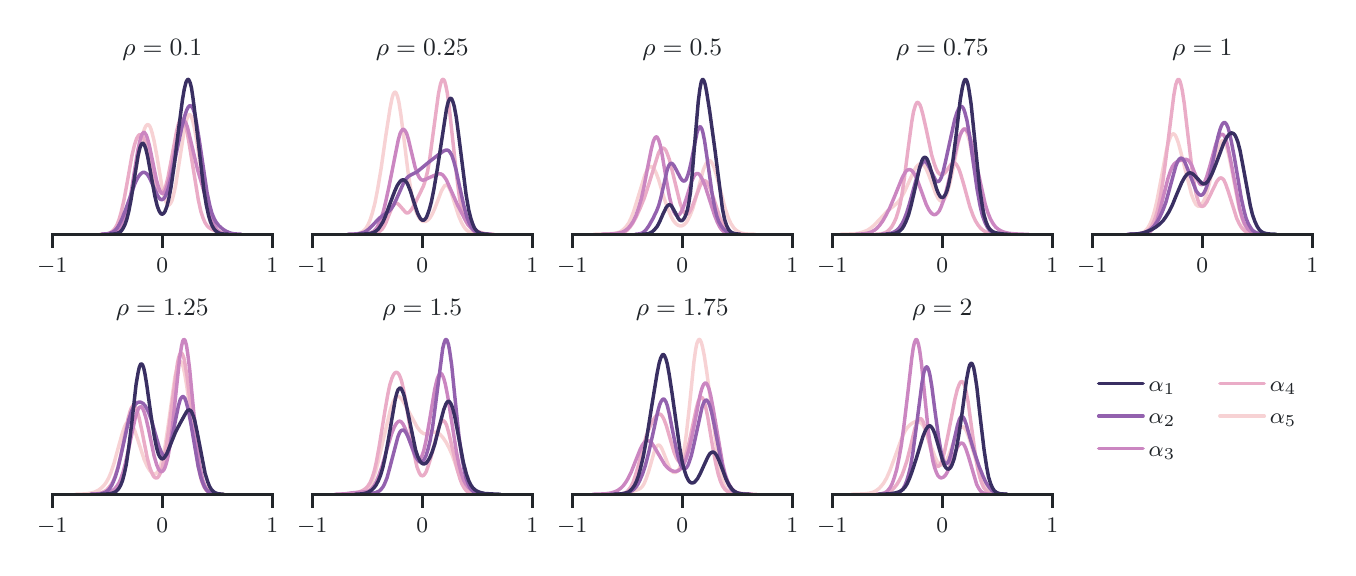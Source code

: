 \begingroup%
\makeatletter%
\begin{pgfpicture}%
\pgfpathrectangle{\pgfpointorigin}{\pgfqpoint{6.5in}{2.6in}}%
\pgfusepath{use as bounding box, clip}%
\begin{pgfscope}%
\pgfsetbuttcap%
\pgfsetmiterjoin%
\pgfsetlinewidth{0.0pt}%
\definecolor{currentstroke}{rgb}{0.0,0.0,0.0}%
\pgfsetstrokecolor{currentstroke}%
\pgfsetstrokeopacity{0.0}%
\pgfsetdash{}{0pt}%
\pgfpathmoveto{\pgfqpoint{0.0in}{0.0in}}%
\pgfpathlineto{\pgfqpoint{6.5in}{0.0in}}%
\pgfpathlineto{\pgfqpoint{6.5in}{2.6in}}%
\pgfpathlineto{\pgfqpoint{0.0in}{2.6in}}%
\pgfpathlineto{\pgfqpoint{0.0in}{0.0in}}%
\pgfpathclose%
\pgfusepath{}%
\end{pgfscope}%
\begin{pgfscope}%
\pgfsetbuttcap%
\pgfsetmiterjoin%
\pgfsetlinewidth{0.0pt}%
\definecolor{currentstroke}{rgb}{0.0,0.0,0.0}%
\pgfsetstrokecolor{currentstroke}%
\pgfsetstrokeopacity{0.0}%
\pgfsetdash{}{0pt}%
\pgfpathmoveto{\pgfqpoint{0.123in}{1.567in}}%
\pgfpathlineto{\pgfqpoint{1.223in}{1.567in}}%
\pgfpathlineto{\pgfqpoint{1.223in}{2.38in}}%
\pgfpathlineto{\pgfqpoint{0.123in}{2.38in}}%
\pgfpathlineto{\pgfqpoint{0.123in}{1.567in}}%
\pgfpathclose%
\pgfusepath{}%
\end{pgfscope}%
\begin{pgfscope}%
\pgfpathrectangle{\pgfqpoint{0.123in}{1.567in}}{\pgfqpoint{1.1in}{0.813in}}%
\pgfusepath{clip}%
\pgfsetroundcap%
\pgfsetroundjoin%
\pgfsetlinewidth{0.0pt}%
\definecolor{currentstroke}{rgb}{0.678,0.71,0.741}%
\pgfsetstrokecolor{currentstroke}%
\pgfsetdash{}{0pt}%
\pgfpathmoveto{\pgfqpoint{0.123in}{1.567in}}%
\pgfpathlineto{\pgfqpoint{0.123in}{2.38in}}%
\pgfusepath{}%
\end{pgfscope}%
\begin{pgfscope}%
\pgfsetbuttcap%
\pgfsetroundjoin%
\definecolor{currentfill}{rgb}{0.129,0.145,0.161}%
\pgfsetfillcolor{currentfill}%
\pgfsetlinewidth{1.004pt}%
\definecolor{currentstroke}{rgb}{0.129,0.145,0.161}%
\pgfsetstrokecolor{currentstroke}%
\pgfsetdash{}{0pt}%
\pgfsys@defobject{currentmarker}{\pgfqpoint{0.0in}{-0.069in}}{\pgfqpoint{0.0in}{0.0in}}{%
\pgfpathmoveto{\pgfqpoint{0.0in}{0.0in}}%
\pgfpathlineto{\pgfqpoint{0.0in}{-0.069in}}%
\pgfusepath{stroke,fill}%
}%
\begin{pgfscope}%
\pgfsys@transformshift{0.123in}{1.567in}%
\pgfsys@useobject{currentmarker}{}%
\end{pgfscope}%
\end{pgfscope}%
\begin{pgfscope}%
\definecolor{textcolor}{rgb}{0.129,0.145,0.161}%
\pgfsetstrokecolor{textcolor}%
\pgfsetfillcolor{textcolor}%
\pgftext[x=0.123in,y=1.449in,,top]{\color{textcolor}\rmfamily\fontsize{8.0}{9.6}\selectfont \ensuremath{-}1}%
\end{pgfscope}%
\begin{pgfscope}%
\pgfpathrectangle{\pgfqpoint{0.123in}{1.567in}}{\pgfqpoint{1.1in}{0.813in}}%
\pgfusepath{clip}%
\pgfsetroundcap%
\pgfsetroundjoin%
\pgfsetlinewidth{0.0pt}%
\definecolor{currentstroke}{rgb}{0.678,0.71,0.741}%
\pgfsetstrokecolor{currentstroke}%
\pgfsetdash{}{0pt}%
\pgfpathmoveto{\pgfqpoint{0.673in}{1.567in}}%
\pgfpathlineto{\pgfqpoint{0.673in}{2.38in}}%
\pgfusepath{}%
\end{pgfscope}%
\begin{pgfscope}%
\pgfsetbuttcap%
\pgfsetroundjoin%
\definecolor{currentfill}{rgb}{0.129,0.145,0.161}%
\pgfsetfillcolor{currentfill}%
\pgfsetlinewidth{1.004pt}%
\definecolor{currentstroke}{rgb}{0.129,0.145,0.161}%
\pgfsetstrokecolor{currentstroke}%
\pgfsetdash{}{0pt}%
\pgfsys@defobject{currentmarker}{\pgfqpoint{0.0in}{-0.069in}}{\pgfqpoint{0.0in}{0.0in}}{%
\pgfpathmoveto{\pgfqpoint{0.0in}{0.0in}}%
\pgfpathlineto{\pgfqpoint{0.0in}{-0.069in}}%
\pgfusepath{stroke,fill}%
}%
\begin{pgfscope}%
\pgfsys@transformshift{0.673in}{1.567in}%
\pgfsys@useobject{currentmarker}{}%
\end{pgfscope}%
\end{pgfscope}%
\begin{pgfscope}%
\definecolor{textcolor}{rgb}{0.129,0.145,0.161}%
\pgfsetstrokecolor{textcolor}%
\pgfsetfillcolor{textcolor}%
\pgftext[x=0.673in,y=1.449in,,top]{\color{textcolor}\rmfamily\fontsize{8.0}{9.6}\selectfont 0}%
\end{pgfscope}%
\begin{pgfscope}%
\pgfpathrectangle{\pgfqpoint{0.123in}{1.567in}}{\pgfqpoint{1.1in}{0.813in}}%
\pgfusepath{clip}%
\pgfsetroundcap%
\pgfsetroundjoin%
\pgfsetlinewidth{0.0pt}%
\definecolor{currentstroke}{rgb}{0.678,0.71,0.741}%
\pgfsetstrokecolor{currentstroke}%
\pgfsetdash{}{0pt}%
\pgfpathmoveto{\pgfqpoint{1.223in}{1.567in}}%
\pgfpathlineto{\pgfqpoint{1.223in}{2.38in}}%
\pgfusepath{}%
\end{pgfscope}%
\begin{pgfscope}%
\pgfsetbuttcap%
\pgfsetroundjoin%
\definecolor{currentfill}{rgb}{0.129,0.145,0.161}%
\pgfsetfillcolor{currentfill}%
\pgfsetlinewidth{1.004pt}%
\definecolor{currentstroke}{rgb}{0.129,0.145,0.161}%
\pgfsetstrokecolor{currentstroke}%
\pgfsetdash{}{0pt}%
\pgfsys@defobject{currentmarker}{\pgfqpoint{0.0in}{-0.069in}}{\pgfqpoint{0.0in}{0.0in}}{%
\pgfpathmoveto{\pgfqpoint{0.0in}{0.0in}}%
\pgfpathlineto{\pgfqpoint{0.0in}{-0.069in}}%
\pgfusepath{stroke,fill}%
}%
\begin{pgfscope}%
\pgfsys@transformshift{1.223in}{1.567in}%
\pgfsys@useobject{currentmarker}{}%
\end{pgfscope}%
\end{pgfscope}%
\begin{pgfscope}%
\definecolor{textcolor}{rgb}{0.129,0.145,0.161}%
\pgfsetstrokecolor{textcolor}%
\pgfsetfillcolor{textcolor}%
\pgftext[x=1.223in,y=1.449in,,top]{\color{textcolor}\rmfamily\fontsize{8.0}{9.6}\selectfont 1}%
\end{pgfscope}%
\begin{pgfscope}%
\pgfpathrectangle{\pgfqpoint{0.123in}{1.567in}}{\pgfqpoint{1.1in}{0.813in}}%
\pgfusepath{clip}%
\pgfsetroundcap%
\pgfsetroundjoin%
\pgfsetlinewidth{1.255pt}%
\definecolor{currentstroke}{rgb}{0.967,0.824,0.832}%
\pgfsetstrokecolor{currentstroke}%
\pgfsetdash{}{0pt}%
\pgfpathmoveto{\pgfqpoint{0.394in}{1.567in}}%
\pgfpathlineto{\pgfqpoint{0.426in}{1.569in}}%
\pgfpathlineto{\pgfqpoint{0.441in}{1.572in}}%
\pgfpathlineto{\pgfqpoint{0.454in}{1.579in}}%
\pgfpathlineto{\pgfqpoint{0.464in}{1.587in}}%
\pgfpathlineto{\pgfqpoint{0.473in}{1.6in}}%
\pgfpathlineto{\pgfqpoint{0.483in}{1.619in}}%
\pgfpathlineto{\pgfqpoint{0.492in}{1.646in}}%
\pgfpathlineto{\pgfqpoint{0.502in}{1.68in}}%
\pgfpathlineto{\pgfqpoint{0.514in}{1.738in}}%
\pgfpathlineto{\pgfqpoint{0.533in}{1.845in}}%
\pgfpathlineto{\pgfqpoint{0.562in}{2.008in}}%
\pgfpathlineto{\pgfqpoint{0.575in}{2.065in}}%
\pgfpathlineto{\pgfqpoint{0.584in}{2.094in}}%
\pgfpathlineto{\pgfqpoint{0.591in}{2.108in}}%
\pgfpathlineto{\pgfqpoint{0.597in}{2.114in}}%
\pgfpathlineto{\pgfqpoint{0.6in}{2.115in}}%
\pgfpathlineto{\pgfqpoint{0.603in}{2.115in}}%
\pgfpathlineto{\pgfqpoint{0.61in}{2.108in}}%
\pgfpathlineto{\pgfqpoint{0.616in}{2.095in}}%
\pgfpathlineto{\pgfqpoint{0.622in}{2.075in}}%
\pgfpathlineto{\pgfqpoint{0.632in}{2.034in}}%
\pgfpathlineto{\pgfqpoint{0.645in}{1.964in}}%
\pgfpathlineto{\pgfqpoint{0.673in}{1.797in}}%
\pgfpathlineto{\pgfqpoint{0.683in}{1.756in}}%
\pgfpathlineto{\pgfqpoint{0.692in}{1.728in}}%
\pgfpathlineto{\pgfqpoint{0.699in}{1.717in}}%
\pgfpathlineto{\pgfqpoint{0.705in}{1.713in}}%
\pgfpathlineto{\pgfqpoint{0.708in}{1.714in}}%
\pgfpathlineto{\pgfqpoint{0.714in}{1.721in}}%
\pgfpathlineto{\pgfqpoint{0.721in}{1.734in}}%
\pgfpathlineto{\pgfqpoint{0.73in}{1.767in}}%
\pgfpathlineto{\pgfqpoint{0.74in}{1.812in}}%
\pgfpathlineto{\pgfqpoint{0.752in}{1.889in}}%
\pgfpathlineto{\pgfqpoint{0.784in}{2.095in}}%
\pgfpathlineto{\pgfqpoint{0.794in}{2.137in}}%
\pgfpathlineto{\pgfqpoint{0.8in}{2.155in}}%
\pgfpathlineto{\pgfqpoint{0.806in}{2.164in}}%
\pgfpathlineto{\pgfqpoint{0.81in}{2.165in}}%
\pgfpathlineto{\pgfqpoint{0.813in}{2.164in}}%
\pgfpathlineto{\pgfqpoint{0.819in}{2.154in}}%
\pgfpathlineto{\pgfqpoint{0.825in}{2.135in}}%
\pgfpathlineto{\pgfqpoint{0.835in}{2.093in}}%
\pgfpathlineto{\pgfqpoint{0.848in}{2.016in}}%
\pgfpathlineto{\pgfqpoint{0.886in}{1.764in}}%
\pgfpathlineto{\pgfqpoint{0.899in}{1.702in}}%
\pgfpathlineto{\pgfqpoint{0.911in}{1.656in}}%
\pgfpathlineto{\pgfqpoint{0.924in}{1.624in}}%
\pgfpathlineto{\pgfqpoint{0.933in}{1.606in}}%
\pgfpathlineto{\pgfqpoint{0.946in}{1.591in}}%
\pgfpathlineto{\pgfqpoint{0.959in}{1.581in}}%
\pgfpathlineto{\pgfqpoint{0.972in}{1.574in}}%
\pgfpathlineto{\pgfqpoint{0.987in}{1.57in}}%
\pgfpathlineto{\pgfqpoint{1.01in}{1.568in}}%
\pgfpathlineto{\pgfqpoint{1.025in}{1.567in}}%
\pgfpathlineto{\pgfqpoint{1.025in}{1.567in}}%
\pgfusepath{stroke}%
\end{pgfscope}%
\begin{pgfscope}%
\pgfpathrectangle{\pgfqpoint{0.123in}{1.567in}}{\pgfqpoint{1.1in}{0.813in}}%
\pgfusepath{clip}%
\pgfsetroundcap%
\pgfsetroundjoin%
\pgfsetlinewidth{1.255pt}%
\definecolor{currentstroke}{rgb}{0.919,0.674,0.781}%
\pgfsetstrokecolor{currentstroke}%
\pgfsetdash{}{0pt}%
\pgfpathmoveto{\pgfqpoint{0.362in}{1.567in}}%
\pgfpathlineto{\pgfqpoint{0.393in}{1.569in}}%
\pgfpathlineto{\pgfqpoint{0.406in}{1.572in}}%
\pgfpathlineto{\pgfqpoint{0.416in}{1.577in}}%
\pgfpathlineto{\pgfqpoint{0.427in}{1.585in}}%
\pgfpathlineto{\pgfqpoint{0.437in}{1.597in}}%
\pgfpathlineto{\pgfqpoint{0.447in}{1.615in}}%
\pgfpathlineto{\pgfqpoint{0.457in}{1.641in}}%
\pgfpathlineto{\pgfqpoint{0.467in}{1.676in}}%
\pgfpathlineto{\pgfqpoint{0.481in}{1.736in}}%
\pgfpathlineto{\pgfqpoint{0.498in}{1.828in}}%
\pgfpathlineto{\pgfqpoint{0.521in}{1.959in}}%
\pgfpathlineto{\pgfqpoint{0.535in}{2.017in}}%
\pgfpathlineto{\pgfqpoint{0.545in}{2.046in}}%
\pgfpathlineto{\pgfqpoint{0.552in}{2.058in}}%
\pgfpathlineto{\pgfqpoint{0.559in}{2.065in}}%
\pgfpathlineto{\pgfqpoint{0.565in}{2.065in}}%
\pgfpathlineto{\pgfqpoint{0.572in}{2.06in}}%
\pgfpathlineto{\pgfqpoint{0.579in}{2.049in}}%
\pgfpathlineto{\pgfqpoint{0.589in}{2.024in}}%
\pgfpathlineto{\pgfqpoint{0.603in}{1.976in}}%
\pgfpathlineto{\pgfqpoint{0.643in}{1.817in}}%
\pgfpathlineto{\pgfqpoint{0.653in}{1.792in}}%
\pgfpathlineto{\pgfqpoint{0.66in}{1.782in}}%
\pgfpathlineto{\pgfqpoint{0.667in}{1.777in}}%
\pgfpathlineto{\pgfqpoint{0.67in}{1.777in}}%
\pgfpathlineto{\pgfqpoint{0.677in}{1.782in}}%
\pgfpathlineto{\pgfqpoint{0.684in}{1.793in}}%
\pgfpathlineto{\pgfqpoint{0.691in}{1.811in}}%
\pgfpathlineto{\pgfqpoint{0.701in}{1.849in}}%
\pgfpathlineto{\pgfqpoint{0.714in}{1.917in}}%
\pgfpathlineto{\pgfqpoint{0.745in}{2.084in}}%
\pgfpathlineto{\pgfqpoint{0.755in}{2.122in}}%
\pgfpathlineto{\pgfqpoint{0.762in}{2.138in}}%
\pgfpathlineto{\pgfqpoint{0.768in}{2.144in}}%
\pgfpathlineto{\pgfqpoint{0.772in}{2.145in}}%
\pgfpathlineto{\pgfqpoint{0.775in}{2.142in}}%
\pgfpathlineto{\pgfqpoint{0.782in}{2.131in}}%
\pgfpathlineto{\pgfqpoint{0.789in}{2.112in}}%
\pgfpathlineto{\pgfqpoint{0.799in}{2.069in}}%
\pgfpathlineto{\pgfqpoint{0.812in}{1.992in}}%
\pgfpathlineto{\pgfqpoint{0.853in}{1.74in}}%
\pgfpathlineto{\pgfqpoint{0.866in}{1.681in}}%
\pgfpathlineto{\pgfqpoint{0.877in}{1.648in}}%
\pgfpathlineto{\pgfqpoint{0.887in}{1.625in}}%
\pgfpathlineto{\pgfqpoint{0.897in}{1.61in}}%
\pgfpathlineto{\pgfqpoint{0.907in}{1.6in}}%
\pgfpathlineto{\pgfqpoint{0.921in}{1.591in}}%
\pgfpathlineto{\pgfqpoint{0.944in}{1.582in}}%
\pgfpathlineto{\pgfqpoint{0.975in}{1.573in}}%
\pgfpathlineto{\pgfqpoint{0.998in}{1.569in}}%
\pgfpathlineto{\pgfqpoint{1.029in}{1.567in}}%
\pgfpathlineto{\pgfqpoint{1.036in}{1.567in}}%
\pgfpathlineto{\pgfqpoint{1.036in}{1.567in}}%
\pgfusepath{stroke}%
\end{pgfscope}%
\begin{pgfscope}%
\pgfpathrectangle{\pgfqpoint{0.123in}{1.567in}}{\pgfqpoint{1.1in}{0.813in}}%
\pgfusepath{clip}%
\pgfsetroundcap%
\pgfsetroundjoin%
\pgfsetlinewidth{1.255pt}%
\definecolor{currentstroke}{rgb}{0.798,0.525,0.755}%
\pgfsetstrokecolor{currentstroke}%
\pgfsetdash{}{0pt}%
\pgfpathmoveto{\pgfqpoint{0.372in}{1.567in}}%
\pgfpathlineto{\pgfqpoint{0.413in}{1.569in}}%
\pgfpathlineto{\pgfqpoint{0.433in}{1.573in}}%
\pgfpathlineto{\pgfqpoint{0.445in}{1.578in}}%
\pgfpathlineto{\pgfqpoint{0.455in}{1.585in}}%
\pgfpathlineto{\pgfqpoint{0.465in}{1.595in}}%
\pgfpathlineto{\pgfqpoint{0.474in}{1.61in}}%
\pgfpathlineto{\pgfqpoint{0.484in}{1.632in}}%
\pgfpathlineto{\pgfqpoint{0.494in}{1.662in}}%
\pgfpathlineto{\pgfqpoint{0.503in}{1.701in}}%
\pgfpathlineto{\pgfqpoint{0.516in}{1.768in}}%
\pgfpathlineto{\pgfqpoint{0.535in}{1.89in}}%
\pgfpathlineto{\pgfqpoint{0.551in}{1.988in}}%
\pgfpathlineto{\pgfqpoint{0.561in}{2.034in}}%
\pgfpathlineto{\pgfqpoint{0.57in}{2.064in}}%
\pgfpathlineto{\pgfqpoint{0.577in}{2.074in}}%
\pgfpathlineto{\pgfqpoint{0.58in}{2.076in}}%
\pgfpathlineto{\pgfqpoint{0.583in}{2.076in}}%
\pgfpathlineto{\pgfqpoint{0.586in}{2.073in}}%
\pgfpathlineto{\pgfqpoint{0.593in}{2.063in}}%
\pgfpathlineto{\pgfqpoint{0.599in}{2.046in}}%
\pgfpathlineto{\pgfqpoint{0.609in}{2.009in}}%
\pgfpathlineto{\pgfqpoint{0.625in}{1.931in}}%
\pgfpathlineto{\pgfqpoint{0.644in}{1.838in}}%
\pgfpathlineto{\pgfqpoint{0.654in}{1.803in}}%
\pgfpathlineto{\pgfqpoint{0.663in}{1.78in}}%
\pgfpathlineto{\pgfqpoint{0.67in}{1.772in}}%
\pgfpathlineto{\pgfqpoint{0.676in}{1.77in}}%
\pgfpathlineto{\pgfqpoint{0.682in}{1.775in}}%
\pgfpathlineto{\pgfqpoint{0.689in}{1.785in}}%
\pgfpathlineto{\pgfqpoint{0.698in}{1.811in}}%
\pgfpathlineto{\pgfqpoint{0.708in}{1.847in}}%
\pgfpathlineto{\pgfqpoint{0.721in}{1.907in}}%
\pgfpathlineto{\pgfqpoint{0.759in}{2.096in}}%
\pgfpathlineto{\pgfqpoint{0.769in}{2.124in}}%
\pgfpathlineto{\pgfqpoint{0.775in}{2.134in}}%
\pgfpathlineto{\pgfqpoint{0.779in}{2.136in}}%
\pgfpathlineto{\pgfqpoint{0.782in}{2.135in}}%
\pgfpathlineto{\pgfqpoint{0.785in}{2.133in}}%
\pgfpathlineto{\pgfqpoint{0.791in}{2.123in}}%
\pgfpathlineto{\pgfqpoint{0.798in}{2.105in}}%
\pgfpathlineto{\pgfqpoint{0.807in}{2.069in}}%
\pgfpathlineto{\pgfqpoint{0.849in}{1.892in}}%
\pgfpathlineto{\pgfqpoint{0.891in}{1.749in}}%
\pgfpathlineto{\pgfqpoint{0.916in}{1.655in}}%
\pgfpathlineto{\pgfqpoint{0.929in}{1.62in}}%
\pgfpathlineto{\pgfqpoint{0.939in}{1.601in}}%
\pgfpathlineto{\pgfqpoint{0.948in}{1.588in}}%
\pgfpathlineto{\pgfqpoint{0.958in}{1.579in}}%
\pgfpathlineto{\pgfqpoint{0.971in}{1.572in}}%
\pgfpathlineto{\pgfqpoint{0.987in}{1.569in}}%
\pgfpathlineto{\pgfqpoint{1.009in}{1.567in}}%
\pgfpathlineto{\pgfqpoint{1.009in}{1.567in}}%
\pgfusepath{stroke}%
\end{pgfscope}%
\begin{pgfscope}%
\pgfpathrectangle{\pgfqpoint{0.123in}{1.567in}}{\pgfqpoint{1.1in}{0.813in}}%
\pgfusepath{clip}%
\pgfsetroundcap%
\pgfsetroundjoin%
\pgfsetlinewidth{1.255pt}%
\definecolor{currentstroke}{rgb}{0.575,0.382,0.681}%
\pgfsetstrokecolor{currentstroke}%
\pgfsetdash{}{0pt}%
\pgfpathmoveto{\pgfqpoint{0.371in}{1.568in}}%
\pgfpathlineto{\pgfqpoint{0.399in}{1.569in}}%
\pgfpathlineto{\pgfqpoint{0.416in}{1.574in}}%
\pgfpathlineto{\pgfqpoint{0.427in}{1.579in}}%
\pgfpathlineto{\pgfqpoint{0.437in}{1.587in}}%
\pgfpathlineto{\pgfqpoint{0.448in}{1.599in}}%
\pgfpathlineto{\pgfqpoint{0.458in}{1.616in}}%
\pgfpathlineto{\pgfqpoint{0.472in}{1.645in}}%
\pgfpathlineto{\pgfqpoint{0.49in}{1.691in}}%
\pgfpathlineto{\pgfqpoint{0.536in}{1.82in}}%
\pgfpathlineto{\pgfqpoint{0.55in}{1.849in}}%
\pgfpathlineto{\pgfqpoint{0.56in}{1.864in}}%
\pgfpathlineto{\pgfqpoint{0.571in}{1.874in}}%
\pgfpathlineto{\pgfqpoint{0.578in}{1.877in}}%
\pgfpathlineto{\pgfqpoint{0.585in}{1.876in}}%
\pgfpathlineto{\pgfqpoint{0.592in}{1.872in}}%
\pgfpathlineto{\pgfqpoint{0.599in}{1.865in}}%
\pgfpathlineto{\pgfqpoint{0.609in}{1.849in}}%
\pgfpathlineto{\pgfqpoint{0.623in}{1.819in}}%
\pgfpathlineto{\pgfqpoint{0.648in}{1.764in}}%
\pgfpathlineto{\pgfqpoint{0.658in}{1.747in}}%
\pgfpathlineto{\pgfqpoint{0.665in}{1.741in}}%
\pgfpathlineto{\pgfqpoint{0.672in}{1.74in}}%
\pgfpathlineto{\pgfqpoint{0.679in}{1.744in}}%
\pgfpathlineto{\pgfqpoint{0.686in}{1.753in}}%
\pgfpathlineto{\pgfqpoint{0.693in}{1.767in}}%
\pgfpathlineto{\pgfqpoint{0.704in}{1.798in}}%
\pgfpathlineto{\pgfqpoint{0.718in}{1.852in}}%
\pgfpathlineto{\pgfqpoint{0.739in}{1.952in}}%
\pgfpathlineto{\pgfqpoint{0.771in}{2.103in}}%
\pgfpathlineto{\pgfqpoint{0.785in}{2.158in}}%
\pgfpathlineto{\pgfqpoint{0.795in}{2.188in}}%
\pgfpathlineto{\pgfqpoint{0.802in}{2.202in}}%
\pgfpathlineto{\pgfqpoint{0.809in}{2.209in}}%
\pgfpathlineto{\pgfqpoint{0.813in}{2.21in}}%
\pgfpathlineto{\pgfqpoint{0.816in}{2.209in}}%
\pgfpathlineto{\pgfqpoint{0.82in}{2.206in}}%
\pgfpathlineto{\pgfqpoint{0.827in}{2.194in}}%
\pgfpathlineto{\pgfqpoint{0.834in}{2.173in}}%
\pgfpathlineto{\pgfqpoint{0.844in}{2.125in}}%
\pgfpathlineto{\pgfqpoint{0.858in}{2.038in}}%
\pgfpathlineto{\pgfqpoint{0.897in}{1.775in}}%
\pgfpathlineto{\pgfqpoint{0.911in}{1.709in}}%
\pgfpathlineto{\pgfqpoint{0.921in}{1.673in}}%
\pgfpathlineto{\pgfqpoint{0.932in}{1.646in}}%
\pgfpathlineto{\pgfqpoint{0.942in}{1.628in}}%
\pgfpathlineto{\pgfqpoint{0.956in}{1.61in}}%
\pgfpathlineto{\pgfqpoint{0.974in}{1.594in}}%
\pgfpathlineto{\pgfqpoint{0.991in}{1.583in}}%
\pgfpathlineto{\pgfqpoint{1.009in}{1.575in}}%
\pgfpathlineto{\pgfqpoint{1.026in}{1.57in}}%
\pgfpathlineto{\pgfqpoint{1.051in}{1.568in}}%
\pgfpathlineto{\pgfqpoint{1.069in}{1.567in}}%
\pgfpathlineto{\pgfqpoint{1.069in}{1.567in}}%
\pgfusepath{stroke}%
\end{pgfscope}%
\begin{pgfscope}%
\pgfpathrectangle{\pgfqpoint{0.123in}{1.567in}}{\pgfqpoint{1.1in}{0.813in}}%
\pgfusepath{clip}%
\pgfsetroundcap%
\pgfsetroundjoin%
\pgfsetlinewidth{1.255pt}%
\definecolor{currentstroke}{rgb}{0.222,0.183,0.383}%
\pgfsetstrokecolor{currentstroke}%
\pgfsetdash{}{0pt}%
\pgfpathmoveto{\pgfqpoint{0.409in}{1.567in}}%
\pgfpathlineto{\pgfqpoint{0.439in}{1.569in}}%
\pgfpathlineto{\pgfqpoint{0.451in}{1.573in}}%
\pgfpathlineto{\pgfqpoint{0.46in}{1.577in}}%
\pgfpathlineto{\pgfqpoint{0.469in}{1.585in}}%
\pgfpathlineto{\pgfqpoint{0.478in}{1.598in}}%
\pgfpathlineto{\pgfqpoint{0.487in}{1.617in}}%
\pgfpathlineto{\pgfqpoint{0.496in}{1.643in}}%
\pgfpathlineto{\pgfqpoint{0.505in}{1.679in}}%
\pgfpathlineto{\pgfqpoint{0.517in}{1.741in}}%
\pgfpathlineto{\pgfqpoint{0.538in}{1.874in}}%
\pgfpathlineto{\pgfqpoint{0.552in}{1.961in}}%
\pgfpathlineto{\pgfqpoint{0.561in}{1.999in}}%
\pgfpathlineto{\pgfqpoint{0.567in}{2.014in}}%
\pgfpathlineto{\pgfqpoint{0.573in}{2.022in}}%
\pgfpathlineto{\pgfqpoint{0.576in}{2.022in}}%
\pgfpathlineto{\pgfqpoint{0.579in}{2.02in}}%
\pgfpathlineto{\pgfqpoint{0.585in}{2.01in}}%
\pgfpathlineto{\pgfqpoint{0.591in}{1.993in}}%
\pgfpathlineto{\pgfqpoint{0.6in}{1.955in}}%
\pgfpathlineto{\pgfqpoint{0.615in}{1.872in}}%
\pgfpathlineto{\pgfqpoint{0.636in}{1.757in}}%
\pgfpathlineto{\pgfqpoint{0.648in}{1.708in}}%
\pgfpathlineto{\pgfqpoint{0.657in}{1.684in}}%
\pgfpathlineto{\pgfqpoint{0.663in}{1.674in}}%
\pgfpathlineto{\pgfqpoint{0.669in}{1.668in}}%
\pgfpathlineto{\pgfqpoint{0.675in}{1.668in}}%
\pgfpathlineto{\pgfqpoint{0.681in}{1.673in}}%
\pgfpathlineto{\pgfqpoint{0.687in}{1.682in}}%
\pgfpathlineto{\pgfqpoint{0.696in}{1.706in}}%
\pgfpathlineto{\pgfqpoint{0.705in}{1.741in}}%
\pgfpathlineto{\pgfqpoint{0.717in}{1.804in}}%
\pgfpathlineto{\pgfqpoint{0.732in}{1.907in}}%
\pgfpathlineto{\pgfqpoint{0.756in}{2.103in}}%
\pgfpathlineto{\pgfqpoint{0.774in}{2.24in}}%
\pgfpathlineto{\pgfqpoint{0.783in}{2.293in}}%
\pgfpathlineto{\pgfqpoint{0.792in}{2.328in}}%
\pgfpathlineto{\pgfqpoint{0.798in}{2.339in}}%
\pgfpathlineto{\pgfqpoint{0.801in}{2.341in}}%
\pgfpathlineto{\pgfqpoint{0.804in}{2.341in}}%
\pgfpathlineto{\pgfqpoint{0.807in}{2.337in}}%
\pgfpathlineto{\pgfqpoint{0.813in}{2.323in}}%
\pgfpathlineto{\pgfqpoint{0.819in}{2.299in}}%
\pgfpathlineto{\pgfqpoint{0.827in}{2.245in}}%
\pgfpathlineto{\pgfqpoint{0.839in}{2.15in}}%
\pgfpathlineto{\pgfqpoint{0.881in}{1.787in}}%
\pgfpathlineto{\pgfqpoint{0.893in}{1.714in}}%
\pgfpathlineto{\pgfqpoint{0.905in}{1.659in}}%
\pgfpathlineto{\pgfqpoint{0.914in}{1.629in}}%
\pgfpathlineto{\pgfqpoint{0.923in}{1.608in}}%
\pgfpathlineto{\pgfqpoint{0.932in}{1.593in}}%
\pgfpathlineto{\pgfqpoint{0.941in}{1.583in}}%
\pgfpathlineto{\pgfqpoint{0.953in}{1.575in}}%
\pgfpathlineto{\pgfqpoint{0.965in}{1.57in}}%
\pgfpathlineto{\pgfqpoint{0.983in}{1.568in}}%
\pgfpathlineto{\pgfqpoint{1.004in}{1.567in}}%
\pgfpathlineto{\pgfqpoint{1.004in}{1.567in}}%
\pgfusepath{stroke}%
\end{pgfscope}%
\begin{pgfscope}%
\pgfsetrectcap%
\pgfsetmiterjoin%
\pgfsetlinewidth{1.004pt}%
\definecolor{currentstroke}{rgb}{0.129,0.145,0.161}%
\pgfsetstrokecolor{currentstroke}%
\pgfsetdash{}{0pt}%
\pgfpathmoveto{\pgfqpoint{0.123in}{1.567in}}%
\pgfpathlineto{\pgfqpoint{1.223in}{1.567in}}%
\pgfusepath{stroke}%
\end{pgfscope}%
\begin{pgfscope}%
\definecolor{textcolor}{rgb}{0.129,0.145,0.161}%
\pgfsetstrokecolor{textcolor}%
\pgfsetfillcolor{textcolor}%
\pgftext[x=0.673in,y=2.463in,,base]{\color{textcolor}\rmfamily\fontsize{9.0}{10.8}\selectfont \(\displaystyle \rho=0.1\)}%
\end{pgfscope}%
\begin{pgfscope}%
\pgfsetbuttcap%
\pgfsetmiterjoin%
\pgfsetlinewidth{0.0pt}%
\definecolor{currentstroke}{rgb}{0.0,0.0,0.0}%
\pgfsetstrokecolor{currentstroke}%
\pgfsetstrokeopacity{0.0}%
\pgfsetdash{}{0pt}%
\pgfpathmoveto{\pgfqpoint{1.423in}{1.567in}}%
\pgfpathlineto{\pgfqpoint{2.523in}{1.567in}}%
\pgfpathlineto{\pgfqpoint{2.523in}{2.38in}}%
\pgfpathlineto{\pgfqpoint{1.423in}{2.38in}}%
\pgfpathlineto{\pgfqpoint{1.423in}{1.567in}}%
\pgfpathclose%
\pgfusepath{}%
\end{pgfscope}%
\begin{pgfscope}%
\pgfpathrectangle{\pgfqpoint{1.423in}{1.567in}}{\pgfqpoint{1.1in}{0.813in}}%
\pgfusepath{clip}%
\pgfsetroundcap%
\pgfsetroundjoin%
\pgfsetlinewidth{0.0pt}%
\definecolor{currentstroke}{rgb}{0.678,0.71,0.741}%
\pgfsetstrokecolor{currentstroke}%
\pgfsetdash{}{0pt}%
\pgfpathmoveto{\pgfqpoint{1.423in}{1.567in}}%
\pgfpathlineto{\pgfqpoint{1.423in}{2.38in}}%
\pgfusepath{}%
\end{pgfscope}%
\begin{pgfscope}%
\pgfsetbuttcap%
\pgfsetroundjoin%
\definecolor{currentfill}{rgb}{0.129,0.145,0.161}%
\pgfsetfillcolor{currentfill}%
\pgfsetlinewidth{1.004pt}%
\definecolor{currentstroke}{rgb}{0.129,0.145,0.161}%
\pgfsetstrokecolor{currentstroke}%
\pgfsetdash{}{0pt}%
\pgfsys@defobject{currentmarker}{\pgfqpoint{0.0in}{-0.069in}}{\pgfqpoint{0.0in}{0.0in}}{%
\pgfpathmoveto{\pgfqpoint{0.0in}{0.0in}}%
\pgfpathlineto{\pgfqpoint{0.0in}{-0.069in}}%
\pgfusepath{stroke,fill}%
}%
\begin{pgfscope}%
\pgfsys@transformshift{1.423in}{1.567in}%
\pgfsys@useobject{currentmarker}{}%
\end{pgfscope}%
\end{pgfscope}%
\begin{pgfscope}%
\definecolor{textcolor}{rgb}{0.129,0.145,0.161}%
\pgfsetstrokecolor{textcolor}%
\pgfsetfillcolor{textcolor}%
\pgftext[x=1.423in,y=1.449in,,top]{\color{textcolor}\rmfamily\fontsize{8.0}{9.6}\selectfont \ensuremath{-}1}%
\end{pgfscope}%
\begin{pgfscope}%
\pgfpathrectangle{\pgfqpoint{1.423in}{1.567in}}{\pgfqpoint{1.1in}{0.813in}}%
\pgfusepath{clip}%
\pgfsetroundcap%
\pgfsetroundjoin%
\pgfsetlinewidth{0.0pt}%
\definecolor{currentstroke}{rgb}{0.678,0.71,0.741}%
\pgfsetstrokecolor{currentstroke}%
\pgfsetdash{}{0pt}%
\pgfpathmoveto{\pgfqpoint{1.973in}{1.567in}}%
\pgfpathlineto{\pgfqpoint{1.973in}{2.38in}}%
\pgfusepath{}%
\end{pgfscope}%
\begin{pgfscope}%
\pgfsetbuttcap%
\pgfsetroundjoin%
\definecolor{currentfill}{rgb}{0.129,0.145,0.161}%
\pgfsetfillcolor{currentfill}%
\pgfsetlinewidth{1.004pt}%
\definecolor{currentstroke}{rgb}{0.129,0.145,0.161}%
\pgfsetstrokecolor{currentstroke}%
\pgfsetdash{}{0pt}%
\pgfsys@defobject{currentmarker}{\pgfqpoint{0.0in}{-0.069in}}{\pgfqpoint{0.0in}{0.0in}}{%
\pgfpathmoveto{\pgfqpoint{0.0in}{0.0in}}%
\pgfpathlineto{\pgfqpoint{0.0in}{-0.069in}}%
\pgfusepath{stroke,fill}%
}%
\begin{pgfscope}%
\pgfsys@transformshift{1.973in}{1.567in}%
\pgfsys@useobject{currentmarker}{}%
\end{pgfscope}%
\end{pgfscope}%
\begin{pgfscope}%
\definecolor{textcolor}{rgb}{0.129,0.145,0.161}%
\pgfsetstrokecolor{textcolor}%
\pgfsetfillcolor{textcolor}%
\pgftext[x=1.973in,y=1.449in,,top]{\color{textcolor}\rmfamily\fontsize{8.0}{9.6}\selectfont 0}%
\end{pgfscope}%
\begin{pgfscope}%
\pgfpathrectangle{\pgfqpoint{1.423in}{1.567in}}{\pgfqpoint{1.1in}{0.813in}}%
\pgfusepath{clip}%
\pgfsetroundcap%
\pgfsetroundjoin%
\pgfsetlinewidth{0.0pt}%
\definecolor{currentstroke}{rgb}{0.678,0.71,0.741}%
\pgfsetstrokecolor{currentstroke}%
\pgfsetdash{}{0pt}%
\pgfpathmoveto{\pgfqpoint{2.523in}{1.567in}}%
\pgfpathlineto{\pgfqpoint{2.523in}{2.38in}}%
\pgfusepath{}%
\end{pgfscope}%
\begin{pgfscope}%
\pgfsetbuttcap%
\pgfsetroundjoin%
\definecolor{currentfill}{rgb}{0.129,0.145,0.161}%
\pgfsetfillcolor{currentfill}%
\pgfsetlinewidth{1.004pt}%
\definecolor{currentstroke}{rgb}{0.129,0.145,0.161}%
\pgfsetstrokecolor{currentstroke}%
\pgfsetdash{}{0pt}%
\pgfsys@defobject{currentmarker}{\pgfqpoint{0.0in}{-0.069in}}{\pgfqpoint{0.0in}{0.0in}}{%
\pgfpathmoveto{\pgfqpoint{0.0in}{0.0in}}%
\pgfpathlineto{\pgfqpoint{0.0in}{-0.069in}}%
\pgfusepath{stroke,fill}%
}%
\begin{pgfscope}%
\pgfsys@transformshift{2.523in}{1.567in}%
\pgfsys@useobject{currentmarker}{}%
\end{pgfscope}%
\end{pgfscope}%
\begin{pgfscope}%
\definecolor{textcolor}{rgb}{0.129,0.145,0.161}%
\pgfsetstrokecolor{textcolor}%
\pgfsetfillcolor{textcolor}%
\pgftext[x=2.523in,y=1.449in,,top]{\color{textcolor}\rmfamily\fontsize{8.0}{9.6}\selectfont 1}%
\end{pgfscope}%
\begin{pgfscope}%
\pgfpathrectangle{\pgfqpoint{1.423in}{1.567in}}{\pgfqpoint{1.1in}{0.813in}}%
\pgfusepath{clip}%
\pgfsetroundcap%
\pgfsetroundjoin%
\pgfsetlinewidth{1.255pt}%
\definecolor{currentstroke}{rgb}{0.967,0.824,0.832}%
\pgfsetstrokecolor{currentstroke}%
\pgfsetdash{}{0pt}%
\pgfpathmoveto{\pgfqpoint{1.605in}{1.567in}}%
\pgfpathlineto{\pgfqpoint{1.642in}{1.569in}}%
\pgfpathlineto{\pgfqpoint{1.659in}{1.572in}}%
\pgfpathlineto{\pgfqpoint{1.672in}{1.579in}}%
\pgfpathlineto{\pgfqpoint{1.683in}{1.587in}}%
\pgfpathlineto{\pgfqpoint{1.693in}{1.599in}}%
\pgfpathlineto{\pgfqpoint{1.703in}{1.617in}}%
\pgfpathlineto{\pgfqpoint{1.713in}{1.641in}}%
\pgfpathlineto{\pgfqpoint{1.723in}{1.672in}}%
\pgfpathlineto{\pgfqpoint{1.737in}{1.726in}}%
\pgfpathlineto{\pgfqpoint{1.75in}{1.794in}}%
\pgfpathlineto{\pgfqpoint{1.767in}{1.895in}}%
\pgfpathlineto{\pgfqpoint{1.791in}{2.062in}}%
\pgfpathlineto{\pgfqpoint{1.812in}{2.198in}}%
\pgfpathlineto{\pgfqpoint{1.822in}{2.248in}}%
\pgfpathlineto{\pgfqpoint{1.828in}{2.268in}}%
\pgfpathlineto{\pgfqpoint{1.835in}{2.278in}}%
\pgfpathlineto{\pgfqpoint{1.839in}{2.277in}}%
\pgfpathlineto{\pgfqpoint{1.842in}{2.274in}}%
\pgfpathlineto{\pgfqpoint{1.849in}{2.257in}}%
\pgfpathlineto{\pgfqpoint{1.856in}{2.228in}}%
\pgfpathlineto{\pgfqpoint{1.866in}{2.165in}}%
\pgfpathlineto{\pgfqpoint{1.883in}{2.03in}}%
\pgfpathlineto{\pgfqpoint{1.903in}{1.869in}}%
\pgfpathlineto{\pgfqpoint{1.917in}{1.783in}}%
\pgfpathlineto{\pgfqpoint{1.93in}{1.719in}}%
\pgfpathlineto{\pgfqpoint{1.94in}{1.685in}}%
\pgfpathlineto{\pgfqpoint{1.951in}{1.66in}}%
\pgfpathlineto{\pgfqpoint{1.961in}{1.644in}}%
\pgfpathlineto{\pgfqpoint{1.971in}{1.634in}}%
\pgfpathlineto{\pgfqpoint{1.978in}{1.631in}}%
\pgfpathlineto{\pgfqpoint{1.985in}{1.631in}}%
\pgfpathlineto{\pgfqpoint{1.991in}{1.632in}}%
\pgfpathlineto{\pgfqpoint{2.002in}{1.639in}}%
\pgfpathlineto{\pgfqpoint{2.012in}{1.65in}}%
\pgfpathlineto{\pgfqpoint{2.022in}{1.666in}}%
\pgfpathlineto{\pgfqpoint{2.035in}{1.695in}}%
\pgfpathlineto{\pgfqpoint{2.052in}{1.739in}}%
\pgfpathlineto{\pgfqpoint{2.069in}{1.784in}}%
\pgfpathlineto{\pgfqpoint{2.08in}{1.803in}}%
\pgfpathlineto{\pgfqpoint{2.086in}{1.811in}}%
\pgfpathlineto{\pgfqpoint{2.093in}{1.813in}}%
\pgfpathlineto{\pgfqpoint{2.1in}{1.81in}}%
\pgfpathlineto{\pgfqpoint{2.107in}{1.8in}}%
\pgfpathlineto{\pgfqpoint{2.117in}{1.778in}}%
\pgfpathlineto{\pgfqpoint{2.13in}{1.736in}}%
\pgfpathlineto{\pgfqpoint{2.154in}{1.661in}}%
\pgfpathlineto{\pgfqpoint{2.168in}{1.628in}}%
\pgfpathlineto{\pgfqpoint{2.178in}{1.609in}}%
\pgfpathlineto{\pgfqpoint{2.188in}{1.595in}}%
\pgfpathlineto{\pgfqpoint{2.198in}{1.585in}}%
\pgfpathlineto{\pgfqpoint{2.212in}{1.577in}}%
\pgfpathlineto{\pgfqpoint{2.225in}{1.572in}}%
\pgfpathlineto{\pgfqpoint{2.246in}{1.569in}}%
\pgfpathlineto{\pgfqpoint{2.276in}{1.567in}}%
\pgfpathlineto{\pgfqpoint{2.28in}{1.567in}}%
\pgfpathlineto{\pgfqpoint{2.28in}{1.567in}}%
\pgfusepath{stroke}%
\end{pgfscope}%
\begin{pgfscope}%
\pgfpathrectangle{\pgfqpoint{1.423in}{1.567in}}{\pgfqpoint{1.1in}{0.813in}}%
\pgfusepath{clip}%
\pgfsetroundcap%
\pgfsetroundjoin%
\pgfsetlinewidth{1.255pt}%
\definecolor{currentstroke}{rgb}{0.919,0.674,0.781}%
\pgfsetstrokecolor{currentstroke}%
\pgfsetdash{}{0pt}%
\pgfpathmoveto{\pgfqpoint{1.657in}{1.567in}}%
\pgfpathlineto{\pgfqpoint{1.697in}{1.569in}}%
\pgfpathlineto{\pgfqpoint{1.735in}{1.574in}}%
\pgfpathlineto{\pgfqpoint{1.752in}{1.578in}}%
\pgfpathlineto{\pgfqpoint{1.762in}{1.583in}}%
\pgfpathlineto{\pgfqpoint{1.772in}{1.592in}}%
\pgfpathlineto{\pgfqpoint{1.782in}{1.607in}}%
\pgfpathlineto{\pgfqpoint{1.792in}{1.627in}}%
\pgfpathlineto{\pgfqpoint{1.813in}{1.68in}}%
\pgfpathlineto{\pgfqpoint{1.823in}{1.704in}}%
\pgfpathlineto{\pgfqpoint{1.83in}{1.715in}}%
\pgfpathlineto{\pgfqpoint{1.837in}{1.721in}}%
\pgfpathlineto{\pgfqpoint{1.843in}{1.723in}}%
\pgfpathlineto{\pgfqpoint{1.85in}{1.72in}}%
\pgfpathlineto{\pgfqpoint{1.857in}{1.714in}}%
\pgfpathlineto{\pgfqpoint{1.891in}{1.675in}}%
\pgfpathlineto{\pgfqpoint{1.898in}{1.673in}}%
\pgfpathlineto{\pgfqpoint{1.904in}{1.675in}}%
\pgfpathlineto{\pgfqpoint{1.911in}{1.681in}}%
\pgfpathlineto{\pgfqpoint{1.921in}{1.694in}}%
\pgfpathlineto{\pgfqpoint{1.935in}{1.718in}}%
\pgfpathlineto{\pgfqpoint{1.979in}{1.808in}}%
\pgfpathlineto{\pgfqpoint{1.989in}{1.84in}}%
\pgfpathlineto{\pgfqpoint{2.0in}{1.884in}}%
\pgfpathlineto{\pgfqpoint{2.01in}{1.942in}}%
\pgfpathlineto{\pgfqpoint{2.023in}{2.04in}}%
\pgfpathlineto{\pgfqpoint{2.054in}{2.27in}}%
\pgfpathlineto{\pgfqpoint{2.064in}{2.318in}}%
\pgfpathlineto{\pgfqpoint{2.071in}{2.337in}}%
\pgfpathlineto{\pgfqpoint{2.074in}{2.341in}}%
\pgfpathlineto{\pgfqpoint{2.078in}{2.341in}}%
\pgfpathlineto{\pgfqpoint{2.081in}{2.339in}}%
\pgfpathlineto{\pgfqpoint{2.085in}{2.332in}}%
\pgfpathlineto{\pgfqpoint{2.091in}{2.309in}}%
\pgfpathlineto{\pgfqpoint{2.098in}{2.274in}}%
\pgfpathlineto{\pgfqpoint{2.108in}{2.2in}}%
\pgfpathlineto{\pgfqpoint{2.125in}{2.041in}}%
\pgfpathlineto{\pgfqpoint{2.146in}{1.849in}}%
\pgfpathlineto{\pgfqpoint{2.159in}{1.75in}}%
\pgfpathlineto{\pgfqpoint{2.169in}{1.696in}}%
\pgfpathlineto{\pgfqpoint{2.18in}{1.658in}}%
\pgfpathlineto{\pgfqpoint{2.19in}{1.633in}}%
\pgfpathlineto{\pgfqpoint{2.2in}{1.616in}}%
\pgfpathlineto{\pgfqpoint{2.21in}{1.605in}}%
\pgfpathlineto{\pgfqpoint{2.224in}{1.595in}}%
\pgfpathlineto{\pgfqpoint{2.244in}{1.584in}}%
\pgfpathlineto{\pgfqpoint{2.268in}{1.575in}}%
\pgfpathlineto{\pgfqpoint{2.288in}{1.57in}}%
\pgfpathlineto{\pgfqpoint{2.312in}{1.568in}}%
\pgfpathlineto{\pgfqpoint{2.332in}{1.567in}}%
\pgfpathlineto{\pgfqpoint{2.332in}{1.567in}}%
\pgfusepath{stroke}%
\end{pgfscope}%
\begin{pgfscope}%
\pgfpathrectangle{\pgfqpoint{1.423in}{1.567in}}{\pgfqpoint{1.1in}{0.813in}}%
\pgfusepath{clip}%
\pgfsetroundcap%
\pgfsetroundjoin%
\pgfsetlinewidth{1.255pt}%
\definecolor{currentstroke}{rgb}{0.798,0.525,0.755}%
\pgfsetstrokecolor{currentstroke}%
\pgfsetdash{}{0pt}%
\pgfpathmoveto{\pgfqpoint{1.672in}{1.567in}}%
\pgfpathlineto{\pgfqpoint{1.7in}{1.569in}}%
\pgfpathlineto{\pgfqpoint{1.715in}{1.574in}}%
\pgfpathlineto{\pgfqpoint{1.728in}{1.581in}}%
\pgfpathlineto{\pgfqpoint{1.737in}{1.589in}}%
\pgfpathlineto{\pgfqpoint{1.747in}{1.602in}}%
\pgfpathlineto{\pgfqpoint{1.756in}{1.619in}}%
\pgfpathlineto{\pgfqpoint{1.765in}{1.641in}}%
\pgfpathlineto{\pgfqpoint{1.778in}{1.68in}}%
\pgfpathlineto{\pgfqpoint{1.79in}{1.729in}}%
\pgfpathlineto{\pgfqpoint{1.806in}{1.803in}}%
\pgfpathlineto{\pgfqpoint{1.853in}{2.039in}}%
\pgfpathlineto{\pgfqpoint{1.862in}{2.07in}}%
\pgfpathlineto{\pgfqpoint{1.869in}{2.084in}}%
\pgfpathlineto{\pgfqpoint{1.875in}{2.091in}}%
\pgfpathlineto{\pgfqpoint{1.878in}{2.092in}}%
\pgfpathlineto{\pgfqpoint{1.881in}{2.091in}}%
\pgfpathlineto{\pgfqpoint{1.887in}{2.085in}}%
\pgfpathlineto{\pgfqpoint{1.894in}{2.073in}}%
\pgfpathlineto{\pgfqpoint{1.903in}{2.045in}}%
\pgfpathlineto{\pgfqpoint{1.915in}{1.994in}}%
\pgfpathlineto{\pgfqpoint{1.937in}{1.903in}}%
\pgfpathlineto{\pgfqpoint{1.947in}{1.874in}}%
\pgfpathlineto{\pgfqpoint{1.956in}{1.854in}}%
\pgfpathlineto{\pgfqpoint{1.965in}{1.842in}}%
\pgfpathlineto{\pgfqpoint{1.972in}{1.838in}}%
\pgfpathlineto{\pgfqpoint{1.978in}{1.838in}}%
\pgfpathlineto{\pgfqpoint{1.987in}{1.84in}}%
\pgfpathlineto{\pgfqpoint{2.006in}{1.849in}}%
\pgfpathlineto{\pgfqpoint{2.044in}{1.866in}}%
\pgfpathlineto{\pgfqpoint{2.056in}{1.87in}}%
\pgfpathlineto{\pgfqpoint{2.066in}{1.869in}}%
\pgfpathlineto{\pgfqpoint{2.075in}{1.864in}}%
\pgfpathlineto{\pgfqpoint{2.084in}{1.853in}}%
\pgfpathlineto{\pgfqpoint{2.094in}{1.838in}}%
\pgfpathlineto{\pgfqpoint{2.109in}{1.804in}}%
\pgfpathlineto{\pgfqpoint{2.15in}{1.712in}}%
\pgfpathlineto{\pgfqpoint{2.181in}{1.652in}}%
\pgfpathlineto{\pgfqpoint{2.203in}{1.615in}}%
\pgfpathlineto{\pgfqpoint{2.219in}{1.595in}}%
\pgfpathlineto{\pgfqpoint{2.231in}{1.583in}}%
\pgfpathlineto{\pgfqpoint{2.244in}{1.576in}}%
\pgfpathlineto{\pgfqpoint{2.259in}{1.571in}}%
\pgfpathlineto{\pgfqpoint{2.278in}{1.568in}}%
\pgfpathlineto{\pgfqpoint{2.294in}{1.567in}}%
\pgfpathlineto{\pgfqpoint{2.294in}{1.567in}}%
\pgfusepath{stroke}%
\end{pgfscope}%
\begin{pgfscope}%
\pgfpathrectangle{\pgfqpoint{1.423in}{1.567in}}{\pgfqpoint{1.1in}{0.813in}}%
\pgfusepath{clip}%
\pgfsetroundcap%
\pgfsetroundjoin%
\pgfsetlinewidth{1.255pt}%
\definecolor{currentstroke}{rgb}{0.575,0.382,0.681}%
\pgfsetstrokecolor{currentstroke}%
\pgfsetdash{}{0pt}%
\pgfpathmoveto{\pgfqpoint{1.6in}{1.567in}}%
\pgfpathlineto{\pgfqpoint{1.647in}{1.569in}}%
\pgfpathlineto{\pgfqpoint{1.669in}{1.573in}}%
\pgfpathlineto{\pgfqpoint{1.684in}{1.578in}}%
\pgfpathlineto{\pgfqpoint{1.698in}{1.587in}}%
\pgfpathlineto{\pgfqpoint{1.712in}{1.599in}}%
\pgfpathlineto{\pgfqpoint{1.734in}{1.622in}}%
\pgfpathlineto{\pgfqpoint{1.759in}{1.648in}}%
\pgfpathlineto{\pgfqpoint{1.777in}{1.662in}}%
\pgfpathlineto{\pgfqpoint{1.806in}{1.682in}}%
\pgfpathlineto{\pgfqpoint{1.817in}{1.694in}}%
\pgfpathlineto{\pgfqpoint{1.828in}{1.71in}}%
\pgfpathlineto{\pgfqpoint{1.842in}{1.739in}}%
\pgfpathlineto{\pgfqpoint{1.882in}{1.829in}}%
\pgfpathlineto{\pgfqpoint{1.893in}{1.845in}}%
\pgfpathlineto{\pgfqpoint{1.904in}{1.856in}}%
\pgfpathlineto{\pgfqpoint{1.918in}{1.865in}}%
\pgfpathlineto{\pgfqpoint{1.947in}{1.879in}}%
\pgfpathlineto{\pgfqpoint{1.965in}{1.894in}}%
\pgfpathlineto{\pgfqpoint{2.005in}{1.927in}}%
\pgfpathlineto{\pgfqpoint{2.059in}{1.969in}}%
\pgfpathlineto{\pgfqpoint{2.081in}{1.984in}}%
\pgfpathlineto{\pgfqpoint{2.092in}{1.988in}}%
\pgfpathlineto{\pgfqpoint{2.099in}{1.988in}}%
\pgfpathlineto{\pgfqpoint{2.106in}{1.984in}}%
\pgfpathlineto{\pgfqpoint{2.113in}{1.975in}}%
\pgfpathlineto{\pgfqpoint{2.121in}{1.961in}}%
\pgfpathlineto{\pgfqpoint{2.131in}{1.931in}}%
\pgfpathlineto{\pgfqpoint{2.142in}{1.889in}}%
\pgfpathlineto{\pgfqpoint{2.16in}{1.804in}}%
\pgfpathlineto{\pgfqpoint{2.182in}{1.705in}}%
\pgfpathlineto{\pgfqpoint{2.196in}{1.653in}}%
\pgfpathlineto{\pgfqpoint{2.207in}{1.625in}}%
\pgfpathlineto{\pgfqpoint{2.218in}{1.604in}}%
\pgfpathlineto{\pgfqpoint{2.229in}{1.59in}}%
\pgfpathlineto{\pgfqpoint{2.24in}{1.581in}}%
\pgfpathlineto{\pgfqpoint{2.251in}{1.575in}}%
\pgfpathlineto{\pgfqpoint{2.265in}{1.571in}}%
\pgfpathlineto{\pgfqpoint{2.287in}{1.568in}}%
\pgfpathlineto{\pgfqpoint{2.319in}{1.567in}}%
\pgfpathlineto{\pgfqpoint{2.319in}{1.567in}}%
\pgfusepath{stroke}%
\end{pgfscope}%
\begin{pgfscope}%
\pgfpathrectangle{\pgfqpoint{1.423in}{1.567in}}{\pgfqpoint{1.1in}{0.813in}}%
\pgfusepath{clip}%
\pgfsetroundcap%
\pgfsetroundjoin%
\pgfsetlinewidth{1.255pt}%
\definecolor{currentstroke}{rgb}{0.222,0.183,0.383}%
\pgfsetstrokecolor{currentstroke}%
\pgfsetdash{}{0pt}%
\pgfpathmoveto{\pgfqpoint{1.651in}{1.567in}}%
\pgfpathlineto{\pgfqpoint{1.697in}{1.569in}}%
\pgfpathlineto{\pgfqpoint{1.717in}{1.572in}}%
\pgfpathlineto{\pgfqpoint{1.73in}{1.576in}}%
\pgfpathlineto{\pgfqpoint{1.743in}{1.584in}}%
\pgfpathlineto{\pgfqpoint{1.753in}{1.593in}}%
\pgfpathlineto{\pgfqpoint{1.762in}{1.606in}}%
\pgfpathlineto{\pgfqpoint{1.776in}{1.628in}}%
\pgfpathlineto{\pgfqpoint{1.789in}{1.658in}}%
\pgfpathlineto{\pgfqpoint{1.808in}{1.711in}}%
\pgfpathlineto{\pgfqpoint{1.835in}{1.782in}}%
\pgfpathlineto{\pgfqpoint{1.848in}{1.811in}}%
\pgfpathlineto{\pgfqpoint{1.858in}{1.826in}}%
\pgfpathlineto{\pgfqpoint{1.867in}{1.836in}}%
\pgfpathlineto{\pgfqpoint{1.874in}{1.839in}}%
\pgfpathlineto{\pgfqpoint{1.88in}{1.839in}}%
\pgfpathlineto{\pgfqpoint{1.887in}{1.835in}}%
\pgfpathlineto{\pgfqpoint{1.894in}{1.828in}}%
\pgfpathlineto{\pgfqpoint{1.903in}{1.81in}}%
\pgfpathlineto{\pgfqpoint{1.913in}{1.785in}}%
\pgfpathlineto{\pgfqpoint{1.933in}{1.722in}}%
\pgfpathlineto{\pgfqpoint{1.949in}{1.674in}}%
\pgfpathlineto{\pgfqpoint{1.959in}{1.653in}}%
\pgfpathlineto{\pgfqpoint{1.966in}{1.643in}}%
\pgfpathlineto{\pgfqpoint{1.972in}{1.638in}}%
\pgfpathlineto{\pgfqpoint{1.979in}{1.637in}}%
\pgfpathlineto{\pgfqpoint{1.985in}{1.641in}}%
\pgfpathlineto{\pgfqpoint{1.992in}{1.649in}}%
\pgfpathlineto{\pgfqpoint{1.998in}{1.662in}}%
\pgfpathlineto{\pgfqpoint{2.008in}{1.69in}}%
\pgfpathlineto{\pgfqpoint{2.018in}{1.727in}}%
\pgfpathlineto{\pgfqpoint{2.031in}{1.792in}}%
\pgfpathlineto{\pgfqpoint{2.048in}{1.892in}}%
\pgfpathlineto{\pgfqpoint{2.094in}{2.193in}}%
\pgfpathlineto{\pgfqpoint{2.103in}{2.23in}}%
\pgfpathlineto{\pgfqpoint{2.11in}{2.244in}}%
\pgfpathlineto{\pgfqpoint{2.113in}{2.246in}}%
\pgfpathlineto{\pgfqpoint{2.116in}{2.247in}}%
\pgfpathlineto{\pgfqpoint{2.12in}{2.244in}}%
\pgfpathlineto{\pgfqpoint{2.126in}{2.23in}}%
\pgfpathlineto{\pgfqpoint{2.133in}{2.206in}}%
\pgfpathlineto{\pgfqpoint{2.143in}{2.152in}}%
\pgfpathlineto{\pgfqpoint{2.156in}{2.054in}}%
\pgfpathlineto{\pgfqpoint{2.192in}{1.766in}}%
\pgfpathlineto{\pgfqpoint{2.205in}{1.69in}}%
\pgfpathlineto{\pgfqpoint{2.215in}{1.649in}}%
\pgfpathlineto{\pgfqpoint{2.225in}{1.619in}}%
\pgfpathlineto{\pgfqpoint{2.234in}{1.598in}}%
\pgfpathlineto{\pgfqpoint{2.244in}{1.585in}}%
\pgfpathlineto{\pgfqpoint{2.254in}{1.577in}}%
\pgfpathlineto{\pgfqpoint{2.267in}{1.571in}}%
\pgfpathlineto{\pgfqpoint{2.284in}{1.568in}}%
\pgfpathlineto{\pgfqpoint{2.303in}{1.567in}}%
\pgfpathlineto{\pgfqpoint{2.303in}{1.567in}}%
\pgfusepath{stroke}%
\end{pgfscope}%
\begin{pgfscope}%
\pgfsetrectcap%
\pgfsetmiterjoin%
\pgfsetlinewidth{1.004pt}%
\definecolor{currentstroke}{rgb}{0.129,0.145,0.161}%
\pgfsetstrokecolor{currentstroke}%
\pgfsetdash{}{0pt}%
\pgfpathmoveto{\pgfqpoint{1.423in}{1.567in}}%
\pgfpathlineto{\pgfqpoint{2.523in}{1.567in}}%
\pgfusepath{stroke}%
\end{pgfscope}%
\begin{pgfscope}%
\definecolor{textcolor}{rgb}{0.129,0.145,0.161}%
\pgfsetstrokecolor{textcolor}%
\pgfsetfillcolor{textcolor}%
\pgftext[x=1.973in,y=2.463in,,base]{\color{textcolor}\rmfamily\fontsize{9.0}{10.8}\selectfont \(\displaystyle \rho=0.25\)}%
\end{pgfscope}%
\begin{pgfscope}%
\pgfsetbuttcap%
\pgfsetmiterjoin%
\pgfsetlinewidth{0.0pt}%
\definecolor{currentstroke}{rgb}{0.0,0.0,0.0}%
\pgfsetstrokecolor{currentstroke}%
\pgfsetstrokeopacity{0.0}%
\pgfsetdash{}{0pt}%
\pgfpathmoveto{\pgfqpoint{2.723in}{1.567in}}%
\pgfpathlineto{\pgfqpoint{3.823in}{1.567in}}%
\pgfpathlineto{\pgfqpoint{3.823in}{2.38in}}%
\pgfpathlineto{\pgfqpoint{2.723in}{2.38in}}%
\pgfpathlineto{\pgfqpoint{2.723in}{1.567in}}%
\pgfpathclose%
\pgfusepath{}%
\end{pgfscope}%
\begin{pgfscope}%
\pgfpathrectangle{\pgfqpoint{2.723in}{1.567in}}{\pgfqpoint{1.1in}{0.813in}}%
\pgfusepath{clip}%
\pgfsetroundcap%
\pgfsetroundjoin%
\pgfsetlinewidth{0.0pt}%
\definecolor{currentstroke}{rgb}{0.678,0.71,0.741}%
\pgfsetstrokecolor{currentstroke}%
\pgfsetdash{}{0pt}%
\pgfpathmoveto{\pgfqpoint{2.723in}{1.567in}}%
\pgfpathlineto{\pgfqpoint{2.723in}{2.38in}}%
\pgfusepath{}%
\end{pgfscope}%
\begin{pgfscope}%
\pgfsetbuttcap%
\pgfsetroundjoin%
\definecolor{currentfill}{rgb}{0.129,0.145,0.161}%
\pgfsetfillcolor{currentfill}%
\pgfsetlinewidth{1.004pt}%
\definecolor{currentstroke}{rgb}{0.129,0.145,0.161}%
\pgfsetstrokecolor{currentstroke}%
\pgfsetdash{}{0pt}%
\pgfsys@defobject{currentmarker}{\pgfqpoint{0.0in}{-0.069in}}{\pgfqpoint{0.0in}{0.0in}}{%
\pgfpathmoveto{\pgfqpoint{0.0in}{0.0in}}%
\pgfpathlineto{\pgfqpoint{0.0in}{-0.069in}}%
\pgfusepath{stroke,fill}%
}%
\begin{pgfscope}%
\pgfsys@transformshift{2.723in}{1.567in}%
\pgfsys@useobject{currentmarker}{}%
\end{pgfscope}%
\end{pgfscope}%
\begin{pgfscope}%
\definecolor{textcolor}{rgb}{0.129,0.145,0.161}%
\pgfsetstrokecolor{textcolor}%
\pgfsetfillcolor{textcolor}%
\pgftext[x=2.723in,y=1.449in,,top]{\color{textcolor}\rmfamily\fontsize{8.0}{9.6}\selectfont \ensuremath{-}1}%
\end{pgfscope}%
\begin{pgfscope}%
\pgfpathrectangle{\pgfqpoint{2.723in}{1.567in}}{\pgfqpoint{1.1in}{0.813in}}%
\pgfusepath{clip}%
\pgfsetroundcap%
\pgfsetroundjoin%
\pgfsetlinewidth{0.0pt}%
\definecolor{currentstroke}{rgb}{0.678,0.71,0.741}%
\pgfsetstrokecolor{currentstroke}%
\pgfsetdash{}{0pt}%
\pgfpathmoveto{\pgfqpoint{3.273in}{1.567in}}%
\pgfpathlineto{\pgfqpoint{3.273in}{2.38in}}%
\pgfusepath{}%
\end{pgfscope}%
\begin{pgfscope}%
\pgfsetbuttcap%
\pgfsetroundjoin%
\definecolor{currentfill}{rgb}{0.129,0.145,0.161}%
\pgfsetfillcolor{currentfill}%
\pgfsetlinewidth{1.004pt}%
\definecolor{currentstroke}{rgb}{0.129,0.145,0.161}%
\pgfsetstrokecolor{currentstroke}%
\pgfsetdash{}{0pt}%
\pgfsys@defobject{currentmarker}{\pgfqpoint{0.0in}{-0.069in}}{\pgfqpoint{0.0in}{0.0in}}{%
\pgfpathmoveto{\pgfqpoint{0.0in}{0.0in}}%
\pgfpathlineto{\pgfqpoint{0.0in}{-0.069in}}%
\pgfusepath{stroke,fill}%
}%
\begin{pgfscope}%
\pgfsys@transformshift{3.273in}{1.567in}%
\pgfsys@useobject{currentmarker}{}%
\end{pgfscope}%
\end{pgfscope}%
\begin{pgfscope}%
\definecolor{textcolor}{rgb}{0.129,0.145,0.161}%
\pgfsetstrokecolor{textcolor}%
\pgfsetfillcolor{textcolor}%
\pgftext[x=3.273in,y=1.449in,,top]{\color{textcolor}\rmfamily\fontsize{8.0}{9.6}\selectfont 0}%
\end{pgfscope}%
\begin{pgfscope}%
\pgfpathrectangle{\pgfqpoint{2.723in}{1.567in}}{\pgfqpoint{1.1in}{0.813in}}%
\pgfusepath{clip}%
\pgfsetroundcap%
\pgfsetroundjoin%
\pgfsetlinewidth{0.0pt}%
\definecolor{currentstroke}{rgb}{0.678,0.71,0.741}%
\pgfsetstrokecolor{currentstroke}%
\pgfsetdash{}{0pt}%
\pgfpathmoveto{\pgfqpoint{3.823in}{1.567in}}%
\pgfpathlineto{\pgfqpoint{3.823in}{2.38in}}%
\pgfusepath{}%
\end{pgfscope}%
\begin{pgfscope}%
\pgfsetbuttcap%
\pgfsetroundjoin%
\definecolor{currentfill}{rgb}{0.129,0.145,0.161}%
\pgfsetfillcolor{currentfill}%
\pgfsetlinewidth{1.004pt}%
\definecolor{currentstroke}{rgb}{0.129,0.145,0.161}%
\pgfsetstrokecolor{currentstroke}%
\pgfsetdash{}{0pt}%
\pgfsys@defobject{currentmarker}{\pgfqpoint{0.0in}{-0.069in}}{\pgfqpoint{0.0in}{0.0in}}{%
\pgfpathmoveto{\pgfqpoint{0.0in}{0.0in}}%
\pgfpathlineto{\pgfqpoint{0.0in}{-0.069in}}%
\pgfusepath{stroke,fill}%
}%
\begin{pgfscope}%
\pgfsys@transformshift{3.823in}{1.567in}%
\pgfsys@useobject{currentmarker}{}%
\end{pgfscope}%
\end{pgfscope}%
\begin{pgfscope}%
\definecolor{textcolor}{rgb}{0.129,0.145,0.161}%
\pgfsetstrokecolor{textcolor}%
\pgfsetfillcolor{textcolor}%
\pgftext[x=3.823in,y=1.449in,,top]{\color{textcolor}\rmfamily\fontsize{8.0}{9.6}\selectfont 1}%
\end{pgfscope}%
\begin{pgfscope}%
\pgfpathrectangle{\pgfqpoint{2.723in}{1.567in}}{\pgfqpoint{1.1in}{0.813in}}%
\pgfusepath{clip}%
\pgfsetroundcap%
\pgfsetroundjoin%
\pgfsetlinewidth{1.255pt}%
\definecolor{currentstroke}{rgb}{0.967,0.824,0.832}%
\pgfsetstrokecolor{currentstroke}%
\pgfsetdash{}{0pt}%
\pgfpathmoveto{\pgfqpoint{2.83in}{1.567in}}%
\pgfpathlineto{\pgfqpoint{2.907in}{1.569in}}%
\pgfpathlineto{\pgfqpoint{2.936in}{1.572in}}%
\pgfpathlineto{\pgfqpoint{2.956in}{1.577in}}%
\pgfpathlineto{\pgfqpoint{2.968in}{1.583in}}%
\pgfpathlineto{\pgfqpoint{2.98in}{1.592in}}%
\pgfpathlineto{\pgfqpoint{2.992in}{1.605in}}%
\pgfpathlineto{\pgfqpoint{3.005in}{1.623in}}%
\pgfpathlineto{\pgfqpoint{3.017in}{1.648in}}%
\pgfpathlineto{\pgfqpoint{3.029in}{1.679in}}%
\pgfpathlineto{\pgfqpoint{3.045in}{1.73in}}%
\pgfpathlineto{\pgfqpoint{3.086in}{1.863in}}%
\pgfpathlineto{\pgfqpoint{3.098in}{1.89in}}%
\pgfpathlineto{\pgfqpoint{3.106in}{1.901in}}%
\pgfpathlineto{\pgfqpoint{3.114in}{1.905in}}%
\pgfpathlineto{\pgfqpoint{3.118in}{1.905in}}%
\pgfpathlineto{\pgfqpoint{3.127in}{1.9in}}%
\pgfpathlineto{\pgfqpoint{3.135in}{1.888in}}%
\pgfpathlineto{\pgfqpoint{3.143in}{1.872in}}%
\pgfpathlineto{\pgfqpoint{3.155in}{1.839in}}%
\pgfpathlineto{\pgfqpoint{3.183in}{1.745in}}%
\pgfpathlineto{\pgfqpoint{3.2in}{1.697in}}%
\pgfpathlineto{\pgfqpoint{3.216in}{1.658in}}%
\pgfpathlineto{\pgfqpoint{3.228in}{1.636in}}%
\pgfpathlineto{\pgfqpoint{3.24in}{1.621in}}%
\pgfpathlineto{\pgfqpoint{3.252in}{1.612in}}%
\pgfpathlineto{\pgfqpoint{3.261in}{1.609in}}%
\pgfpathlineto{\pgfqpoint{3.269in}{1.609in}}%
\pgfpathlineto{\pgfqpoint{3.277in}{1.612in}}%
\pgfpathlineto{\pgfqpoint{3.285in}{1.618in}}%
\pgfpathlineto{\pgfqpoint{3.293in}{1.626in}}%
\pgfpathlineto{\pgfqpoint{3.301in}{1.639in}}%
\pgfpathlineto{\pgfqpoint{3.313in}{1.664in}}%
\pgfpathlineto{\pgfqpoint{3.326in}{1.697in}}%
\pgfpathlineto{\pgfqpoint{3.342in}{1.753in}}%
\pgfpathlineto{\pgfqpoint{3.378in}{1.889in}}%
\pgfpathlineto{\pgfqpoint{3.391in}{1.919in}}%
\pgfpathlineto{\pgfqpoint{3.399in}{1.931in}}%
\pgfpathlineto{\pgfqpoint{3.407in}{1.936in}}%
\pgfpathlineto{\pgfqpoint{3.411in}{1.935in}}%
\pgfpathlineto{\pgfqpoint{3.415in}{1.933in}}%
\pgfpathlineto{\pgfqpoint{3.423in}{1.921in}}%
\pgfpathlineto{\pgfqpoint{3.431in}{1.903in}}%
\pgfpathlineto{\pgfqpoint{3.443in}{1.865in}}%
\pgfpathlineto{\pgfqpoint{3.464in}{1.786in}}%
\pgfpathlineto{\pgfqpoint{3.488in}{1.694in}}%
\pgfpathlineto{\pgfqpoint{3.504in}{1.647in}}%
\pgfpathlineto{\pgfqpoint{3.516in}{1.621in}}%
\pgfpathlineto{\pgfqpoint{3.529in}{1.601in}}%
\pgfpathlineto{\pgfqpoint{3.541in}{1.588in}}%
\pgfpathlineto{\pgfqpoint{3.553in}{1.58in}}%
\pgfpathlineto{\pgfqpoint{3.565in}{1.574in}}%
\pgfpathlineto{\pgfqpoint{3.581in}{1.57in}}%
\pgfpathlineto{\pgfqpoint{3.606in}{1.568in}}%
\pgfpathlineto{\pgfqpoint{3.638in}{1.567in}}%
\pgfpathlineto{\pgfqpoint{3.638in}{1.567in}}%
\pgfusepath{stroke}%
\end{pgfscope}%
\begin{pgfscope}%
\pgfpathrectangle{\pgfqpoint{2.723in}{1.567in}}{\pgfqpoint{1.1in}{0.813in}}%
\pgfusepath{clip}%
\pgfsetroundcap%
\pgfsetroundjoin%
\pgfsetlinewidth{1.255pt}%
\definecolor{currentstroke}{rgb}{0.919,0.674,0.781}%
\pgfsetstrokecolor{currentstroke}%
\pgfsetdash{}{0pt}%
\pgfpathmoveto{\pgfqpoint{2.914in}{1.567in}}%
\pgfpathlineto{\pgfqpoint{2.954in}{1.569in}}%
\pgfpathlineto{\pgfqpoint{2.971in}{1.573in}}%
\pgfpathlineto{\pgfqpoint{2.985in}{1.578in}}%
\pgfpathlineto{\pgfqpoint{2.998in}{1.588in}}%
\pgfpathlineto{\pgfqpoint{3.012in}{1.603in}}%
\pgfpathlineto{\pgfqpoint{3.025in}{1.622in}}%
\pgfpathlineto{\pgfqpoint{3.042in}{1.653in}}%
\pgfpathlineto{\pgfqpoint{3.062in}{1.697in}}%
\pgfpathlineto{\pgfqpoint{3.083in}{1.748in}}%
\pgfpathlineto{\pgfqpoint{3.103in}{1.809in}}%
\pgfpathlineto{\pgfqpoint{3.154in}{1.973in}}%
\pgfpathlineto{\pgfqpoint{3.164in}{1.991in}}%
\pgfpathlineto{\pgfqpoint{3.17in}{1.997in}}%
\pgfpathlineto{\pgfqpoint{3.177in}{1.998in}}%
\pgfpathlineto{\pgfqpoint{3.184in}{1.995in}}%
\pgfpathlineto{\pgfqpoint{3.191in}{1.986in}}%
\pgfpathlineto{\pgfqpoint{3.197in}{1.972in}}%
\pgfpathlineto{\pgfqpoint{3.208in}{1.942in}}%
\pgfpathlineto{\pgfqpoint{3.221in}{1.891in}}%
\pgfpathlineto{\pgfqpoint{3.262in}{1.723in}}%
\pgfpathlineto{\pgfqpoint{3.272in}{1.694in}}%
\pgfpathlineto{\pgfqpoint{3.282in}{1.676in}}%
\pgfpathlineto{\pgfqpoint{3.289in}{1.669in}}%
\pgfpathlineto{\pgfqpoint{3.295in}{1.668in}}%
\pgfpathlineto{\pgfqpoint{3.302in}{1.67in}}%
\pgfpathlineto{\pgfqpoint{3.309in}{1.678in}}%
\pgfpathlineto{\pgfqpoint{3.319in}{1.696in}}%
\pgfpathlineto{\pgfqpoint{3.332in}{1.73in}}%
\pgfpathlineto{\pgfqpoint{3.363in}{1.812in}}%
\pgfpathlineto{\pgfqpoint{3.373in}{1.829in}}%
\pgfpathlineto{\pgfqpoint{3.38in}{1.835in}}%
\pgfpathlineto{\pgfqpoint{3.386in}{1.835in}}%
\pgfpathlineto{\pgfqpoint{3.393in}{1.831in}}%
\pgfpathlineto{\pgfqpoint{3.4in}{1.822in}}%
\pgfpathlineto{\pgfqpoint{3.41in}{1.802in}}%
\pgfpathlineto{\pgfqpoint{3.424in}{1.764in}}%
\pgfpathlineto{\pgfqpoint{3.464in}{1.642in}}%
\pgfpathlineto{\pgfqpoint{3.478in}{1.614in}}%
\pgfpathlineto{\pgfqpoint{3.488in}{1.598in}}%
\pgfpathlineto{\pgfqpoint{3.498in}{1.587in}}%
\pgfpathlineto{\pgfqpoint{3.508in}{1.579in}}%
\pgfpathlineto{\pgfqpoint{3.521in}{1.573in}}%
\pgfpathlineto{\pgfqpoint{3.538in}{1.569in}}%
\pgfpathlineto{\pgfqpoint{3.565in}{1.568in}}%
\pgfpathlineto{\pgfqpoint{3.586in}{1.567in}}%
\pgfpathlineto{\pgfqpoint{3.586in}{1.567in}}%
\pgfusepath{stroke}%
\end{pgfscope}%
\begin{pgfscope}%
\pgfpathrectangle{\pgfqpoint{2.723in}{1.567in}}{\pgfqpoint{1.1in}{0.813in}}%
\pgfusepath{clip}%
\pgfsetroundcap%
\pgfsetroundjoin%
\pgfsetlinewidth{1.255pt}%
\definecolor{currentstroke}{rgb}{0.798,0.525,0.755}%
\pgfsetstrokecolor{currentstroke}%
\pgfsetdash{}{0pt}%
\pgfpathmoveto{\pgfqpoint{2.87in}{1.567in}}%
\pgfpathlineto{\pgfqpoint{2.927in}{1.569in}}%
\pgfpathlineto{\pgfqpoint{2.954in}{1.573in}}%
\pgfpathlineto{\pgfqpoint{2.974in}{1.578in}}%
\pgfpathlineto{\pgfqpoint{2.987in}{1.585in}}%
\pgfpathlineto{\pgfqpoint{3.001in}{1.596in}}%
\pgfpathlineto{\pgfqpoint{3.014in}{1.611in}}%
\pgfpathlineto{\pgfqpoint{3.028in}{1.632in}}%
\pgfpathlineto{\pgfqpoint{3.041in}{1.66in}}%
\pgfpathlineto{\pgfqpoint{3.054in}{1.697in}}%
\pgfpathlineto{\pgfqpoint{3.068in}{1.744in}}%
\pgfpathlineto{\pgfqpoint{3.081in}{1.802in}}%
\pgfpathlineto{\pgfqpoint{3.101in}{1.907in}}%
\pgfpathlineto{\pgfqpoint{3.118in}{1.992in}}%
\pgfpathlineto{\pgfqpoint{3.128in}{2.031in}}%
\pgfpathlineto{\pgfqpoint{3.135in}{2.047in}}%
\pgfpathlineto{\pgfqpoint{3.142in}{2.054in}}%
\pgfpathlineto{\pgfqpoint{3.145in}{2.054in}}%
\pgfpathlineto{\pgfqpoint{3.148in}{2.051in}}%
\pgfpathlineto{\pgfqpoint{3.155in}{2.038in}}%
\pgfpathlineto{\pgfqpoint{3.162in}{2.015in}}%
\pgfpathlineto{\pgfqpoint{3.172in}{1.967in}}%
\pgfpathlineto{\pgfqpoint{3.192in}{1.846in}}%
\pgfpathlineto{\pgfqpoint{3.209in}{1.754in}}%
\pgfpathlineto{\pgfqpoint{3.219in}{1.713in}}%
\pgfpathlineto{\pgfqpoint{3.229in}{1.683in}}%
\pgfpathlineto{\pgfqpoint{3.236in}{1.671in}}%
\pgfpathlineto{\pgfqpoint{3.242in}{1.663in}}%
\pgfpathlineto{\pgfqpoint{3.249in}{1.661in}}%
\pgfpathlineto{\pgfqpoint{3.256in}{1.663in}}%
\pgfpathlineto{\pgfqpoint{3.262in}{1.67in}}%
\pgfpathlineto{\pgfqpoint{3.269in}{1.681in}}%
\pgfpathlineto{\pgfqpoint{3.279in}{1.704in}}%
\pgfpathlineto{\pgfqpoint{3.293in}{1.745in}}%
\pgfpathlineto{\pgfqpoint{3.319in}{1.83in}}%
\pgfpathlineto{\pgfqpoint{3.33in}{1.854in}}%
\pgfpathlineto{\pgfqpoint{3.336in}{1.864in}}%
\pgfpathlineto{\pgfqpoint{3.343in}{1.87in}}%
\pgfpathlineto{\pgfqpoint{3.35in}{1.871in}}%
\pgfpathlineto{\pgfqpoint{3.356in}{1.868in}}%
\pgfpathlineto{\pgfqpoint{3.363in}{1.86in}}%
\pgfpathlineto{\pgfqpoint{3.373in}{1.842in}}%
\pgfpathlineto{\pgfqpoint{3.387in}{1.809in}}%
\pgfpathlineto{\pgfqpoint{3.407in}{1.747in}}%
\pgfpathlineto{\pgfqpoint{3.434in}{1.663in}}%
\pgfpathlineto{\pgfqpoint{3.447in}{1.63in}}%
\pgfpathlineto{\pgfqpoint{3.46in}{1.604in}}%
\pgfpathlineto{\pgfqpoint{3.47in}{1.59in}}%
\pgfpathlineto{\pgfqpoint{3.48in}{1.581in}}%
\pgfpathlineto{\pgfqpoint{3.491in}{1.575in}}%
\pgfpathlineto{\pgfqpoint{3.504in}{1.57in}}%
\pgfpathlineto{\pgfqpoint{3.524in}{1.568in}}%
\pgfpathlineto{\pgfqpoint{3.538in}{1.567in}}%
\pgfpathlineto{\pgfqpoint{3.538in}{1.567in}}%
\pgfusepath{stroke}%
\end{pgfscope}%
\begin{pgfscope}%
\pgfpathrectangle{\pgfqpoint{2.723in}{1.567in}}{\pgfqpoint{1.1in}{0.813in}}%
\pgfusepath{clip}%
\pgfsetroundcap%
\pgfsetroundjoin%
\pgfsetlinewidth{1.255pt}%
\definecolor{currentstroke}{rgb}{0.575,0.382,0.681}%
\pgfsetstrokecolor{currentstroke}%
\pgfsetdash{}{0pt}%
\pgfpathmoveto{\pgfqpoint{3.038in}{1.567in}}%
\pgfpathlineto{\pgfqpoint{3.059in}{1.569in}}%
\pgfpathlineto{\pgfqpoint{3.072in}{1.573in}}%
\pgfpathlineto{\pgfqpoint{3.082in}{1.58in}}%
\pgfpathlineto{\pgfqpoint{3.092in}{1.59in}}%
\pgfpathlineto{\pgfqpoint{3.105in}{1.608in}}%
\pgfpathlineto{\pgfqpoint{3.126in}{1.645in}}%
\pgfpathlineto{\pgfqpoint{3.144in}{1.682in}}%
\pgfpathlineto{\pgfqpoint{3.155in}{1.71in}}%
\pgfpathlineto{\pgfqpoint{3.165in}{1.746in}}%
\pgfpathlineto{\pgfqpoint{3.181in}{1.816in}}%
\pgfpathlineto{\pgfqpoint{3.196in}{1.883in}}%
\pgfpathlineto{\pgfqpoint{3.204in}{1.907in}}%
\pgfpathlineto{\pgfqpoint{3.209in}{1.916in}}%
\pgfpathlineto{\pgfqpoint{3.215in}{1.921in}}%
\pgfpathlineto{\pgfqpoint{3.22in}{1.922in}}%
\pgfpathlineto{\pgfqpoint{3.225in}{1.918in}}%
\pgfpathlineto{\pgfqpoint{3.233in}{1.908in}}%
\pgfpathlineto{\pgfqpoint{3.246in}{1.883in}}%
\pgfpathlineto{\pgfqpoint{3.264in}{1.849in}}%
\pgfpathlineto{\pgfqpoint{3.272in}{1.838in}}%
\pgfpathlineto{\pgfqpoint{3.277in}{1.834in}}%
\pgfpathlineto{\pgfqpoint{3.282in}{1.833in}}%
\pgfpathlineto{\pgfqpoint{3.287in}{1.835in}}%
\pgfpathlineto{\pgfqpoint{3.293in}{1.842in}}%
\pgfpathlineto{\pgfqpoint{3.3in}{1.86in}}%
\pgfpathlineto{\pgfqpoint{3.308in}{1.887in}}%
\pgfpathlineto{\pgfqpoint{3.319in}{1.935in}}%
\pgfpathlineto{\pgfqpoint{3.347in}{2.077in}}%
\pgfpathlineto{\pgfqpoint{3.355in}{2.098in}}%
\pgfpathlineto{\pgfqpoint{3.36in}{2.104in}}%
\pgfpathlineto{\pgfqpoint{3.363in}{2.105in}}%
\pgfpathlineto{\pgfqpoint{3.365in}{2.103in}}%
\pgfpathlineto{\pgfqpoint{3.371in}{2.093in}}%
\pgfpathlineto{\pgfqpoint{3.376in}{2.076in}}%
\pgfpathlineto{\pgfqpoint{3.384in}{2.037in}}%
\pgfpathlineto{\pgfqpoint{3.397in}{1.949in}}%
\pgfpathlineto{\pgfqpoint{3.423in}{1.764in}}%
\pgfpathlineto{\pgfqpoint{3.436in}{1.697in}}%
\pgfpathlineto{\pgfqpoint{3.446in}{1.657in}}%
\pgfpathlineto{\pgfqpoint{3.456in}{1.629in}}%
\pgfpathlineto{\pgfqpoint{3.467in}{1.61in}}%
\pgfpathlineto{\pgfqpoint{3.477in}{1.596in}}%
\pgfpathlineto{\pgfqpoint{3.49in}{1.584in}}%
\pgfpathlineto{\pgfqpoint{3.503in}{1.576in}}%
\pgfpathlineto{\pgfqpoint{3.516in}{1.571in}}%
\pgfpathlineto{\pgfqpoint{3.532in}{1.568in}}%
\pgfpathlineto{\pgfqpoint{3.555in}{1.567in}}%
\pgfpathlineto{\pgfqpoint{3.555in}{1.567in}}%
\pgfusepath{stroke}%
\end{pgfscope}%
\begin{pgfscope}%
\pgfpathrectangle{\pgfqpoint{2.723in}{1.567in}}{\pgfqpoint{1.1in}{0.813in}}%
\pgfusepath{clip}%
\pgfsetroundcap%
\pgfsetroundjoin%
\pgfsetlinewidth{1.255pt}%
\definecolor{currentstroke}{rgb}{0.222,0.183,0.383}%
\pgfsetstrokecolor{currentstroke}%
\pgfsetdash{}{0pt}%
\pgfpathmoveto{\pgfqpoint{3.071in}{1.567in}}%
\pgfpathlineto{\pgfqpoint{3.098in}{1.569in}}%
\pgfpathlineto{\pgfqpoint{3.111in}{1.573in}}%
\pgfpathlineto{\pgfqpoint{3.123in}{1.58in}}%
\pgfpathlineto{\pgfqpoint{3.135in}{1.591in}}%
\pgfpathlineto{\pgfqpoint{3.148in}{1.607in}}%
\pgfpathlineto{\pgfqpoint{3.16in}{1.63in}}%
\pgfpathlineto{\pgfqpoint{3.177in}{1.669in}}%
\pgfpathlineto{\pgfqpoint{3.192in}{1.7in}}%
\pgfpathlineto{\pgfqpoint{3.2in}{1.71in}}%
\pgfpathlineto{\pgfqpoint{3.207in}{1.715in}}%
\pgfpathlineto{\pgfqpoint{3.212in}{1.714in}}%
\pgfpathlineto{\pgfqpoint{3.217in}{1.711in}}%
\pgfpathlineto{\pgfqpoint{3.224in}{1.701in}}%
\pgfpathlineto{\pgfqpoint{3.237in}{1.677in}}%
\pgfpathlineto{\pgfqpoint{3.252in}{1.648in}}%
\pgfpathlineto{\pgfqpoint{3.259in}{1.638in}}%
\pgfpathlineto{\pgfqpoint{3.266in}{1.635in}}%
\pgfpathlineto{\pgfqpoint{3.271in}{1.635in}}%
\pgfpathlineto{\pgfqpoint{3.276in}{1.639in}}%
\pgfpathlineto{\pgfqpoint{3.284in}{1.649in}}%
\pgfpathlineto{\pgfqpoint{3.291in}{1.665in}}%
\pgfpathlineto{\pgfqpoint{3.299in}{1.69in}}%
\pgfpathlineto{\pgfqpoint{3.306in}{1.726in}}%
\pgfpathlineto{\pgfqpoint{3.314in}{1.777in}}%
\pgfpathlineto{\pgfqpoint{3.323in}{1.872in}}%
\pgfpathlineto{\pgfqpoint{3.338in}{2.056in}}%
\pgfpathlineto{\pgfqpoint{3.353in}{2.232in}}%
\pgfpathlineto{\pgfqpoint{3.361in}{2.293in}}%
\pgfpathlineto{\pgfqpoint{3.368in}{2.33in}}%
\pgfpathlineto{\pgfqpoint{3.373in}{2.34in}}%
\pgfpathlineto{\pgfqpoint{3.375in}{2.341in}}%
\pgfpathlineto{\pgfqpoint{3.378in}{2.34in}}%
\pgfpathlineto{\pgfqpoint{3.383in}{2.331in}}%
\pgfpathlineto{\pgfqpoint{3.388in}{2.314in}}%
\pgfpathlineto{\pgfqpoint{3.395in}{2.277in}}%
\pgfpathlineto{\pgfqpoint{3.41in}{2.182in}}%
\pgfpathlineto{\pgfqpoint{3.437in}{1.984in}}%
\pgfpathlineto{\pgfqpoint{3.474in}{1.693in}}%
\pgfpathlineto{\pgfqpoint{3.484in}{1.644in}}%
\pgfpathlineto{\pgfqpoint{3.494in}{1.612in}}%
\pgfpathlineto{\pgfqpoint{3.504in}{1.592in}}%
\pgfpathlineto{\pgfqpoint{3.514in}{1.58in}}%
\pgfpathlineto{\pgfqpoint{3.524in}{1.574in}}%
\pgfpathlineto{\pgfqpoint{3.536in}{1.57in}}%
\pgfpathlineto{\pgfqpoint{3.554in}{1.568in}}%
\pgfpathlineto{\pgfqpoint{3.564in}{1.567in}}%
\pgfpathlineto{\pgfqpoint{3.564in}{1.567in}}%
\pgfusepath{stroke}%
\end{pgfscope}%
\begin{pgfscope}%
\pgfsetrectcap%
\pgfsetmiterjoin%
\pgfsetlinewidth{1.004pt}%
\definecolor{currentstroke}{rgb}{0.129,0.145,0.161}%
\pgfsetstrokecolor{currentstroke}%
\pgfsetdash{}{0pt}%
\pgfpathmoveto{\pgfqpoint{2.723in}{1.567in}}%
\pgfpathlineto{\pgfqpoint{3.823in}{1.567in}}%
\pgfusepath{stroke}%
\end{pgfscope}%
\begin{pgfscope}%
\definecolor{textcolor}{rgb}{0.129,0.145,0.161}%
\pgfsetstrokecolor{textcolor}%
\pgfsetfillcolor{textcolor}%
\pgftext[x=3.273in,y=2.463in,,base]{\color{textcolor}\rmfamily\fontsize{9.0}{10.8}\selectfont \(\displaystyle \rho=0.5\)}%
\end{pgfscope}%
\begin{pgfscope}%
\pgfsetbuttcap%
\pgfsetmiterjoin%
\pgfsetlinewidth{0.0pt}%
\definecolor{currentstroke}{rgb}{0.0,0.0,0.0}%
\pgfsetstrokecolor{currentstroke}%
\pgfsetstrokeopacity{0.0}%
\pgfsetdash{}{0pt}%
\pgfpathmoveto{\pgfqpoint{4.023in}{1.567in}}%
\pgfpathlineto{\pgfqpoint{5.123in}{1.567in}}%
\pgfpathlineto{\pgfqpoint{5.123in}{2.38in}}%
\pgfpathlineto{\pgfqpoint{4.023in}{2.38in}}%
\pgfpathlineto{\pgfqpoint{4.023in}{1.567in}}%
\pgfpathclose%
\pgfusepath{}%
\end{pgfscope}%
\begin{pgfscope}%
\pgfpathrectangle{\pgfqpoint{4.023in}{1.567in}}{\pgfqpoint{1.1in}{0.813in}}%
\pgfusepath{clip}%
\pgfsetroundcap%
\pgfsetroundjoin%
\pgfsetlinewidth{0.0pt}%
\definecolor{currentstroke}{rgb}{0.678,0.71,0.741}%
\pgfsetstrokecolor{currentstroke}%
\pgfsetdash{}{0pt}%
\pgfpathmoveto{\pgfqpoint{4.023in}{1.567in}}%
\pgfpathlineto{\pgfqpoint{4.023in}{2.38in}}%
\pgfusepath{}%
\end{pgfscope}%
\begin{pgfscope}%
\pgfsetbuttcap%
\pgfsetroundjoin%
\definecolor{currentfill}{rgb}{0.129,0.145,0.161}%
\pgfsetfillcolor{currentfill}%
\pgfsetlinewidth{1.004pt}%
\definecolor{currentstroke}{rgb}{0.129,0.145,0.161}%
\pgfsetstrokecolor{currentstroke}%
\pgfsetdash{}{0pt}%
\pgfsys@defobject{currentmarker}{\pgfqpoint{0.0in}{-0.069in}}{\pgfqpoint{0.0in}{0.0in}}{%
\pgfpathmoveto{\pgfqpoint{0.0in}{0.0in}}%
\pgfpathlineto{\pgfqpoint{0.0in}{-0.069in}}%
\pgfusepath{stroke,fill}%
}%
\begin{pgfscope}%
\pgfsys@transformshift{4.023in}{1.567in}%
\pgfsys@useobject{currentmarker}{}%
\end{pgfscope}%
\end{pgfscope}%
\begin{pgfscope}%
\definecolor{textcolor}{rgb}{0.129,0.145,0.161}%
\pgfsetstrokecolor{textcolor}%
\pgfsetfillcolor{textcolor}%
\pgftext[x=4.023in,y=1.449in,,top]{\color{textcolor}\rmfamily\fontsize{8.0}{9.6}\selectfont \ensuremath{-}1}%
\end{pgfscope}%
\begin{pgfscope}%
\pgfpathrectangle{\pgfqpoint{4.023in}{1.567in}}{\pgfqpoint{1.1in}{0.813in}}%
\pgfusepath{clip}%
\pgfsetroundcap%
\pgfsetroundjoin%
\pgfsetlinewidth{0.0pt}%
\definecolor{currentstroke}{rgb}{0.678,0.71,0.741}%
\pgfsetstrokecolor{currentstroke}%
\pgfsetdash{}{0pt}%
\pgfpathmoveto{\pgfqpoint{4.573in}{1.567in}}%
\pgfpathlineto{\pgfqpoint{4.573in}{2.38in}}%
\pgfusepath{}%
\end{pgfscope}%
\begin{pgfscope}%
\pgfsetbuttcap%
\pgfsetroundjoin%
\definecolor{currentfill}{rgb}{0.129,0.145,0.161}%
\pgfsetfillcolor{currentfill}%
\pgfsetlinewidth{1.004pt}%
\definecolor{currentstroke}{rgb}{0.129,0.145,0.161}%
\pgfsetstrokecolor{currentstroke}%
\pgfsetdash{}{0pt}%
\pgfsys@defobject{currentmarker}{\pgfqpoint{0.0in}{-0.069in}}{\pgfqpoint{0.0in}{0.0in}}{%
\pgfpathmoveto{\pgfqpoint{0.0in}{0.0in}}%
\pgfpathlineto{\pgfqpoint{0.0in}{-0.069in}}%
\pgfusepath{stroke,fill}%
}%
\begin{pgfscope}%
\pgfsys@transformshift{4.573in}{1.567in}%
\pgfsys@useobject{currentmarker}{}%
\end{pgfscope}%
\end{pgfscope}%
\begin{pgfscope}%
\definecolor{textcolor}{rgb}{0.129,0.145,0.161}%
\pgfsetstrokecolor{textcolor}%
\pgfsetfillcolor{textcolor}%
\pgftext[x=4.573in,y=1.449in,,top]{\color{textcolor}\rmfamily\fontsize{8.0}{9.6}\selectfont 0}%
\end{pgfscope}%
\begin{pgfscope}%
\pgfpathrectangle{\pgfqpoint{4.023in}{1.567in}}{\pgfqpoint{1.1in}{0.813in}}%
\pgfusepath{clip}%
\pgfsetroundcap%
\pgfsetroundjoin%
\pgfsetlinewidth{0.0pt}%
\definecolor{currentstroke}{rgb}{0.678,0.71,0.741}%
\pgfsetstrokecolor{currentstroke}%
\pgfsetdash{}{0pt}%
\pgfpathmoveto{\pgfqpoint{5.123in}{1.567in}}%
\pgfpathlineto{\pgfqpoint{5.123in}{2.38in}}%
\pgfusepath{}%
\end{pgfscope}%
\begin{pgfscope}%
\pgfsetbuttcap%
\pgfsetroundjoin%
\definecolor{currentfill}{rgb}{0.129,0.145,0.161}%
\pgfsetfillcolor{currentfill}%
\pgfsetlinewidth{1.004pt}%
\definecolor{currentstroke}{rgb}{0.129,0.145,0.161}%
\pgfsetstrokecolor{currentstroke}%
\pgfsetdash{}{0pt}%
\pgfsys@defobject{currentmarker}{\pgfqpoint{0.0in}{-0.069in}}{\pgfqpoint{0.0in}{0.0in}}{%
\pgfpathmoveto{\pgfqpoint{0.0in}{0.0in}}%
\pgfpathlineto{\pgfqpoint{0.0in}{-0.069in}}%
\pgfusepath{stroke,fill}%
}%
\begin{pgfscope}%
\pgfsys@transformshift{5.123in}{1.567in}%
\pgfsys@useobject{currentmarker}{}%
\end{pgfscope}%
\end{pgfscope}%
\begin{pgfscope}%
\definecolor{textcolor}{rgb}{0.129,0.145,0.161}%
\pgfsetstrokecolor{textcolor}%
\pgfsetfillcolor{textcolor}%
\pgftext[x=5.123in,y=1.449in,,top]{\color{textcolor}\rmfamily\fontsize{8.0}{9.6}\selectfont 1}%
\end{pgfscope}%
\begin{pgfscope}%
\pgfpathrectangle{\pgfqpoint{4.023in}{1.567in}}{\pgfqpoint{1.1in}{0.813in}}%
\pgfusepath{clip}%
\pgfsetroundcap%
\pgfsetroundjoin%
\pgfsetlinewidth{1.255pt}%
\definecolor{currentstroke}{rgb}{0.967,0.824,0.832}%
\pgfsetstrokecolor{currentstroke}%
\pgfsetdash{}{0pt}%
\pgfpathmoveto{\pgfqpoint{4.063in}{1.567in}}%
\pgfpathlineto{\pgfqpoint{4.125in}{1.569in}}%
\pgfpathlineto{\pgfqpoint{4.154in}{1.572in}}%
\pgfpathlineto{\pgfqpoint{4.178in}{1.579in}}%
\pgfpathlineto{\pgfqpoint{4.199in}{1.587in}}%
\pgfpathlineto{\pgfqpoint{4.215in}{1.598in}}%
\pgfpathlineto{\pgfqpoint{4.232in}{1.612in}}%
\pgfpathlineto{\pgfqpoint{4.252in}{1.633in}}%
\pgfpathlineto{\pgfqpoint{4.298in}{1.682in}}%
\pgfpathlineto{\pgfqpoint{4.322in}{1.702in}}%
\pgfpathlineto{\pgfqpoint{4.343in}{1.719in}}%
\pgfpathlineto{\pgfqpoint{4.355in}{1.732in}}%
\pgfpathlineto{\pgfqpoint{4.367in}{1.749in}}%
\pgfpathlineto{\pgfqpoint{4.384in}{1.779in}}%
\pgfpathlineto{\pgfqpoint{4.404in}{1.824in}}%
\pgfpathlineto{\pgfqpoint{4.429in}{1.879in}}%
\pgfpathlineto{\pgfqpoint{4.441in}{1.901in}}%
\pgfpathlineto{\pgfqpoint{4.45in}{1.911in}}%
\pgfpathlineto{\pgfqpoint{4.458in}{1.918in}}%
\pgfpathlineto{\pgfqpoint{4.466in}{1.92in}}%
\pgfpathlineto{\pgfqpoint{4.474in}{1.917in}}%
\pgfpathlineto{\pgfqpoint{4.483in}{1.91in}}%
\pgfpathlineto{\pgfqpoint{4.491in}{1.897in}}%
\pgfpathlineto{\pgfqpoint{4.503in}{1.87in}}%
\pgfpathlineto{\pgfqpoint{4.524in}{1.814in}}%
\pgfpathlineto{\pgfqpoint{4.54in}{1.77in}}%
\pgfpathlineto{\pgfqpoint{4.552in}{1.746in}}%
\pgfpathlineto{\pgfqpoint{4.561in}{1.736in}}%
\pgfpathlineto{\pgfqpoint{4.569in}{1.732in}}%
\pgfpathlineto{\pgfqpoint{4.573in}{1.733in}}%
\pgfpathlineto{\pgfqpoint{4.577in}{1.735in}}%
\pgfpathlineto{\pgfqpoint{4.585in}{1.746in}}%
\pgfpathlineto{\pgfqpoint{4.594in}{1.763in}}%
\pgfpathlineto{\pgfqpoint{4.602in}{1.788in}}%
\pgfpathlineto{\pgfqpoint{4.614in}{1.836in}}%
\pgfpathlineto{\pgfqpoint{4.631in}{1.916in}}%
\pgfpathlineto{\pgfqpoint{4.655in}{2.035in}}%
\pgfpathlineto{\pgfqpoint{4.663in}{2.064in}}%
\pgfpathlineto{\pgfqpoint{4.672in}{2.084in}}%
\pgfpathlineto{\pgfqpoint{4.676in}{2.09in}}%
\pgfpathlineto{\pgfqpoint{4.68in}{2.094in}}%
\pgfpathlineto{\pgfqpoint{4.684in}{2.094in}}%
\pgfpathlineto{\pgfqpoint{4.688in}{2.091in}}%
\pgfpathlineto{\pgfqpoint{4.692in}{2.085in}}%
\pgfpathlineto{\pgfqpoint{4.7in}{2.064in}}%
\pgfpathlineto{\pgfqpoint{4.709in}{2.033in}}%
\pgfpathlineto{\pgfqpoint{4.721in}{1.97in}}%
\pgfpathlineto{\pgfqpoint{4.77in}{1.696in}}%
\pgfpathlineto{\pgfqpoint{4.783in}{1.651in}}%
\pgfpathlineto{\pgfqpoint{4.795in}{1.619in}}%
\pgfpathlineto{\pgfqpoint{4.807in}{1.597in}}%
\pgfpathlineto{\pgfqpoint{4.82in}{1.584in}}%
\pgfpathlineto{\pgfqpoint{4.832in}{1.576in}}%
\pgfpathlineto{\pgfqpoint{4.844in}{1.571in}}%
\pgfpathlineto{\pgfqpoint{4.865in}{1.568in}}%
\pgfpathlineto{\pgfqpoint{4.881in}{1.568in}}%
\pgfpathlineto{\pgfqpoint{4.881in}{1.568in}}%
\pgfusepath{stroke}%
\end{pgfscope}%
\begin{pgfscope}%
\pgfpathrectangle{\pgfqpoint{4.023in}{1.567in}}{\pgfqpoint{1.1in}{0.813in}}%
\pgfusepath{clip}%
\pgfsetroundcap%
\pgfsetroundjoin%
\pgfsetlinewidth{1.255pt}%
\definecolor{currentstroke}{rgb}{0.919,0.674,0.781}%
\pgfsetstrokecolor{currentstroke}%
\pgfsetdash{}{0pt}%
\pgfpathmoveto{\pgfqpoint{4.239in}{1.567in}}%
\pgfpathlineto{\pgfqpoint{4.267in}{1.569in}}%
\pgfpathlineto{\pgfqpoint{4.282in}{1.573in}}%
\pgfpathlineto{\pgfqpoint{4.295in}{1.579in}}%
\pgfpathlineto{\pgfqpoint{4.307in}{1.589in}}%
\pgfpathlineto{\pgfqpoint{4.32in}{1.604in}}%
\pgfpathlineto{\pgfqpoint{4.332in}{1.626in}}%
\pgfpathlineto{\pgfqpoint{4.342in}{1.648in}}%
\pgfpathlineto{\pgfqpoint{4.351in}{1.676in}}%
\pgfpathlineto{\pgfqpoint{4.361in}{1.712in}}%
\pgfpathlineto{\pgfqpoint{4.37in}{1.758in}}%
\pgfpathlineto{\pgfqpoint{4.382in}{1.838in}}%
\pgfpathlineto{\pgfqpoint{4.401in}{1.985in}}%
\pgfpathlineto{\pgfqpoint{4.42in}{2.127in}}%
\pgfpathlineto{\pgfqpoint{4.429in}{2.179in}}%
\pgfpathlineto{\pgfqpoint{4.439in}{2.213in}}%
\pgfpathlineto{\pgfqpoint{4.445in}{2.224in}}%
\pgfpathlineto{\pgfqpoint{4.448in}{2.226in}}%
\pgfpathlineto{\pgfqpoint{4.451in}{2.226in}}%
\pgfpathlineto{\pgfqpoint{4.454in}{2.224in}}%
\pgfpathlineto{\pgfqpoint{4.461in}{2.215in}}%
\pgfpathlineto{\pgfqpoint{4.467in}{2.199in}}%
\pgfpathlineto{\pgfqpoint{4.476in}{2.166in}}%
\pgfpathlineto{\pgfqpoint{4.492in}{2.095in}}%
\pgfpathlineto{\pgfqpoint{4.52in}{1.963in}}%
\pgfpathlineto{\pgfqpoint{4.533in}{1.919in}}%
\pgfpathlineto{\pgfqpoint{4.542in}{1.895in}}%
\pgfpathlineto{\pgfqpoint{4.551in}{1.877in}}%
\pgfpathlineto{\pgfqpoint{4.561in}{1.867in}}%
\pgfpathlineto{\pgfqpoint{4.567in}{1.864in}}%
\pgfpathlineto{\pgfqpoint{4.573in}{1.865in}}%
\pgfpathlineto{\pgfqpoint{4.58in}{1.868in}}%
\pgfpathlineto{\pgfqpoint{4.589in}{1.877in}}%
\pgfpathlineto{\pgfqpoint{4.605in}{1.9in}}%
\pgfpathlineto{\pgfqpoint{4.617in}{1.917in}}%
\pgfpathlineto{\pgfqpoint{4.627in}{1.924in}}%
\pgfpathlineto{\pgfqpoint{4.633in}{1.925in}}%
\pgfpathlineto{\pgfqpoint{4.639in}{1.921in}}%
\pgfpathlineto{\pgfqpoint{4.645in}{1.914in}}%
\pgfpathlineto{\pgfqpoint{4.655in}{1.896in}}%
\pgfpathlineto{\pgfqpoint{4.664in}{1.871in}}%
\pgfpathlineto{\pgfqpoint{4.68in}{1.817in}}%
\pgfpathlineto{\pgfqpoint{4.711in}{1.704in}}%
\pgfpathlineto{\pgfqpoint{4.727in}{1.66in}}%
\pgfpathlineto{\pgfqpoint{4.739in}{1.634in}}%
\pgfpathlineto{\pgfqpoint{4.752in}{1.613in}}%
\pgfpathlineto{\pgfqpoint{4.764in}{1.598in}}%
\pgfpathlineto{\pgfqpoint{4.777in}{1.587in}}%
\pgfpathlineto{\pgfqpoint{4.792in}{1.578in}}%
\pgfpathlineto{\pgfqpoint{4.808in}{1.572in}}%
\pgfpathlineto{\pgfqpoint{4.827in}{1.569in}}%
\pgfpathlineto{\pgfqpoint{4.855in}{1.567in}}%
\pgfpathlineto{\pgfqpoint{4.861in}{1.567in}}%
\pgfpathlineto{\pgfqpoint{4.861in}{1.567in}}%
\pgfusepath{stroke}%
\end{pgfscope}%
\begin{pgfscope}%
\pgfpathrectangle{\pgfqpoint{4.023in}{1.567in}}{\pgfqpoint{1.1in}{0.813in}}%
\pgfusepath{clip}%
\pgfsetroundcap%
\pgfsetroundjoin%
\pgfsetlinewidth{1.255pt}%
\definecolor{currentstroke}{rgb}{0.798,0.525,0.755}%
\pgfsetstrokecolor{currentstroke}%
\pgfsetdash{}{0pt}%
\pgfpathmoveto{\pgfqpoint{4.14in}{1.567in}}%
\pgfpathlineto{\pgfqpoint{4.179in}{1.569in}}%
\pgfpathlineto{\pgfqpoint{4.201in}{1.573in}}%
\pgfpathlineto{\pgfqpoint{4.219in}{1.579in}}%
\pgfpathlineto{\pgfqpoint{4.232in}{1.586in}}%
\pgfpathlineto{\pgfqpoint{4.245in}{1.596in}}%
\pgfpathlineto{\pgfqpoint{4.258in}{1.61in}}%
\pgfpathlineto{\pgfqpoint{4.275in}{1.633in}}%
\pgfpathlineto{\pgfqpoint{4.292in}{1.663in}}%
\pgfpathlineto{\pgfqpoint{4.31in}{1.698in}}%
\pgfpathlineto{\pgfqpoint{4.332in}{1.75in}}%
\pgfpathlineto{\pgfqpoint{4.371in}{1.846in}}%
\pgfpathlineto{\pgfqpoint{4.384in}{1.871in}}%
\pgfpathlineto{\pgfqpoint{4.392in}{1.883in}}%
\pgfpathlineto{\pgfqpoint{4.401in}{1.889in}}%
\pgfpathlineto{\pgfqpoint{4.41in}{1.891in}}%
\pgfpathlineto{\pgfqpoint{4.419in}{1.887in}}%
\pgfpathlineto{\pgfqpoint{4.427in}{1.878in}}%
\pgfpathlineto{\pgfqpoint{4.436in}{1.864in}}%
\pgfpathlineto{\pgfqpoint{4.449in}{1.836in}}%
\pgfpathlineto{\pgfqpoint{4.471in}{1.776in}}%
\pgfpathlineto{\pgfqpoint{4.492in}{1.718in}}%
\pgfpathlineto{\pgfqpoint{4.505in}{1.691in}}%
\pgfpathlineto{\pgfqpoint{4.514in}{1.678in}}%
\pgfpathlineto{\pgfqpoint{4.523in}{1.669in}}%
\pgfpathlineto{\pgfqpoint{4.532in}{1.665in}}%
\pgfpathlineto{\pgfqpoint{4.54in}{1.666in}}%
\pgfpathlineto{\pgfqpoint{4.549in}{1.673in}}%
\pgfpathlineto{\pgfqpoint{4.558in}{1.684in}}%
\pgfpathlineto{\pgfqpoint{4.566in}{1.701in}}%
\pgfpathlineto{\pgfqpoint{4.579in}{1.736in}}%
\pgfpathlineto{\pgfqpoint{4.592in}{1.781in}}%
\pgfpathlineto{\pgfqpoint{4.61in}{1.853in}}%
\pgfpathlineto{\pgfqpoint{4.649in}{2.022in}}%
\pgfpathlineto{\pgfqpoint{4.662in}{2.063in}}%
\pgfpathlineto{\pgfqpoint{4.671in}{2.081in}}%
\pgfpathlineto{\pgfqpoint{4.679in}{2.091in}}%
\pgfpathlineto{\pgfqpoint{4.684in}{2.093in}}%
\pgfpathlineto{\pgfqpoint{4.688in}{2.093in}}%
\pgfpathlineto{\pgfqpoint{4.692in}{2.09in}}%
\pgfpathlineto{\pgfqpoint{4.701in}{2.078in}}%
\pgfpathlineto{\pgfqpoint{4.71in}{2.057in}}%
\pgfpathlineto{\pgfqpoint{4.718in}{2.028in}}%
\pgfpathlineto{\pgfqpoint{4.731in}{1.973in}}%
\pgfpathlineto{\pgfqpoint{4.788in}{1.716in}}%
\pgfpathlineto{\pgfqpoint{4.801in}{1.675in}}%
\pgfpathlineto{\pgfqpoint{4.814in}{1.643in}}%
\pgfpathlineto{\pgfqpoint{4.827in}{1.62in}}%
\pgfpathlineto{\pgfqpoint{4.84in}{1.603in}}%
\pgfpathlineto{\pgfqpoint{4.853in}{1.592in}}%
\pgfpathlineto{\pgfqpoint{4.866in}{1.584in}}%
\pgfpathlineto{\pgfqpoint{4.884in}{1.577in}}%
\pgfpathlineto{\pgfqpoint{4.905in}{1.572in}}%
\pgfpathlineto{\pgfqpoint{4.936in}{1.569in}}%
\pgfpathlineto{\pgfqpoint{4.984in}{1.567in}}%
\pgfpathlineto{\pgfqpoint{5.005in}{1.567in}}%
\pgfpathlineto{\pgfqpoint{5.005in}{1.567in}}%
\pgfusepath{stroke}%
\end{pgfscope}%
\begin{pgfscope}%
\pgfpathrectangle{\pgfqpoint{4.023in}{1.567in}}{\pgfqpoint{1.1in}{0.813in}}%
\pgfusepath{clip}%
\pgfsetroundcap%
\pgfsetroundjoin%
\pgfsetlinewidth{1.255pt}%
\definecolor{currentstroke}{rgb}{0.575,0.382,0.681}%
\pgfsetstrokecolor{currentstroke}%
\pgfsetdash{}{0pt}%
\pgfpathmoveto{\pgfqpoint{4.268in}{1.567in}}%
\pgfpathlineto{\pgfqpoint{4.301in}{1.569in}}%
\pgfpathlineto{\pgfqpoint{4.319in}{1.573in}}%
\pgfpathlineto{\pgfqpoint{4.335in}{1.58in}}%
\pgfpathlineto{\pgfqpoint{4.347in}{1.588in}}%
\pgfpathlineto{\pgfqpoint{4.359in}{1.601in}}%
\pgfpathlineto{\pgfqpoint{4.371in}{1.619in}}%
\pgfpathlineto{\pgfqpoint{4.383in}{1.643in}}%
\pgfpathlineto{\pgfqpoint{4.395in}{1.674in}}%
\pgfpathlineto{\pgfqpoint{4.41in}{1.723in}}%
\pgfpathlineto{\pgfqpoint{4.438in}{1.825in}}%
\pgfpathlineto{\pgfqpoint{4.456in}{1.887in}}%
\pgfpathlineto{\pgfqpoint{4.465in}{1.91in}}%
\pgfpathlineto{\pgfqpoint{4.474in}{1.925in}}%
\pgfpathlineto{\pgfqpoint{4.48in}{1.93in}}%
\pgfpathlineto{\pgfqpoint{4.486in}{1.93in}}%
\pgfpathlineto{\pgfqpoint{4.492in}{1.927in}}%
\pgfpathlineto{\pgfqpoint{4.498in}{1.919in}}%
\pgfpathlineto{\pgfqpoint{4.507in}{1.903in}}%
\pgfpathlineto{\pgfqpoint{4.538in}{1.84in}}%
\pgfpathlineto{\pgfqpoint{4.544in}{1.833in}}%
\pgfpathlineto{\pgfqpoint{4.55in}{1.83in}}%
\pgfpathlineto{\pgfqpoint{4.556in}{1.832in}}%
\pgfpathlineto{\pgfqpoint{4.562in}{1.839in}}%
\pgfpathlineto{\pgfqpoint{4.568in}{1.851in}}%
\pgfpathlineto{\pgfqpoint{4.577in}{1.879in}}%
\pgfpathlineto{\pgfqpoint{4.589in}{1.93in}}%
\pgfpathlineto{\pgfqpoint{4.635in}{2.14in}}%
\pgfpathlineto{\pgfqpoint{4.647in}{2.178in}}%
\pgfpathlineto{\pgfqpoint{4.656in}{2.197in}}%
\pgfpathlineto{\pgfqpoint{4.662in}{2.205in}}%
\pgfpathlineto{\pgfqpoint{4.668in}{2.207in}}%
\pgfpathlineto{\pgfqpoint{4.674in}{2.203in}}%
\pgfpathlineto{\pgfqpoint{4.68in}{2.193in}}%
\pgfpathlineto{\pgfqpoint{4.686in}{2.176in}}%
\pgfpathlineto{\pgfqpoint{4.696in}{2.138in}}%
\pgfpathlineto{\pgfqpoint{4.708in}{2.069in}}%
\pgfpathlineto{\pgfqpoint{4.726in}{1.94in}}%
\pgfpathlineto{\pgfqpoint{4.747in}{1.792in}}%
\pgfpathlineto{\pgfqpoint{4.762in}{1.709in}}%
\pgfpathlineto{\pgfqpoint{4.774in}{1.66in}}%
\pgfpathlineto{\pgfqpoint{4.787in}{1.625in}}%
\pgfpathlineto{\pgfqpoint{4.799in}{1.601in}}%
\pgfpathlineto{\pgfqpoint{4.808in}{1.589in}}%
\pgfpathlineto{\pgfqpoint{4.82in}{1.578in}}%
\pgfpathlineto{\pgfqpoint{4.832in}{1.572in}}%
\pgfpathlineto{\pgfqpoint{4.847in}{1.569in}}%
\pgfpathlineto{\pgfqpoint{4.872in}{1.567in}}%
\pgfpathlineto{\pgfqpoint{4.872in}{1.567in}}%
\pgfusepath{stroke}%
\end{pgfscope}%
\begin{pgfscope}%
\pgfpathrectangle{\pgfqpoint{4.023in}{1.567in}}{\pgfqpoint{1.1in}{0.813in}}%
\pgfusepath{clip}%
\pgfsetroundcap%
\pgfsetroundjoin%
\pgfsetlinewidth{1.255pt}%
\definecolor{currentstroke}{rgb}{0.222,0.183,0.383}%
\pgfsetstrokecolor{currentstroke}%
\pgfsetdash{}{0pt}%
\pgfpathmoveto{\pgfqpoint{4.291in}{1.567in}}%
\pgfpathlineto{\pgfqpoint{4.326in}{1.569in}}%
\pgfpathlineto{\pgfqpoint{4.341in}{1.573in}}%
\pgfpathlineto{\pgfqpoint{4.354in}{1.579in}}%
\pgfpathlineto{\pgfqpoint{4.363in}{1.586in}}%
\pgfpathlineto{\pgfqpoint{4.373in}{1.596in}}%
\pgfpathlineto{\pgfqpoint{4.382in}{1.611in}}%
\pgfpathlineto{\pgfqpoint{4.391in}{1.63in}}%
\pgfpathlineto{\pgfqpoint{4.404in}{1.663in}}%
\pgfpathlineto{\pgfqpoint{4.416in}{1.707in}}%
\pgfpathlineto{\pgfqpoint{4.432in}{1.775in}}%
\pgfpathlineto{\pgfqpoint{4.46in}{1.902in}}%
\pgfpathlineto{\pgfqpoint{4.47in}{1.932in}}%
\pgfpathlineto{\pgfqpoint{4.476in}{1.945in}}%
\pgfpathlineto{\pgfqpoint{4.482in}{1.951in}}%
\pgfpathlineto{\pgfqpoint{4.488in}{1.952in}}%
\pgfpathlineto{\pgfqpoint{4.495in}{1.946in}}%
\pgfpathlineto{\pgfqpoint{4.501in}{1.934in}}%
\pgfpathlineto{\pgfqpoint{4.51in}{1.909in}}%
\pgfpathlineto{\pgfqpoint{4.526in}{1.855in}}%
\pgfpathlineto{\pgfqpoint{4.545in}{1.792in}}%
\pgfpathlineto{\pgfqpoint{4.554in}{1.77in}}%
\pgfpathlineto{\pgfqpoint{4.563in}{1.755in}}%
\pgfpathlineto{\pgfqpoint{4.57in}{1.751in}}%
\pgfpathlineto{\pgfqpoint{4.576in}{1.751in}}%
\pgfpathlineto{\pgfqpoint{4.582in}{1.756in}}%
\pgfpathlineto{\pgfqpoint{4.588in}{1.765in}}%
\pgfpathlineto{\pgfqpoint{4.595in}{1.78in}}%
\pgfpathlineto{\pgfqpoint{4.604in}{1.812in}}%
\pgfpathlineto{\pgfqpoint{4.613in}{1.856in}}%
\pgfpathlineto{\pgfqpoint{4.626in}{1.936in}}%
\pgfpathlineto{\pgfqpoint{4.642in}{2.061in}}%
\pgfpathlineto{\pgfqpoint{4.663in}{2.24in}}%
\pgfpathlineto{\pgfqpoint{4.673in}{2.298in}}%
\pgfpathlineto{\pgfqpoint{4.679in}{2.324in}}%
\pgfpathlineto{\pgfqpoint{4.685in}{2.339in}}%
\pgfpathlineto{\pgfqpoint{4.688in}{2.341in}}%
\pgfpathlineto{\pgfqpoint{4.692in}{2.34in}}%
\pgfpathlineto{\pgfqpoint{4.695in}{2.336in}}%
\pgfpathlineto{\pgfqpoint{4.701in}{2.318in}}%
\pgfpathlineto{\pgfqpoint{4.707in}{2.286in}}%
\pgfpathlineto{\pgfqpoint{4.717in}{2.219in}}%
\pgfpathlineto{\pgfqpoint{4.729in}{2.101in}}%
\pgfpathlineto{\pgfqpoint{4.76in}{1.796in}}%
\pgfpathlineto{\pgfqpoint{4.773in}{1.709in}}%
\pgfpathlineto{\pgfqpoint{4.782in}{1.662in}}%
\pgfpathlineto{\pgfqpoint{4.792in}{1.629in}}%
\pgfpathlineto{\pgfqpoint{4.801in}{1.607in}}%
\pgfpathlineto{\pgfqpoint{4.81in}{1.593in}}%
\pgfpathlineto{\pgfqpoint{4.82in}{1.584in}}%
\pgfpathlineto{\pgfqpoint{4.832in}{1.577in}}%
\pgfpathlineto{\pgfqpoint{4.848in}{1.573in}}%
\pgfpathlineto{\pgfqpoint{4.87in}{1.569in}}%
\pgfpathlineto{\pgfqpoint{4.901in}{1.567in}}%
\pgfpathlineto{\pgfqpoint{4.914in}{1.567in}}%
\pgfpathlineto{\pgfqpoint{4.914in}{1.567in}}%
\pgfusepath{stroke}%
\end{pgfscope}%
\begin{pgfscope}%
\pgfsetrectcap%
\pgfsetmiterjoin%
\pgfsetlinewidth{1.004pt}%
\definecolor{currentstroke}{rgb}{0.129,0.145,0.161}%
\pgfsetstrokecolor{currentstroke}%
\pgfsetdash{}{0pt}%
\pgfpathmoveto{\pgfqpoint{4.023in}{1.567in}}%
\pgfpathlineto{\pgfqpoint{5.123in}{1.567in}}%
\pgfusepath{stroke}%
\end{pgfscope}%
\begin{pgfscope}%
\definecolor{textcolor}{rgb}{0.129,0.145,0.161}%
\pgfsetstrokecolor{textcolor}%
\pgfsetfillcolor{textcolor}%
\pgftext[x=4.573in,y=2.463in,,base]{\color{textcolor}\rmfamily\fontsize{9.0}{10.8}\selectfont \(\displaystyle \rho=0.75\)}%
\end{pgfscope}%
\begin{pgfscope}%
\pgfsetbuttcap%
\pgfsetmiterjoin%
\pgfsetlinewidth{0.0pt}%
\definecolor{currentstroke}{rgb}{0.0,0.0,0.0}%
\pgfsetstrokecolor{currentstroke}%
\pgfsetstrokeopacity{0.0}%
\pgfsetdash{}{0pt}%
\pgfpathmoveto{\pgfqpoint{5.323in}{1.567in}}%
\pgfpathlineto{\pgfqpoint{6.423in}{1.567in}}%
\pgfpathlineto{\pgfqpoint{6.423in}{2.38in}}%
\pgfpathlineto{\pgfqpoint{5.323in}{2.38in}}%
\pgfpathlineto{\pgfqpoint{5.323in}{1.567in}}%
\pgfpathclose%
\pgfusepath{}%
\end{pgfscope}%
\begin{pgfscope}%
\pgfpathrectangle{\pgfqpoint{5.323in}{1.567in}}{\pgfqpoint{1.1in}{0.813in}}%
\pgfusepath{clip}%
\pgfsetroundcap%
\pgfsetroundjoin%
\pgfsetlinewidth{0.0pt}%
\definecolor{currentstroke}{rgb}{0.678,0.71,0.741}%
\pgfsetstrokecolor{currentstroke}%
\pgfsetdash{}{0pt}%
\pgfpathmoveto{\pgfqpoint{5.323in}{1.567in}}%
\pgfpathlineto{\pgfqpoint{5.323in}{2.38in}}%
\pgfusepath{}%
\end{pgfscope}%
\begin{pgfscope}%
\pgfsetbuttcap%
\pgfsetroundjoin%
\definecolor{currentfill}{rgb}{0.129,0.145,0.161}%
\pgfsetfillcolor{currentfill}%
\pgfsetlinewidth{1.004pt}%
\definecolor{currentstroke}{rgb}{0.129,0.145,0.161}%
\pgfsetstrokecolor{currentstroke}%
\pgfsetdash{}{0pt}%
\pgfsys@defobject{currentmarker}{\pgfqpoint{0.0in}{-0.069in}}{\pgfqpoint{0.0in}{0.0in}}{%
\pgfpathmoveto{\pgfqpoint{0.0in}{0.0in}}%
\pgfpathlineto{\pgfqpoint{0.0in}{-0.069in}}%
\pgfusepath{stroke,fill}%
}%
\begin{pgfscope}%
\pgfsys@transformshift{5.323in}{1.567in}%
\pgfsys@useobject{currentmarker}{}%
\end{pgfscope}%
\end{pgfscope}%
\begin{pgfscope}%
\definecolor{textcolor}{rgb}{0.129,0.145,0.161}%
\pgfsetstrokecolor{textcolor}%
\pgfsetfillcolor{textcolor}%
\pgftext[x=5.323in,y=1.449in,,top]{\color{textcolor}\rmfamily\fontsize{8.0}{9.6}\selectfont \ensuremath{-}1}%
\end{pgfscope}%
\begin{pgfscope}%
\pgfpathrectangle{\pgfqpoint{5.323in}{1.567in}}{\pgfqpoint{1.1in}{0.813in}}%
\pgfusepath{clip}%
\pgfsetroundcap%
\pgfsetroundjoin%
\pgfsetlinewidth{0.0pt}%
\definecolor{currentstroke}{rgb}{0.678,0.71,0.741}%
\pgfsetstrokecolor{currentstroke}%
\pgfsetdash{}{0pt}%
\pgfpathmoveto{\pgfqpoint{5.873in}{1.567in}}%
\pgfpathlineto{\pgfqpoint{5.873in}{2.38in}}%
\pgfusepath{}%
\end{pgfscope}%
\begin{pgfscope}%
\pgfsetbuttcap%
\pgfsetroundjoin%
\definecolor{currentfill}{rgb}{0.129,0.145,0.161}%
\pgfsetfillcolor{currentfill}%
\pgfsetlinewidth{1.004pt}%
\definecolor{currentstroke}{rgb}{0.129,0.145,0.161}%
\pgfsetstrokecolor{currentstroke}%
\pgfsetdash{}{0pt}%
\pgfsys@defobject{currentmarker}{\pgfqpoint{0.0in}{-0.069in}}{\pgfqpoint{0.0in}{0.0in}}{%
\pgfpathmoveto{\pgfqpoint{0.0in}{0.0in}}%
\pgfpathlineto{\pgfqpoint{0.0in}{-0.069in}}%
\pgfusepath{stroke,fill}%
}%
\begin{pgfscope}%
\pgfsys@transformshift{5.873in}{1.567in}%
\pgfsys@useobject{currentmarker}{}%
\end{pgfscope}%
\end{pgfscope}%
\begin{pgfscope}%
\definecolor{textcolor}{rgb}{0.129,0.145,0.161}%
\pgfsetstrokecolor{textcolor}%
\pgfsetfillcolor{textcolor}%
\pgftext[x=5.873in,y=1.449in,,top]{\color{textcolor}\rmfamily\fontsize{8.0}{9.6}\selectfont 0}%
\end{pgfscope}%
\begin{pgfscope}%
\pgfpathrectangle{\pgfqpoint{5.323in}{1.567in}}{\pgfqpoint{1.1in}{0.813in}}%
\pgfusepath{clip}%
\pgfsetroundcap%
\pgfsetroundjoin%
\pgfsetlinewidth{0.0pt}%
\definecolor{currentstroke}{rgb}{0.678,0.71,0.741}%
\pgfsetstrokecolor{currentstroke}%
\pgfsetdash{}{0pt}%
\pgfpathmoveto{\pgfqpoint{6.423in}{1.567in}}%
\pgfpathlineto{\pgfqpoint{6.423in}{2.38in}}%
\pgfusepath{}%
\end{pgfscope}%
\begin{pgfscope}%
\pgfsetbuttcap%
\pgfsetroundjoin%
\definecolor{currentfill}{rgb}{0.129,0.145,0.161}%
\pgfsetfillcolor{currentfill}%
\pgfsetlinewidth{1.004pt}%
\definecolor{currentstroke}{rgb}{0.129,0.145,0.161}%
\pgfsetstrokecolor{currentstroke}%
\pgfsetdash{}{0pt}%
\pgfsys@defobject{currentmarker}{\pgfqpoint{0.0in}{-0.069in}}{\pgfqpoint{0.0in}{0.0in}}{%
\pgfpathmoveto{\pgfqpoint{0.0in}{0.0in}}%
\pgfpathlineto{\pgfqpoint{0.0in}{-0.069in}}%
\pgfusepath{stroke,fill}%
}%
\begin{pgfscope}%
\pgfsys@transformshift{6.423in}{1.567in}%
\pgfsys@useobject{currentmarker}{}%
\end{pgfscope}%
\end{pgfscope}%
\begin{pgfscope}%
\definecolor{textcolor}{rgb}{0.129,0.145,0.161}%
\pgfsetstrokecolor{textcolor}%
\pgfsetfillcolor{textcolor}%
\pgftext[x=6.423in,y=1.449in,,top]{\color{textcolor}\rmfamily\fontsize{8.0}{9.6}\selectfont 1}%
\end{pgfscope}%
\begin{pgfscope}%
\pgfpathrectangle{\pgfqpoint{5.323in}{1.567in}}{\pgfqpoint{1.1in}{0.813in}}%
\pgfusepath{clip}%
\pgfsetroundcap%
\pgfsetroundjoin%
\pgfsetlinewidth{1.255pt}%
\definecolor{currentstroke}{rgb}{0.967,0.824,0.832}%
\pgfsetstrokecolor{currentstroke}%
\pgfsetdash{}{0pt}%
\pgfpathmoveto{\pgfqpoint{5.521in}{1.567in}}%
\pgfpathlineto{\pgfqpoint{5.553in}{1.569in}}%
\pgfpathlineto{\pgfqpoint{5.57in}{1.573in}}%
\pgfpathlineto{\pgfqpoint{5.583in}{1.58in}}%
\pgfpathlineto{\pgfqpoint{5.593in}{1.589in}}%
\pgfpathlineto{\pgfqpoint{5.602in}{1.601in}}%
\pgfpathlineto{\pgfqpoint{5.612in}{1.619in}}%
\pgfpathlineto{\pgfqpoint{5.622in}{1.643in}}%
\pgfpathlineto{\pgfqpoint{5.632in}{1.675in}}%
\pgfpathlineto{\pgfqpoint{5.645in}{1.728in}}%
\pgfpathlineto{\pgfqpoint{5.661in}{1.811in}}%
\pgfpathlineto{\pgfqpoint{5.694in}{1.988in}}%
\pgfpathlineto{\pgfqpoint{5.704in}{2.027in}}%
\pgfpathlineto{\pgfqpoint{5.714in}{2.055in}}%
\pgfpathlineto{\pgfqpoint{5.72in}{2.065in}}%
\pgfpathlineto{\pgfqpoint{5.727in}{2.069in}}%
\pgfpathlineto{\pgfqpoint{5.73in}{2.069in}}%
\pgfpathlineto{\pgfqpoint{5.737in}{2.063in}}%
\pgfpathlineto{\pgfqpoint{5.743in}{2.052in}}%
\pgfpathlineto{\pgfqpoint{5.753in}{2.025in}}%
\pgfpathlineto{\pgfqpoint{5.766in}{1.977in}}%
\pgfpathlineto{\pgfqpoint{5.819in}{1.766in}}%
\pgfpathlineto{\pgfqpoint{5.832in}{1.733in}}%
\pgfpathlineto{\pgfqpoint{5.841in}{1.716in}}%
\pgfpathlineto{\pgfqpoint{5.848in}{1.71in}}%
\pgfpathlineto{\pgfqpoint{5.855in}{1.707in}}%
\pgfpathlineto{\pgfqpoint{5.861in}{1.708in}}%
\pgfpathlineto{\pgfqpoint{5.868in}{1.713in}}%
\pgfpathlineto{\pgfqpoint{5.874in}{1.722in}}%
\pgfpathlineto{\pgfqpoint{5.884in}{1.741in}}%
\pgfpathlineto{\pgfqpoint{5.894in}{1.769in}}%
\pgfpathlineto{\pgfqpoint{5.907in}{1.816in}}%
\pgfpathlineto{\pgfqpoint{5.93in}{1.914in}}%
\pgfpathlineto{\pgfqpoint{5.946in}{1.98in}}%
\pgfpathlineto{\pgfqpoint{5.956in}{2.01in}}%
\pgfpathlineto{\pgfqpoint{5.963in}{2.024in}}%
\pgfpathlineto{\pgfqpoint{5.969in}{2.033in}}%
\pgfpathlineto{\pgfqpoint{5.976in}{2.035in}}%
\pgfpathlineto{\pgfqpoint{5.982in}{2.03in}}%
\pgfpathlineto{\pgfqpoint{5.989in}{2.019in}}%
\pgfpathlineto{\pgfqpoint{5.995in}{2.002in}}%
\pgfpathlineto{\pgfqpoint{6.005in}{1.965in}}%
\pgfpathlineto{\pgfqpoint{6.018in}{1.901in}}%
\pgfpathlineto{\pgfqpoint{6.057in}{1.696in}}%
\pgfpathlineto{\pgfqpoint{6.071in}{1.647in}}%
\pgfpathlineto{\pgfqpoint{6.08in}{1.621in}}%
\pgfpathlineto{\pgfqpoint{6.09in}{1.601in}}%
\pgfpathlineto{\pgfqpoint{6.1in}{1.588in}}%
\pgfpathlineto{\pgfqpoint{6.11in}{1.579in}}%
\pgfpathlineto{\pgfqpoint{6.123in}{1.573in}}%
\pgfpathlineto{\pgfqpoint{6.139in}{1.569in}}%
\pgfpathlineto{\pgfqpoint{6.166in}{1.567in}}%
\pgfpathlineto{\pgfqpoint{6.172in}{1.567in}}%
\pgfpathlineto{\pgfqpoint{6.172in}{1.567in}}%
\pgfusepath{stroke}%
\end{pgfscope}%
\begin{pgfscope}%
\pgfpathrectangle{\pgfqpoint{5.323in}{1.567in}}{\pgfqpoint{1.1in}{0.813in}}%
\pgfusepath{clip}%
\pgfsetroundcap%
\pgfsetroundjoin%
\pgfsetlinewidth{1.255pt}%
\definecolor{currentstroke}{rgb}{0.919,0.674,0.781}%
\pgfsetstrokecolor{currentstroke}%
\pgfsetdash{}{0pt}%
\pgfpathmoveto{\pgfqpoint{5.52in}{1.567in}}%
\pgfpathlineto{\pgfqpoint{5.559in}{1.569in}}%
\pgfpathlineto{\pgfqpoint{5.578in}{1.573in}}%
\pgfpathlineto{\pgfqpoint{5.591in}{1.578in}}%
\pgfpathlineto{\pgfqpoint{5.601in}{1.585in}}%
\pgfpathlineto{\pgfqpoint{5.611in}{1.595in}}%
\pgfpathlineto{\pgfqpoint{5.62in}{1.609in}}%
\pgfpathlineto{\pgfqpoint{5.63in}{1.629in}}%
\pgfpathlineto{\pgfqpoint{5.64in}{1.655in}}%
\pgfpathlineto{\pgfqpoint{5.65in}{1.69in}}%
\pgfpathlineto{\pgfqpoint{5.663in}{1.752in}}%
\pgfpathlineto{\pgfqpoint{5.676in}{1.831in}}%
\pgfpathlineto{\pgfqpoint{5.692in}{1.952in}}%
\pgfpathlineto{\pgfqpoint{5.731in}{2.264in}}%
\pgfpathlineto{\pgfqpoint{5.74in}{2.314in}}%
\pgfpathlineto{\pgfqpoint{5.747in}{2.334in}}%
\pgfpathlineto{\pgfqpoint{5.75in}{2.339in}}%
\pgfpathlineto{\pgfqpoint{5.753in}{2.341in}}%
\pgfpathlineto{\pgfqpoint{5.757in}{2.34in}}%
\pgfpathlineto{\pgfqpoint{5.76in}{2.336in}}%
\pgfpathlineto{\pgfqpoint{5.766in}{2.317in}}%
\pgfpathlineto{\pgfqpoint{5.773in}{2.286in}}%
\pgfpathlineto{\pgfqpoint{5.783in}{2.22in}}%
\pgfpathlineto{\pgfqpoint{5.799in}{2.082in}}%
\pgfpathlineto{\pgfqpoint{5.822in}{1.89in}}%
\pgfpathlineto{\pgfqpoint{5.835in}{1.806in}}%
\pgfpathlineto{\pgfqpoint{5.844in}{1.76in}}%
\pgfpathlineto{\pgfqpoint{5.854in}{1.729in}}%
\pgfpathlineto{\pgfqpoint{5.86in}{1.715in}}%
\pgfpathlineto{\pgfqpoint{5.867in}{1.708in}}%
\pgfpathlineto{\pgfqpoint{5.873in}{1.706in}}%
\pgfpathlineto{\pgfqpoint{5.88in}{1.709in}}%
\pgfpathlineto{\pgfqpoint{5.886in}{1.715in}}%
\pgfpathlineto{\pgfqpoint{5.896in}{1.729in}}%
\pgfpathlineto{\pgfqpoint{5.912in}{1.762in}}%
\pgfpathlineto{\pgfqpoint{5.945in}{1.83in}}%
\pgfpathlineto{\pgfqpoint{5.955in}{1.843in}}%
\pgfpathlineto{\pgfqpoint{5.961in}{1.848in}}%
\pgfpathlineto{\pgfqpoint{5.968in}{1.849in}}%
\pgfpathlineto{\pgfqpoint{5.974in}{1.845in}}%
\pgfpathlineto{\pgfqpoint{5.981in}{1.838in}}%
\pgfpathlineto{\pgfqpoint{5.99in}{1.818in}}%
\pgfpathlineto{\pgfqpoint{6.003in}{1.781in}}%
\pgfpathlineto{\pgfqpoint{6.045in}{1.647in}}%
\pgfpathlineto{\pgfqpoint{6.058in}{1.619in}}%
\pgfpathlineto{\pgfqpoint{6.071in}{1.598in}}%
\pgfpathlineto{\pgfqpoint{6.084in}{1.585in}}%
\pgfpathlineto{\pgfqpoint{6.097in}{1.577in}}%
\pgfpathlineto{\pgfqpoint{6.11in}{1.572in}}%
\pgfpathlineto{\pgfqpoint{6.13in}{1.569in}}%
\pgfpathlineto{\pgfqpoint{6.162in}{1.567in}}%
\pgfpathlineto{\pgfqpoint{6.166in}{1.567in}}%
\pgfpathlineto{\pgfqpoint{6.166in}{1.567in}}%
\pgfusepath{stroke}%
\end{pgfscope}%
\begin{pgfscope}%
\pgfpathrectangle{\pgfqpoint{5.323in}{1.567in}}{\pgfqpoint{1.1in}{0.813in}}%
\pgfusepath{clip}%
\pgfsetroundcap%
\pgfsetroundjoin%
\pgfsetlinewidth{1.255pt}%
\definecolor{currentstroke}{rgb}{0.798,0.525,0.755}%
\pgfsetstrokecolor{currentstroke}%
\pgfsetdash{}{0pt}%
\pgfpathmoveto{\pgfqpoint{5.554in}{1.567in}}%
\pgfpathlineto{\pgfqpoint{5.582in}{1.569in}}%
\pgfpathlineto{\pgfqpoint{5.599in}{1.573in}}%
\pgfpathlineto{\pgfqpoint{5.608in}{1.578in}}%
\pgfpathlineto{\pgfqpoint{5.618in}{1.586in}}%
\pgfpathlineto{\pgfqpoint{5.627in}{1.598in}}%
\pgfpathlineto{\pgfqpoint{5.637in}{1.615in}}%
\pgfpathlineto{\pgfqpoint{5.647in}{1.638in}}%
\pgfpathlineto{\pgfqpoint{5.659in}{1.679in}}%
\pgfpathlineto{\pgfqpoint{5.675in}{1.742in}}%
\pgfpathlineto{\pgfqpoint{5.701in}{1.845in}}%
\pgfpathlineto{\pgfqpoint{5.714in}{1.884in}}%
\pgfpathlineto{\pgfqpoint{5.723in}{1.905in}}%
\pgfpathlineto{\pgfqpoint{5.733in}{1.919in}}%
\pgfpathlineto{\pgfqpoint{5.743in}{1.927in}}%
\pgfpathlineto{\pgfqpoint{5.755in}{1.934in}}%
\pgfpathlineto{\pgfqpoint{5.781in}{1.942in}}%
\pgfpathlineto{\pgfqpoint{5.791in}{1.942in}}%
\pgfpathlineto{\pgfqpoint{5.797in}{1.94in}}%
\pgfpathlineto{\pgfqpoint{5.804in}{1.936in}}%
\pgfpathlineto{\pgfqpoint{5.81in}{1.928in}}%
\pgfpathlineto{\pgfqpoint{5.82in}{1.912in}}%
\pgfpathlineto{\pgfqpoint{5.832in}{1.881in}}%
\pgfpathlineto{\pgfqpoint{5.852in}{1.834in}}%
\pgfpathlineto{\pgfqpoint{5.861in}{1.819in}}%
\pgfpathlineto{\pgfqpoint{5.868in}{1.815in}}%
\pgfpathlineto{\pgfqpoint{5.874in}{1.816in}}%
\pgfpathlineto{\pgfqpoint{5.88in}{1.822in}}%
\pgfpathlineto{\pgfqpoint{5.887in}{1.833in}}%
\pgfpathlineto{\pgfqpoint{5.896in}{1.857in}}%
\pgfpathlineto{\pgfqpoint{5.909in}{1.901in}}%
\pgfpathlineto{\pgfqpoint{5.941in}{2.018in}}%
\pgfpathlineto{\pgfqpoint{5.951in}{2.043in}}%
\pgfpathlineto{\pgfqpoint{5.961in}{2.061in}}%
\pgfpathlineto{\pgfqpoint{5.967in}{2.067in}}%
\pgfpathlineto{\pgfqpoint{5.973in}{2.067in}}%
\pgfpathlineto{\pgfqpoint{5.98in}{2.063in}}%
\pgfpathlineto{\pgfqpoint{5.986in}{2.052in}}%
\pgfpathlineto{\pgfqpoint{5.993in}{2.036in}}%
\pgfpathlineto{\pgfqpoint{6.002in}{2.0in}}%
\pgfpathlineto{\pgfqpoint{6.015in}{1.937in}}%
\pgfpathlineto{\pgfqpoint{6.06in}{1.695in}}%
\pgfpathlineto{\pgfqpoint{6.073in}{1.649in}}%
\pgfpathlineto{\pgfqpoint{6.082in}{1.625in}}%
\pgfpathlineto{\pgfqpoint{6.092in}{1.606in}}%
\pgfpathlineto{\pgfqpoint{6.101in}{1.593in}}%
\pgfpathlineto{\pgfqpoint{6.114in}{1.582in}}%
\pgfpathlineto{\pgfqpoint{6.127in}{1.575in}}%
\pgfpathlineto{\pgfqpoint{6.143in}{1.57in}}%
\pgfpathlineto{\pgfqpoint{6.166in}{1.568in}}%
\pgfpathlineto{\pgfqpoint{6.191in}{1.567in}}%
\pgfpathlineto{\pgfqpoint{6.191in}{1.567in}}%
\pgfusepath{stroke}%
\end{pgfscope}%
\begin{pgfscope}%
\pgfpathrectangle{\pgfqpoint{5.323in}{1.567in}}{\pgfqpoint{1.1in}{0.813in}}%
\pgfusepath{clip}%
\pgfsetroundcap%
\pgfsetroundjoin%
\pgfsetlinewidth{1.255pt}%
\definecolor{currentstroke}{rgb}{0.575,0.382,0.681}%
\pgfsetstrokecolor{currentstroke}%
\pgfsetdash{}{0pt}%
\pgfpathmoveto{\pgfqpoint{5.497in}{1.567in}}%
\pgfpathlineto{\pgfqpoint{5.546in}{1.569in}}%
\pgfpathlineto{\pgfqpoint{5.571in}{1.572in}}%
\pgfpathlineto{\pgfqpoint{5.588in}{1.577in}}%
\pgfpathlineto{\pgfqpoint{5.606in}{1.586in}}%
\pgfpathlineto{\pgfqpoint{5.62in}{1.596in}}%
\pgfpathlineto{\pgfqpoint{5.634in}{1.611in}}%
\pgfpathlineto{\pgfqpoint{5.648in}{1.63in}}%
\pgfpathlineto{\pgfqpoint{5.662in}{1.655in}}%
\pgfpathlineto{\pgfqpoint{5.676in}{1.687in}}%
\pgfpathlineto{\pgfqpoint{5.691in}{1.727in}}%
\pgfpathlineto{\pgfqpoint{5.708in}{1.789in}}%
\pgfpathlineto{\pgfqpoint{5.74in}{1.906in}}%
\pgfpathlineto{\pgfqpoint{5.75in}{1.932in}}%
\pgfpathlineto{\pgfqpoint{5.758in}{1.943in}}%
\pgfpathlineto{\pgfqpoint{5.765in}{1.948in}}%
\pgfpathlineto{\pgfqpoint{5.772in}{1.946in}}%
\pgfpathlineto{\pgfqpoint{5.779in}{1.939in}}%
\pgfpathlineto{\pgfqpoint{5.786in}{1.927in}}%
\pgfpathlineto{\pgfqpoint{5.796in}{1.903in}}%
\pgfpathlineto{\pgfqpoint{5.842in}{1.785in}}%
\pgfpathlineto{\pgfqpoint{5.853in}{1.77in}}%
\pgfpathlineto{\pgfqpoint{5.86in}{1.764in}}%
\pgfpathlineto{\pgfqpoint{5.867in}{1.762in}}%
\pgfpathlineto{\pgfqpoint{5.874in}{1.765in}}%
\pgfpathlineto{\pgfqpoint{5.881in}{1.774in}}%
\pgfpathlineto{\pgfqpoint{5.888in}{1.787in}}%
\pgfpathlineto{\pgfqpoint{5.899in}{1.816in}}%
\pgfpathlineto{\pgfqpoint{5.909in}{1.855in}}%
\pgfpathlineto{\pgfqpoint{5.927in}{1.936in}}%
\pgfpathlineto{\pgfqpoint{5.951in}{2.053in}}%
\pgfpathlineto{\pgfqpoint{5.962in}{2.092in}}%
\pgfpathlineto{\pgfqpoint{5.969in}{2.11in}}%
\pgfpathlineto{\pgfqpoint{5.976in}{2.122in}}%
\pgfpathlineto{\pgfqpoint{5.983in}{2.126in}}%
\pgfpathlineto{\pgfqpoint{5.987in}{2.125in}}%
\pgfpathlineto{\pgfqpoint{5.994in}{2.117in}}%
\pgfpathlineto{\pgfqpoint{6.001in}{2.102in}}%
\pgfpathlineto{\pgfqpoint{6.008in}{2.078in}}%
\pgfpathlineto{\pgfqpoint{6.018in}{2.032in}}%
\pgfpathlineto{\pgfqpoint{6.033in}{1.954in}}%
\pgfpathlineto{\pgfqpoint{6.068in}{1.747in}}%
\pgfpathlineto{\pgfqpoint{6.082in}{1.684in}}%
\pgfpathlineto{\pgfqpoint{6.092in}{1.647in}}%
\pgfpathlineto{\pgfqpoint{6.103in}{1.62in}}%
\pgfpathlineto{\pgfqpoint{6.114in}{1.601in}}%
\pgfpathlineto{\pgfqpoint{6.124in}{1.587in}}%
\pgfpathlineto{\pgfqpoint{6.135in}{1.579in}}%
\pgfpathlineto{\pgfqpoint{6.149in}{1.572in}}%
\pgfpathlineto{\pgfqpoint{6.167in}{1.569in}}%
\pgfpathlineto{\pgfqpoint{6.195in}{1.567in}}%
\pgfpathlineto{\pgfqpoint{6.198in}{1.567in}}%
\pgfpathlineto{\pgfqpoint{6.198in}{1.567in}}%
\pgfusepath{stroke}%
\end{pgfscope}%
\begin{pgfscope}%
\pgfpathrectangle{\pgfqpoint{5.323in}{1.567in}}{\pgfqpoint{1.1in}{0.813in}}%
\pgfusepath{clip}%
\pgfsetroundcap%
\pgfsetroundjoin%
\pgfsetlinewidth{1.255pt}%
\definecolor{currentstroke}{rgb}{0.222,0.183,0.383}%
\pgfsetstrokecolor{currentstroke}%
\pgfsetdash{}{0pt}%
\pgfpathmoveto{\pgfqpoint{5.508in}{1.567in}}%
\pgfpathlineto{\pgfqpoint{5.552in}{1.569in}}%
\pgfpathlineto{\pgfqpoint{5.574in}{1.573in}}%
\pgfpathlineto{\pgfqpoint{5.596in}{1.58in}}%
\pgfpathlineto{\pgfqpoint{5.619in}{1.59in}}%
\pgfpathlineto{\pgfqpoint{5.641in}{1.603in}}%
\pgfpathlineto{\pgfqpoint{5.659in}{1.617in}}%
\pgfpathlineto{\pgfqpoint{5.678in}{1.636in}}%
\pgfpathlineto{\pgfqpoint{5.692in}{1.656in}}%
\pgfpathlineto{\pgfqpoint{5.707in}{1.68in}}%
\pgfpathlineto{\pgfqpoint{5.722in}{1.71in}}%
\pgfpathlineto{\pgfqpoint{5.744in}{1.764in}}%
\pgfpathlineto{\pgfqpoint{5.77in}{1.825in}}%
\pgfpathlineto{\pgfqpoint{5.785in}{1.852in}}%
\pgfpathlineto{\pgfqpoint{5.796in}{1.866in}}%
\pgfpathlineto{\pgfqpoint{5.803in}{1.872in}}%
\pgfpathlineto{\pgfqpoint{5.811in}{1.874in}}%
\pgfpathlineto{\pgfqpoint{5.818in}{1.873in}}%
\pgfpathlineto{\pgfqpoint{5.825in}{1.869in}}%
\pgfpathlineto{\pgfqpoint{5.836in}{1.859in}}%
\pgfpathlineto{\pgfqpoint{5.87in}{1.823in}}%
\pgfpathlineto{\pgfqpoint{5.877in}{1.819in}}%
\pgfpathlineto{\pgfqpoint{5.884in}{1.819in}}%
\pgfpathlineto{\pgfqpoint{5.892in}{1.823in}}%
\pgfpathlineto{\pgfqpoint{5.899in}{1.83in}}%
\pgfpathlineto{\pgfqpoint{5.91in}{1.846in}}%
\pgfpathlineto{\pgfqpoint{5.921in}{1.868in}}%
\pgfpathlineto{\pgfqpoint{5.94in}{1.915in}}%
\pgfpathlineto{\pgfqpoint{5.98in}{2.022in}}%
\pgfpathlineto{\pgfqpoint{5.995in}{2.051in}}%
\pgfpathlineto{\pgfqpoint{6.006in}{2.066in}}%
\pgfpathlineto{\pgfqpoint{6.014in}{2.072in}}%
\pgfpathlineto{\pgfqpoint{6.021in}{2.074in}}%
\pgfpathlineto{\pgfqpoint{6.028in}{2.071in}}%
\pgfpathlineto{\pgfqpoint{6.036in}{2.063in}}%
\pgfpathlineto{\pgfqpoint{6.043in}{2.049in}}%
\pgfpathlineto{\pgfqpoint{6.051in}{2.028in}}%
\pgfpathlineto{\pgfqpoint{6.062in}{1.985in}}%
\pgfpathlineto{\pgfqpoint{6.076in}{1.911in}}%
\pgfpathlineto{\pgfqpoint{6.113in}{1.71in}}%
\pgfpathlineto{\pgfqpoint{6.124in}{1.665in}}%
\pgfpathlineto{\pgfqpoint{6.136in}{1.631in}}%
\pgfpathlineto{\pgfqpoint{6.147in}{1.607in}}%
\pgfpathlineto{\pgfqpoint{6.158in}{1.59in}}%
\pgfpathlineto{\pgfqpoint{6.169in}{1.58in}}%
\pgfpathlineto{\pgfqpoint{6.18in}{1.574in}}%
\pgfpathlineto{\pgfqpoint{6.195in}{1.57in}}%
\pgfpathlineto{\pgfqpoint{6.217in}{1.568in}}%
\pgfpathlineto{\pgfqpoint{6.243in}{1.567in}}%
\pgfpathlineto{\pgfqpoint{6.243in}{1.567in}}%
\pgfusepath{stroke}%
\end{pgfscope}%
\begin{pgfscope}%
\pgfsetrectcap%
\pgfsetmiterjoin%
\pgfsetlinewidth{1.004pt}%
\definecolor{currentstroke}{rgb}{0.129,0.145,0.161}%
\pgfsetstrokecolor{currentstroke}%
\pgfsetdash{}{0pt}%
\pgfpathmoveto{\pgfqpoint{5.323in}{1.567in}}%
\pgfpathlineto{\pgfqpoint{6.423in}{1.567in}}%
\pgfusepath{stroke}%
\end{pgfscope}%
\begin{pgfscope}%
\definecolor{textcolor}{rgb}{0.129,0.145,0.161}%
\pgfsetstrokecolor{textcolor}%
\pgfsetfillcolor{textcolor}%
\pgftext[x=5.873in,y=2.463in,,base]{\color{textcolor}\rmfamily\fontsize{9.0}{10.8}\selectfont \(\displaystyle \rho=1\)}%
\end{pgfscope}%
\begin{pgfscope}%
\pgfsetbuttcap%
\pgfsetmiterjoin%
\pgfsetlinewidth{0.0pt}%
\definecolor{currentstroke}{rgb}{0.0,0.0,0.0}%
\pgfsetstrokecolor{currentstroke}%
\pgfsetstrokeopacity{0.0}%
\pgfsetdash{}{0pt}%
\pgfpathmoveto{\pgfqpoint{0.123in}{0.267in}}%
\pgfpathlineto{\pgfqpoint{1.223in}{0.267in}}%
\pgfpathlineto{\pgfqpoint{1.223in}{1.08in}}%
\pgfpathlineto{\pgfqpoint{0.123in}{1.08in}}%
\pgfpathlineto{\pgfqpoint{0.123in}{0.267in}}%
\pgfpathclose%
\pgfusepath{}%
\end{pgfscope}%
\begin{pgfscope}%
\pgfpathrectangle{\pgfqpoint{0.123in}{0.267in}}{\pgfqpoint{1.1in}{0.813in}}%
\pgfusepath{clip}%
\pgfsetroundcap%
\pgfsetroundjoin%
\pgfsetlinewidth{0.0pt}%
\definecolor{currentstroke}{rgb}{0.678,0.71,0.741}%
\pgfsetstrokecolor{currentstroke}%
\pgfsetdash{}{0pt}%
\pgfpathmoveto{\pgfqpoint{0.123in}{0.267in}}%
\pgfpathlineto{\pgfqpoint{0.123in}{1.08in}}%
\pgfusepath{}%
\end{pgfscope}%
\begin{pgfscope}%
\pgfsetbuttcap%
\pgfsetroundjoin%
\definecolor{currentfill}{rgb}{0.129,0.145,0.161}%
\pgfsetfillcolor{currentfill}%
\pgfsetlinewidth{1.004pt}%
\definecolor{currentstroke}{rgb}{0.129,0.145,0.161}%
\pgfsetstrokecolor{currentstroke}%
\pgfsetdash{}{0pt}%
\pgfsys@defobject{currentmarker}{\pgfqpoint{0.0in}{-0.069in}}{\pgfqpoint{0.0in}{0.0in}}{%
\pgfpathmoveto{\pgfqpoint{0.0in}{0.0in}}%
\pgfpathlineto{\pgfqpoint{0.0in}{-0.069in}}%
\pgfusepath{stroke,fill}%
}%
\begin{pgfscope}%
\pgfsys@transformshift{0.123in}{0.267in}%
\pgfsys@useobject{currentmarker}{}%
\end{pgfscope}%
\end{pgfscope}%
\begin{pgfscope}%
\definecolor{textcolor}{rgb}{0.129,0.145,0.161}%
\pgfsetstrokecolor{textcolor}%
\pgfsetfillcolor{textcolor}%
\pgftext[x=0.123in,y=0.149in,,top]{\color{textcolor}\rmfamily\fontsize{8.0}{9.6}\selectfont \ensuremath{-}1}%
\end{pgfscope}%
\begin{pgfscope}%
\pgfpathrectangle{\pgfqpoint{0.123in}{0.267in}}{\pgfqpoint{1.1in}{0.813in}}%
\pgfusepath{clip}%
\pgfsetroundcap%
\pgfsetroundjoin%
\pgfsetlinewidth{0.0pt}%
\definecolor{currentstroke}{rgb}{0.678,0.71,0.741}%
\pgfsetstrokecolor{currentstroke}%
\pgfsetdash{}{0pt}%
\pgfpathmoveto{\pgfqpoint{0.673in}{0.267in}}%
\pgfpathlineto{\pgfqpoint{0.673in}{1.08in}}%
\pgfusepath{}%
\end{pgfscope}%
\begin{pgfscope}%
\pgfsetbuttcap%
\pgfsetroundjoin%
\definecolor{currentfill}{rgb}{0.129,0.145,0.161}%
\pgfsetfillcolor{currentfill}%
\pgfsetlinewidth{1.004pt}%
\definecolor{currentstroke}{rgb}{0.129,0.145,0.161}%
\pgfsetstrokecolor{currentstroke}%
\pgfsetdash{}{0pt}%
\pgfsys@defobject{currentmarker}{\pgfqpoint{0.0in}{-0.069in}}{\pgfqpoint{0.0in}{0.0in}}{%
\pgfpathmoveto{\pgfqpoint{0.0in}{0.0in}}%
\pgfpathlineto{\pgfqpoint{0.0in}{-0.069in}}%
\pgfusepath{stroke,fill}%
}%
\begin{pgfscope}%
\pgfsys@transformshift{0.673in}{0.267in}%
\pgfsys@useobject{currentmarker}{}%
\end{pgfscope}%
\end{pgfscope}%
\begin{pgfscope}%
\definecolor{textcolor}{rgb}{0.129,0.145,0.161}%
\pgfsetstrokecolor{textcolor}%
\pgfsetfillcolor{textcolor}%
\pgftext[x=0.673in,y=0.149in,,top]{\color{textcolor}\rmfamily\fontsize{8.0}{9.6}\selectfont 0}%
\end{pgfscope}%
\begin{pgfscope}%
\pgfpathrectangle{\pgfqpoint{0.123in}{0.267in}}{\pgfqpoint{1.1in}{0.813in}}%
\pgfusepath{clip}%
\pgfsetroundcap%
\pgfsetroundjoin%
\pgfsetlinewidth{0.0pt}%
\definecolor{currentstroke}{rgb}{0.678,0.71,0.741}%
\pgfsetstrokecolor{currentstroke}%
\pgfsetdash{}{0pt}%
\pgfpathmoveto{\pgfqpoint{1.223in}{0.267in}}%
\pgfpathlineto{\pgfqpoint{1.223in}{1.08in}}%
\pgfusepath{}%
\end{pgfscope}%
\begin{pgfscope}%
\pgfsetbuttcap%
\pgfsetroundjoin%
\definecolor{currentfill}{rgb}{0.129,0.145,0.161}%
\pgfsetfillcolor{currentfill}%
\pgfsetlinewidth{1.004pt}%
\definecolor{currentstroke}{rgb}{0.129,0.145,0.161}%
\pgfsetstrokecolor{currentstroke}%
\pgfsetdash{}{0pt}%
\pgfsys@defobject{currentmarker}{\pgfqpoint{0.0in}{-0.069in}}{\pgfqpoint{0.0in}{0.0in}}{%
\pgfpathmoveto{\pgfqpoint{0.0in}{0.0in}}%
\pgfpathlineto{\pgfqpoint{0.0in}{-0.069in}}%
\pgfusepath{stroke,fill}%
}%
\begin{pgfscope}%
\pgfsys@transformshift{1.223in}{0.267in}%
\pgfsys@useobject{currentmarker}{}%
\end{pgfscope}%
\end{pgfscope}%
\begin{pgfscope}%
\definecolor{textcolor}{rgb}{0.129,0.145,0.161}%
\pgfsetstrokecolor{textcolor}%
\pgfsetfillcolor{textcolor}%
\pgftext[x=1.223in,y=0.149in,,top]{\color{textcolor}\rmfamily\fontsize{8.0}{9.6}\selectfont 1}%
\end{pgfscope}%
\begin{pgfscope}%
\pgfpathrectangle{\pgfqpoint{0.123in}{0.267in}}{\pgfqpoint{1.1in}{0.813in}}%
\pgfusepath{clip}%
\pgfsetroundcap%
\pgfsetroundjoin%
\pgfsetlinewidth{1.255pt}%
\definecolor{currentstroke}{rgb}{0.967,0.824,0.832}%
\pgfsetstrokecolor{currentstroke}%
\pgfsetdash{}{0pt}%
\pgfpathmoveto{\pgfqpoint{0.237in}{0.267in}}%
\pgfpathlineto{\pgfqpoint{0.29in}{0.269in}}%
\pgfpathlineto{\pgfqpoint{0.316in}{0.273in}}%
\pgfpathlineto{\pgfqpoint{0.335in}{0.278in}}%
\pgfpathlineto{\pgfqpoint{0.353in}{0.287in}}%
\pgfpathlineto{\pgfqpoint{0.368in}{0.298in}}%
\pgfpathlineto{\pgfqpoint{0.383in}{0.313in}}%
\pgfpathlineto{\pgfqpoint{0.395in}{0.33in}}%
\pgfpathlineto{\pgfqpoint{0.406in}{0.351in}}%
\pgfpathlineto{\pgfqpoint{0.417in}{0.377in}}%
\pgfpathlineto{\pgfqpoint{0.432in}{0.423in}}%
\pgfpathlineto{\pgfqpoint{0.451in}{0.493in}}%
\pgfpathlineto{\pgfqpoint{0.474in}{0.575in}}%
\pgfpathlineto{\pgfqpoint{0.485in}{0.606in}}%
\pgfpathlineto{\pgfqpoint{0.492in}{0.62in}}%
\pgfpathlineto{\pgfqpoint{0.5in}{0.628in}}%
\pgfpathlineto{\pgfqpoint{0.507in}{0.629in}}%
\pgfpathlineto{\pgfqpoint{0.515in}{0.624in}}%
\pgfpathlineto{\pgfqpoint{0.522in}{0.613in}}%
\pgfpathlineto{\pgfqpoint{0.534in}{0.589in}}%
\pgfpathlineto{\pgfqpoint{0.549in}{0.544in}}%
\pgfpathlineto{\pgfqpoint{0.582in}{0.442in}}%
\pgfpathlineto{\pgfqpoint{0.597in}{0.408in}}%
\pgfpathlineto{\pgfqpoint{0.609in}{0.388in}}%
\pgfpathlineto{\pgfqpoint{0.62in}{0.375in}}%
\pgfpathlineto{\pgfqpoint{0.627in}{0.37in}}%
\pgfpathlineto{\pgfqpoint{0.635in}{0.368in}}%
\pgfpathlineto{\pgfqpoint{0.642in}{0.371in}}%
\pgfpathlineto{\pgfqpoint{0.65in}{0.379in}}%
\pgfpathlineto{\pgfqpoint{0.658in}{0.393in}}%
\pgfpathlineto{\pgfqpoint{0.665in}{0.413in}}%
\pgfpathlineto{\pgfqpoint{0.676in}{0.456in}}%
\pgfpathlineto{\pgfqpoint{0.688in}{0.514in}}%
\pgfpathlineto{\pgfqpoint{0.703in}{0.614in}}%
\pgfpathlineto{\pgfqpoint{0.736in}{0.853in}}%
\pgfpathlineto{\pgfqpoint{0.748in}{0.905in}}%
\pgfpathlineto{\pgfqpoint{0.755in}{0.925in}}%
\pgfpathlineto{\pgfqpoint{0.759in}{0.929in}}%
\pgfpathlineto{\pgfqpoint{0.763in}{0.931in}}%
\pgfpathlineto{\pgfqpoint{0.766in}{0.929in}}%
\pgfpathlineto{\pgfqpoint{0.77in}{0.924in}}%
\pgfpathlineto{\pgfqpoint{0.778in}{0.903in}}%
\pgfpathlineto{\pgfqpoint{0.785in}{0.87in}}%
\pgfpathlineto{\pgfqpoint{0.796in}{0.804in}}%
\pgfpathlineto{\pgfqpoint{0.815in}{0.666in}}%
\pgfpathlineto{\pgfqpoint{0.838in}{0.505in}}%
\pgfpathlineto{\pgfqpoint{0.853in}{0.419in}}%
\pgfpathlineto{\pgfqpoint{0.864in}{0.371in}}%
\pgfpathlineto{\pgfqpoint{0.875in}{0.335in}}%
\pgfpathlineto{\pgfqpoint{0.887in}{0.31in}}%
\pgfpathlineto{\pgfqpoint{0.898in}{0.293in}}%
\pgfpathlineto{\pgfqpoint{0.909in}{0.282in}}%
\pgfpathlineto{\pgfqpoint{0.92in}{0.275in}}%
\pgfpathlineto{\pgfqpoint{0.935in}{0.271in}}%
\pgfpathlineto{\pgfqpoint{0.958in}{0.268in}}%
\pgfpathlineto{\pgfqpoint{0.984in}{0.267in}}%
\pgfpathlineto{\pgfqpoint{0.984in}{0.267in}}%
\pgfusepath{stroke}%
\end{pgfscope}%
\begin{pgfscope}%
\pgfpathrectangle{\pgfqpoint{0.123in}{0.267in}}{\pgfqpoint{1.1in}{0.813in}}%
\pgfusepath{clip}%
\pgfsetroundcap%
\pgfsetroundjoin%
\pgfsetlinewidth{1.255pt}%
\definecolor{currentstroke}{rgb}{0.919,0.674,0.781}%
\pgfsetstrokecolor{currentstroke}%
\pgfsetdash{}{0pt}%
\pgfpathmoveto{\pgfqpoint{0.31in}{0.267in}}%
\pgfpathlineto{\pgfqpoint{0.346in}{0.269in}}%
\pgfpathlineto{\pgfqpoint{0.365in}{0.273in}}%
\pgfpathlineto{\pgfqpoint{0.381in}{0.28in}}%
\pgfpathlineto{\pgfqpoint{0.394in}{0.288in}}%
\pgfpathlineto{\pgfqpoint{0.406in}{0.301in}}%
\pgfpathlineto{\pgfqpoint{0.419in}{0.318in}}%
\pgfpathlineto{\pgfqpoint{0.429in}{0.336in}}%
\pgfpathlineto{\pgfqpoint{0.438in}{0.36in}}%
\pgfpathlineto{\pgfqpoint{0.451in}{0.401in}}%
\pgfpathlineto{\pgfqpoint{0.464in}{0.454in}}%
\pgfpathlineto{\pgfqpoint{0.483in}{0.55in}}%
\pgfpathlineto{\pgfqpoint{0.502in}{0.645in}}%
\pgfpathlineto{\pgfqpoint{0.512in}{0.681in}}%
\pgfpathlineto{\pgfqpoint{0.518in}{0.698in}}%
\pgfpathlineto{\pgfqpoint{0.525in}{0.709in}}%
\pgfpathlineto{\pgfqpoint{0.528in}{0.711in}}%
\pgfpathlineto{\pgfqpoint{0.531in}{0.711in}}%
\pgfpathlineto{\pgfqpoint{0.534in}{0.71in}}%
\pgfpathlineto{\pgfqpoint{0.541in}{0.701in}}%
\pgfpathlineto{\pgfqpoint{0.547in}{0.685in}}%
\pgfpathlineto{\pgfqpoint{0.557in}{0.65in}}%
\pgfpathlineto{\pgfqpoint{0.57in}{0.59in}}%
\pgfpathlineto{\pgfqpoint{0.598in}{0.448in}}%
\pgfpathlineto{\pgfqpoint{0.611in}{0.4in}}%
\pgfpathlineto{\pgfqpoint{0.621in}{0.374in}}%
\pgfpathlineto{\pgfqpoint{0.63in}{0.356in}}%
\pgfpathlineto{\pgfqpoint{0.637in}{0.35in}}%
\pgfpathlineto{\pgfqpoint{0.643in}{0.348in}}%
\pgfpathlineto{\pgfqpoint{0.649in}{0.35in}}%
\pgfpathlineto{\pgfqpoint{0.656in}{0.358in}}%
\pgfpathlineto{\pgfqpoint{0.662in}{0.37in}}%
\pgfpathlineto{\pgfqpoint{0.672in}{0.398in}}%
\pgfpathlineto{\pgfqpoint{0.681in}{0.439in}}%
\pgfpathlineto{\pgfqpoint{0.691in}{0.492in}}%
\pgfpathlineto{\pgfqpoint{0.704in}{0.582in}}%
\pgfpathlineto{\pgfqpoint{0.749in}{0.923in}}%
\pgfpathlineto{\pgfqpoint{0.755in}{0.951in}}%
\pgfpathlineto{\pgfqpoint{0.761in}{0.969in}}%
\pgfpathlineto{\pgfqpoint{0.765in}{0.973in}}%
\pgfpathlineto{\pgfqpoint{0.768in}{0.974in}}%
\pgfpathlineto{\pgfqpoint{0.771in}{0.972in}}%
\pgfpathlineto{\pgfqpoint{0.774in}{0.967in}}%
\pgfpathlineto{\pgfqpoint{0.781in}{0.948in}}%
\pgfpathlineto{\pgfqpoint{0.787in}{0.918in}}%
\pgfpathlineto{\pgfqpoint{0.797in}{0.855in}}%
\pgfpathlineto{\pgfqpoint{0.813in}{0.72in}}%
\pgfpathlineto{\pgfqpoint{0.838in}{0.501in}}%
\pgfpathlineto{\pgfqpoint{0.851in}{0.417in}}%
\pgfpathlineto{\pgfqpoint{0.861in}{0.369in}}%
\pgfpathlineto{\pgfqpoint{0.87in}{0.333in}}%
\pgfpathlineto{\pgfqpoint{0.88in}{0.308in}}%
\pgfpathlineto{\pgfqpoint{0.889in}{0.292in}}%
\pgfpathlineto{\pgfqpoint{0.899in}{0.281in}}%
\pgfpathlineto{\pgfqpoint{0.909in}{0.275in}}%
\pgfpathlineto{\pgfqpoint{0.921in}{0.27in}}%
\pgfpathlineto{\pgfqpoint{0.941in}{0.268in}}%
\pgfpathlineto{\pgfqpoint{0.947in}{0.268in}}%
\pgfpathlineto{\pgfqpoint{0.947in}{0.268in}}%
\pgfusepath{stroke}%
\end{pgfscope}%
\begin{pgfscope}%
\pgfpathrectangle{\pgfqpoint{0.123in}{0.267in}}{\pgfqpoint{1.1in}{0.813in}}%
\pgfusepath{clip}%
\pgfsetroundcap%
\pgfsetroundjoin%
\pgfsetlinewidth{1.255pt}%
\definecolor{currentstroke}{rgb}{0.798,0.525,0.755}%
\pgfsetstrokecolor{currentstroke}%
\pgfsetdash{}{0pt}%
\pgfpathmoveto{\pgfqpoint{0.315in}{0.267in}}%
\pgfpathlineto{\pgfqpoint{0.366in}{0.269in}}%
\pgfpathlineto{\pgfqpoint{0.391in}{0.273in}}%
\pgfpathlineto{\pgfqpoint{0.41in}{0.279in}}%
\pgfpathlineto{\pgfqpoint{0.423in}{0.285in}}%
\pgfpathlineto{\pgfqpoint{0.436in}{0.295in}}%
\pgfpathlineto{\pgfqpoint{0.445in}{0.306in}}%
\pgfpathlineto{\pgfqpoint{0.455in}{0.321in}}%
\pgfpathlineto{\pgfqpoint{0.464in}{0.341in}}%
\pgfpathlineto{\pgfqpoint{0.477in}{0.377in}}%
\pgfpathlineto{\pgfqpoint{0.489in}{0.423in}}%
\pgfpathlineto{\pgfqpoint{0.505in}{0.495in}}%
\pgfpathlineto{\pgfqpoint{0.537in}{0.645in}}%
\pgfpathlineto{\pgfqpoint{0.547in}{0.678in}}%
\pgfpathlineto{\pgfqpoint{0.553in}{0.693in}}%
\pgfpathlineto{\pgfqpoint{0.559in}{0.702in}}%
\pgfpathlineto{\pgfqpoint{0.566in}{0.705in}}%
\pgfpathlineto{\pgfqpoint{0.569in}{0.703in}}%
\pgfpathlineto{\pgfqpoint{0.575in}{0.696in}}%
\pgfpathlineto{\pgfqpoint{0.581in}{0.682in}}%
\pgfpathlineto{\pgfqpoint{0.591in}{0.65in}}%
\pgfpathlineto{\pgfqpoint{0.604in}{0.594in}}%
\pgfpathlineto{\pgfqpoint{0.632in}{0.459in}}%
\pgfpathlineto{\pgfqpoint{0.645in}{0.415in}}%
\pgfpathlineto{\pgfqpoint{0.654in}{0.393in}}%
\pgfpathlineto{\pgfqpoint{0.661in}{0.384in}}%
\pgfpathlineto{\pgfqpoint{0.667in}{0.38in}}%
\pgfpathlineto{\pgfqpoint{0.673in}{0.381in}}%
\pgfpathlineto{\pgfqpoint{0.68in}{0.388in}}%
\pgfpathlineto{\pgfqpoint{0.686in}{0.399in}}%
\pgfpathlineto{\pgfqpoint{0.692in}{0.417in}}%
\pgfpathlineto{\pgfqpoint{0.702in}{0.456in}}%
\pgfpathlineto{\pgfqpoint{0.711in}{0.51in}}%
\pgfpathlineto{\pgfqpoint{0.724in}{0.608in}}%
\pgfpathlineto{\pgfqpoint{0.74in}{0.76in}}%
\pgfpathlineto{\pgfqpoint{0.759in}{0.941in}}%
\pgfpathlineto{\pgfqpoint{0.769in}{1.006in}}%
\pgfpathlineto{\pgfqpoint{0.775in}{1.032in}}%
\pgfpathlineto{\pgfqpoint{0.778in}{1.038in}}%
\pgfpathlineto{\pgfqpoint{0.781in}{1.041in}}%
\pgfpathlineto{\pgfqpoint{0.784in}{1.04in}}%
\pgfpathlineto{\pgfqpoint{0.788in}{1.034in}}%
\pgfpathlineto{\pgfqpoint{0.794in}{1.011in}}%
\pgfpathlineto{\pgfqpoint{0.8in}{0.972in}}%
\pgfpathlineto{\pgfqpoint{0.81in}{0.892in}}%
\pgfpathlineto{\pgfqpoint{0.829in}{0.691in}}%
\pgfpathlineto{\pgfqpoint{0.845in}{0.532in}}%
\pgfpathlineto{\pgfqpoint{0.857in}{0.432in}}%
\pgfpathlineto{\pgfqpoint{0.867in}{0.376in}}%
\pgfpathlineto{\pgfqpoint{0.876in}{0.336in}}%
\pgfpathlineto{\pgfqpoint{0.886in}{0.308in}}%
\pgfpathlineto{\pgfqpoint{0.895in}{0.291in}}%
\pgfpathlineto{\pgfqpoint{0.905in}{0.28in}}%
\pgfpathlineto{\pgfqpoint{0.914in}{0.274in}}%
\pgfpathlineto{\pgfqpoint{0.927in}{0.27in}}%
\pgfpathlineto{\pgfqpoint{0.946in}{0.268in}}%
\pgfpathlineto{\pgfqpoint{0.946in}{0.268in}}%
\pgfusepath{stroke}%
\end{pgfscope}%
\begin{pgfscope}%
\pgfpathrectangle{\pgfqpoint{0.123in}{0.267in}}{\pgfqpoint{1.1in}{0.813in}}%
\pgfusepath{clip}%
\pgfsetroundcap%
\pgfsetroundjoin%
\pgfsetlinewidth{1.255pt}%
\definecolor{currentstroke}{rgb}{0.575,0.382,0.681}%
\pgfsetstrokecolor{currentstroke}%
\pgfsetdash{}{0pt}%
\pgfpathmoveto{\pgfqpoint{0.314in}{0.267in}}%
\pgfpathlineto{\pgfqpoint{0.356in}{0.269in}}%
\pgfpathlineto{\pgfqpoint{0.375in}{0.272in}}%
\pgfpathlineto{\pgfqpoint{0.388in}{0.277in}}%
\pgfpathlineto{\pgfqpoint{0.401in}{0.286in}}%
\pgfpathlineto{\pgfqpoint{0.41in}{0.296in}}%
\pgfpathlineto{\pgfqpoint{0.42in}{0.311in}}%
\pgfpathlineto{\pgfqpoint{0.429in}{0.331in}}%
\pgfpathlineto{\pgfqpoint{0.439in}{0.356in}}%
\pgfpathlineto{\pgfqpoint{0.452in}{0.4in}}%
\pgfpathlineto{\pgfqpoint{0.468in}{0.469in}}%
\pgfpathlineto{\pgfqpoint{0.506in}{0.641in}}%
\pgfpathlineto{\pgfqpoint{0.519in}{0.681in}}%
\pgfpathlineto{\pgfqpoint{0.529in}{0.703in}}%
\pgfpathlineto{\pgfqpoint{0.539in}{0.717in}}%
\pgfpathlineto{\pgfqpoint{0.548in}{0.725in}}%
\pgfpathlineto{\pgfqpoint{0.558in}{0.728in}}%
\pgfpathlineto{\pgfqpoint{0.567in}{0.727in}}%
\pgfpathlineto{\pgfqpoint{0.577in}{0.721in}}%
\pgfpathlineto{\pgfqpoint{0.587in}{0.71in}}%
\pgfpathlineto{\pgfqpoint{0.596in}{0.695in}}%
\pgfpathlineto{\pgfqpoint{0.606in}{0.673in}}%
\pgfpathlineto{\pgfqpoint{0.619in}{0.637in}}%
\pgfpathlineto{\pgfqpoint{0.638in}{0.57in}}%
\pgfpathlineto{\pgfqpoint{0.657in}{0.505in}}%
\pgfpathlineto{\pgfqpoint{0.667in}{0.48in}}%
\pgfpathlineto{\pgfqpoint{0.677in}{0.463in}}%
\pgfpathlineto{\pgfqpoint{0.683in}{0.458in}}%
\pgfpathlineto{\pgfqpoint{0.689in}{0.459in}}%
\pgfpathlineto{\pgfqpoint{0.696in}{0.466in}}%
\pgfpathlineto{\pgfqpoint{0.702in}{0.48in}}%
\pgfpathlineto{\pgfqpoint{0.712in}{0.511in}}%
\pgfpathlineto{\pgfqpoint{0.725in}{0.568in}}%
\pgfpathlineto{\pgfqpoint{0.754in}{0.71in}}%
\pgfpathlineto{\pgfqpoint{0.763in}{0.741in}}%
\pgfpathlineto{\pgfqpoint{0.77in}{0.752in}}%
\pgfpathlineto{\pgfqpoint{0.776in}{0.756in}}%
\pgfpathlineto{\pgfqpoint{0.779in}{0.755in}}%
\pgfpathlineto{\pgfqpoint{0.786in}{0.747in}}%
\pgfpathlineto{\pgfqpoint{0.792in}{0.73in}}%
\pgfpathlineto{\pgfqpoint{0.802in}{0.693in}}%
\pgfpathlineto{\pgfqpoint{0.815in}{0.626in}}%
\pgfpathlineto{\pgfqpoint{0.853in}{0.404in}}%
\pgfpathlineto{\pgfqpoint{0.866in}{0.351in}}%
\pgfpathlineto{\pgfqpoint{0.876in}{0.323in}}%
\pgfpathlineto{\pgfqpoint{0.885in}{0.302in}}%
\pgfpathlineto{\pgfqpoint{0.895in}{0.288in}}%
\pgfpathlineto{\pgfqpoint{0.904in}{0.279in}}%
\pgfpathlineto{\pgfqpoint{0.914in}{0.273in}}%
\pgfpathlineto{\pgfqpoint{0.927in}{0.27in}}%
\pgfpathlineto{\pgfqpoint{0.946in}{0.268in}}%
\pgfpathlineto{\pgfqpoint{0.953in}{0.268in}}%
\pgfpathlineto{\pgfqpoint{0.953in}{0.268in}}%
\pgfusepath{stroke}%
\end{pgfscope}%
\begin{pgfscope}%
\pgfpathrectangle{\pgfqpoint{0.123in}{0.267in}}{\pgfqpoint{1.1in}{0.813in}}%
\pgfusepath{clip}%
\pgfsetroundcap%
\pgfsetroundjoin%
\pgfsetlinewidth{1.255pt}%
\definecolor{currentstroke}{rgb}{0.222,0.183,0.383}%
\pgfsetstrokecolor{currentstroke}%
\pgfsetdash{}{0pt}%
\pgfpathmoveto{\pgfqpoint{0.362in}{0.267in}}%
\pgfpathlineto{\pgfqpoint{0.406in}{0.269in}}%
\pgfpathlineto{\pgfqpoint{0.424in}{0.273in}}%
\pgfpathlineto{\pgfqpoint{0.437in}{0.278in}}%
\pgfpathlineto{\pgfqpoint{0.446in}{0.285in}}%
\pgfpathlineto{\pgfqpoint{0.455in}{0.295in}}%
\pgfpathlineto{\pgfqpoint{0.465in}{0.312in}}%
\pgfpathlineto{\pgfqpoint{0.474in}{0.335in}}%
\pgfpathlineto{\pgfqpoint{0.483in}{0.369in}}%
\pgfpathlineto{\pgfqpoint{0.493in}{0.416in}}%
\pgfpathlineto{\pgfqpoint{0.505in}{0.498in}}%
\pgfpathlineto{\pgfqpoint{0.521in}{0.628in}}%
\pgfpathlineto{\pgfqpoint{0.542in}{0.816in}}%
\pgfpathlineto{\pgfqpoint{0.552in}{0.875in}}%
\pgfpathlineto{\pgfqpoint{0.558in}{0.902in}}%
\pgfpathlineto{\pgfqpoint{0.564in}{0.916in}}%
\pgfpathlineto{\pgfqpoint{0.567in}{0.919in}}%
\pgfpathlineto{\pgfqpoint{0.57in}{0.918in}}%
\pgfpathlineto{\pgfqpoint{0.574in}{0.915in}}%
\pgfpathlineto{\pgfqpoint{0.58in}{0.899in}}%
\pgfpathlineto{\pgfqpoint{0.586in}{0.872in}}%
\pgfpathlineto{\pgfqpoint{0.595in}{0.817in}}%
\pgfpathlineto{\pgfqpoint{0.617in}{0.659in}}%
\pgfpathlineto{\pgfqpoint{0.633in}{0.558in}}%
\pgfpathlineto{\pgfqpoint{0.645in}{0.498in}}%
\pgfpathlineto{\pgfqpoint{0.654in}{0.467in}}%
\pgfpathlineto{\pgfqpoint{0.661in}{0.454in}}%
\pgfpathlineto{\pgfqpoint{0.667in}{0.446in}}%
\pgfpathlineto{\pgfqpoint{0.673in}{0.444in}}%
\pgfpathlineto{\pgfqpoint{0.679in}{0.446in}}%
\pgfpathlineto{\pgfqpoint{0.685in}{0.453in}}%
\pgfpathlineto{\pgfqpoint{0.695in}{0.469in}}%
\pgfpathlineto{\pgfqpoint{0.707in}{0.498in}}%
\pgfpathlineto{\pgfqpoint{0.738in}{0.575in}}%
\pgfpathlineto{\pgfqpoint{0.76in}{0.618in}}%
\pgfpathlineto{\pgfqpoint{0.794in}{0.679in}}%
\pgfpathlineto{\pgfqpoint{0.8in}{0.686in}}%
\pgfpathlineto{\pgfqpoint{0.807in}{0.689in}}%
\pgfpathlineto{\pgfqpoint{0.813in}{0.687in}}%
\pgfpathlineto{\pgfqpoint{0.819in}{0.68in}}%
\pgfpathlineto{\pgfqpoint{0.825in}{0.667in}}%
\pgfpathlineto{\pgfqpoint{0.835in}{0.637in}}%
\pgfpathlineto{\pgfqpoint{0.847in}{0.58in}}%
\pgfpathlineto{\pgfqpoint{0.887in}{0.372in}}%
\pgfpathlineto{\pgfqpoint{0.9in}{0.33in}}%
\pgfpathlineto{\pgfqpoint{0.909in}{0.307in}}%
\pgfpathlineto{\pgfqpoint{0.918in}{0.292in}}%
\pgfpathlineto{\pgfqpoint{0.928in}{0.281in}}%
\pgfpathlineto{\pgfqpoint{0.937in}{0.275in}}%
\pgfpathlineto{\pgfqpoint{0.95in}{0.27in}}%
\pgfpathlineto{\pgfqpoint{0.968in}{0.268in}}%
\pgfpathlineto{\pgfqpoint{0.981in}{0.267in}}%
\pgfpathlineto{\pgfqpoint{0.981in}{0.267in}}%
\pgfusepath{stroke}%
\end{pgfscope}%
\begin{pgfscope}%
\pgfsetrectcap%
\pgfsetmiterjoin%
\pgfsetlinewidth{1.004pt}%
\definecolor{currentstroke}{rgb}{0.129,0.145,0.161}%
\pgfsetstrokecolor{currentstroke}%
\pgfsetdash{}{0pt}%
\pgfpathmoveto{\pgfqpoint{0.123in}{0.267in}}%
\pgfpathlineto{\pgfqpoint{1.223in}{0.267in}}%
\pgfusepath{stroke}%
\end{pgfscope}%
\begin{pgfscope}%
\definecolor{textcolor}{rgb}{0.129,0.145,0.161}%
\pgfsetstrokecolor{textcolor}%
\pgfsetfillcolor{textcolor}%
\pgftext[x=0.673in,y=1.163in,,base]{\color{textcolor}\rmfamily\fontsize{9.0}{10.8}\selectfont \(\displaystyle \rho=1.25\)}%
\end{pgfscope}%
\begin{pgfscope}%
\pgfsetbuttcap%
\pgfsetmiterjoin%
\pgfsetlinewidth{0.0pt}%
\definecolor{currentstroke}{rgb}{0.0,0.0,0.0}%
\pgfsetstrokecolor{currentstroke}%
\pgfsetstrokeopacity{0.0}%
\pgfsetdash{}{0pt}%
\pgfpathmoveto{\pgfqpoint{1.423in}{0.267in}}%
\pgfpathlineto{\pgfqpoint{2.523in}{0.267in}}%
\pgfpathlineto{\pgfqpoint{2.523in}{1.08in}}%
\pgfpathlineto{\pgfqpoint{1.423in}{1.08in}}%
\pgfpathlineto{\pgfqpoint{1.423in}{0.267in}}%
\pgfpathclose%
\pgfusepath{}%
\end{pgfscope}%
\begin{pgfscope}%
\pgfpathrectangle{\pgfqpoint{1.423in}{0.267in}}{\pgfqpoint{1.1in}{0.813in}}%
\pgfusepath{clip}%
\pgfsetroundcap%
\pgfsetroundjoin%
\pgfsetlinewidth{0.0pt}%
\definecolor{currentstroke}{rgb}{0.678,0.71,0.741}%
\pgfsetstrokecolor{currentstroke}%
\pgfsetdash{}{0pt}%
\pgfpathmoveto{\pgfqpoint{1.423in}{0.267in}}%
\pgfpathlineto{\pgfqpoint{1.423in}{1.08in}}%
\pgfusepath{}%
\end{pgfscope}%
\begin{pgfscope}%
\pgfsetbuttcap%
\pgfsetroundjoin%
\definecolor{currentfill}{rgb}{0.129,0.145,0.161}%
\pgfsetfillcolor{currentfill}%
\pgfsetlinewidth{1.004pt}%
\definecolor{currentstroke}{rgb}{0.129,0.145,0.161}%
\pgfsetstrokecolor{currentstroke}%
\pgfsetdash{}{0pt}%
\pgfsys@defobject{currentmarker}{\pgfqpoint{0.0in}{-0.069in}}{\pgfqpoint{0.0in}{0.0in}}{%
\pgfpathmoveto{\pgfqpoint{0.0in}{0.0in}}%
\pgfpathlineto{\pgfqpoint{0.0in}{-0.069in}}%
\pgfusepath{stroke,fill}%
}%
\begin{pgfscope}%
\pgfsys@transformshift{1.423in}{0.267in}%
\pgfsys@useobject{currentmarker}{}%
\end{pgfscope}%
\end{pgfscope}%
\begin{pgfscope}%
\definecolor{textcolor}{rgb}{0.129,0.145,0.161}%
\pgfsetstrokecolor{textcolor}%
\pgfsetfillcolor{textcolor}%
\pgftext[x=1.423in,y=0.149in,,top]{\color{textcolor}\rmfamily\fontsize{8.0}{9.6}\selectfont \ensuremath{-}1}%
\end{pgfscope}%
\begin{pgfscope}%
\pgfpathrectangle{\pgfqpoint{1.423in}{0.267in}}{\pgfqpoint{1.1in}{0.813in}}%
\pgfusepath{clip}%
\pgfsetroundcap%
\pgfsetroundjoin%
\pgfsetlinewidth{0.0pt}%
\definecolor{currentstroke}{rgb}{0.678,0.71,0.741}%
\pgfsetstrokecolor{currentstroke}%
\pgfsetdash{}{0pt}%
\pgfpathmoveto{\pgfqpoint{1.973in}{0.267in}}%
\pgfpathlineto{\pgfqpoint{1.973in}{1.08in}}%
\pgfusepath{}%
\end{pgfscope}%
\begin{pgfscope}%
\pgfsetbuttcap%
\pgfsetroundjoin%
\definecolor{currentfill}{rgb}{0.129,0.145,0.161}%
\pgfsetfillcolor{currentfill}%
\pgfsetlinewidth{1.004pt}%
\definecolor{currentstroke}{rgb}{0.129,0.145,0.161}%
\pgfsetstrokecolor{currentstroke}%
\pgfsetdash{}{0pt}%
\pgfsys@defobject{currentmarker}{\pgfqpoint{0.0in}{-0.069in}}{\pgfqpoint{0.0in}{0.0in}}{%
\pgfpathmoveto{\pgfqpoint{0.0in}{0.0in}}%
\pgfpathlineto{\pgfqpoint{0.0in}{-0.069in}}%
\pgfusepath{stroke,fill}%
}%
\begin{pgfscope}%
\pgfsys@transformshift{1.973in}{0.267in}%
\pgfsys@useobject{currentmarker}{}%
\end{pgfscope}%
\end{pgfscope}%
\begin{pgfscope}%
\definecolor{textcolor}{rgb}{0.129,0.145,0.161}%
\pgfsetstrokecolor{textcolor}%
\pgfsetfillcolor{textcolor}%
\pgftext[x=1.973in,y=0.149in,,top]{\color{textcolor}\rmfamily\fontsize{8.0}{9.6}\selectfont 0}%
\end{pgfscope}%
\begin{pgfscope}%
\pgfpathrectangle{\pgfqpoint{1.423in}{0.267in}}{\pgfqpoint{1.1in}{0.813in}}%
\pgfusepath{clip}%
\pgfsetroundcap%
\pgfsetroundjoin%
\pgfsetlinewidth{0.0pt}%
\definecolor{currentstroke}{rgb}{0.678,0.71,0.741}%
\pgfsetstrokecolor{currentstroke}%
\pgfsetdash{}{0pt}%
\pgfpathmoveto{\pgfqpoint{2.523in}{0.267in}}%
\pgfpathlineto{\pgfqpoint{2.523in}{1.08in}}%
\pgfusepath{}%
\end{pgfscope}%
\begin{pgfscope}%
\pgfsetbuttcap%
\pgfsetroundjoin%
\definecolor{currentfill}{rgb}{0.129,0.145,0.161}%
\pgfsetfillcolor{currentfill}%
\pgfsetlinewidth{1.004pt}%
\definecolor{currentstroke}{rgb}{0.129,0.145,0.161}%
\pgfsetstrokecolor{currentstroke}%
\pgfsetdash{}{0pt}%
\pgfsys@defobject{currentmarker}{\pgfqpoint{0.0in}{-0.069in}}{\pgfqpoint{0.0in}{0.0in}}{%
\pgfpathmoveto{\pgfqpoint{0.0in}{0.0in}}%
\pgfpathlineto{\pgfqpoint{0.0in}{-0.069in}}%
\pgfusepath{stroke,fill}%
}%
\begin{pgfscope}%
\pgfsys@transformshift{2.523in}{0.267in}%
\pgfsys@useobject{currentmarker}{}%
\end{pgfscope}%
\end{pgfscope}%
\begin{pgfscope}%
\definecolor{textcolor}{rgb}{0.129,0.145,0.161}%
\pgfsetstrokecolor{textcolor}%
\pgfsetfillcolor{textcolor}%
\pgftext[x=2.523in,y=0.149in,,top]{\color{textcolor}\rmfamily\fontsize{8.0}{9.6}\selectfont 1}%
\end{pgfscope}%
\begin{pgfscope}%
\pgfpathrectangle{\pgfqpoint{1.423in}{0.267in}}{\pgfqpoint{1.1in}{0.813in}}%
\pgfusepath{clip}%
\pgfsetroundcap%
\pgfsetroundjoin%
\pgfsetlinewidth{1.255pt}%
\definecolor{currentstroke}{rgb}{0.967,0.824,0.832}%
\pgfsetstrokecolor{currentstroke}%
\pgfsetdash{}{0pt}%
\pgfpathmoveto{\pgfqpoint{1.626in}{0.267in}}%
\pgfpathlineto{\pgfqpoint{1.658in}{0.269in}}%
\pgfpathlineto{\pgfqpoint{1.674in}{0.273in}}%
\pgfpathlineto{\pgfqpoint{1.687in}{0.279in}}%
\pgfpathlineto{\pgfqpoint{1.696in}{0.287in}}%
\pgfpathlineto{\pgfqpoint{1.706in}{0.298in}}%
\pgfpathlineto{\pgfqpoint{1.716in}{0.315in}}%
\pgfpathlineto{\pgfqpoint{1.725in}{0.337in}}%
\pgfpathlineto{\pgfqpoint{1.738in}{0.375in}}%
\pgfpathlineto{\pgfqpoint{1.754in}{0.437in}}%
\pgfpathlineto{\pgfqpoint{1.814in}{0.692in}}%
\pgfpathlineto{\pgfqpoint{1.827in}{0.728in}}%
\pgfpathlineto{\pgfqpoint{1.837in}{0.746in}}%
\pgfpathlineto{\pgfqpoint{1.843in}{0.753in}}%
\pgfpathlineto{\pgfqpoint{1.85in}{0.756in}}%
\pgfpathlineto{\pgfqpoint{1.856in}{0.756in}}%
\pgfpathlineto{\pgfqpoint{1.862in}{0.752in}}%
\pgfpathlineto{\pgfqpoint{1.872in}{0.74in}}%
\pgfpathlineto{\pgfqpoint{1.885in}{0.718in}}%
\pgfpathlineto{\pgfqpoint{1.948in}{0.602in}}%
\pgfpathlineto{\pgfqpoint{1.961in}{0.585in}}%
\pgfpathlineto{\pgfqpoint{1.971in}{0.576in}}%
\pgfpathlineto{\pgfqpoint{1.98in}{0.57in}}%
\pgfpathlineto{\pgfqpoint{1.99in}{0.569in}}%
\pgfpathlineto{\pgfqpoint{2.003in}{0.571in}}%
\pgfpathlineto{\pgfqpoint{2.034in}{0.578in}}%
\pgfpathlineto{\pgfqpoint{2.044in}{0.577in}}%
\pgfpathlineto{\pgfqpoint{2.054in}{0.572in}}%
\pgfpathlineto{\pgfqpoint{2.063in}{0.565in}}%
\pgfpathlineto{\pgfqpoint{2.076in}{0.551in}}%
\pgfpathlineto{\pgfqpoint{2.092in}{0.527in}}%
\pgfpathlineto{\pgfqpoint{2.108in}{0.497in}}%
\pgfpathlineto{\pgfqpoint{2.124in}{0.46in}}%
\pgfpathlineto{\pgfqpoint{2.146in}{0.397in}}%
\pgfpathlineto{\pgfqpoint{2.168in}{0.336in}}%
\pgfpathlineto{\pgfqpoint{2.181in}{0.309in}}%
\pgfpathlineto{\pgfqpoint{2.194in}{0.29in}}%
\pgfpathlineto{\pgfqpoint{2.203in}{0.281in}}%
\pgfpathlineto{\pgfqpoint{2.216in}{0.274in}}%
\pgfpathlineto{\pgfqpoint{2.229in}{0.27in}}%
\pgfpathlineto{\pgfqpoint{2.248in}{0.268in}}%
\pgfpathlineto{\pgfqpoint{2.261in}{0.267in}}%
\pgfpathlineto{\pgfqpoint{2.261in}{0.267in}}%
\pgfusepath{stroke}%
\end{pgfscope}%
\begin{pgfscope}%
\pgfpathrectangle{\pgfqpoint{1.423in}{0.267in}}{\pgfqpoint{1.1in}{0.813in}}%
\pgfusepath{clip}%
\pgfsetroundcap%
\pgfsetroundjoin%
\pgfsetlinewidth{1.255pt}%
\definecolor{currentstroke}{rgb}{0.919,0.674,0.781}%
\pgfsetstrokecolor{currentstroke}%
\pgfsetdash{}{0pt}%
\pgfpathmoveto{\pgfqpoint{1.561in}{0.267in}}%
\pgfpathlineto{\pgfqpoint{1.61in}{0.269in}}%
\pgfpathlineto{\pgfqpoint{1.638in}{0.273in}}%
\pgfpathlineto{\pgfqpoint{1.659in}{0.279in}}%
\pgfpathlineto{\pgfqpoint{1.677in}{0.287in}}%
\pgfpathlineto{\pgfqpoint{1.691in}{0.297in}}%
\pgfpathlineto{\pgfqpoint{1.701in}{0.308in}}%
\pgfpathlineto{\pgfqpoint{1.712in}{0.325in}}%
\pgfpathlineto{\pgfqpoint{1.722in}{0.349in}}%
\pgfpathlineto{\pgfqpoint{1.733in}{0.383in}}%
\pgfpathlineto{\pgfqpoint{1.743in}{0.427in}}%
\pgfpathlineto{\pgfqpoint{1.757in}{0.503in}}%
\pgfpathlineto{\pgfqpoint{1.786in}{0.682in}}%
\pgfpathlineto{\pgfqpoint{1.8in}{0.763in}}%
\pgfpathlineto{\pgfqpoint{1.81in}{0.812in}}%
\pgfpathlineto{\pgfqpoint{1.821in}{0.847in}}%
\pgfpathlineto{\pgfqpoint{1.828in}{0.863in}}%
\pgfpathlineto{\pgfqpoint{1.835in}{0.873in}}%
\pgfpathlineto{\pgfqpoint{1.842in}{0.877in}}%
\pgfpathlineto{\pgfqpoint{1.849in}{0.875in}}%
\pgfpathlineto{\pgfqpoint{1.856in}{0.867in}}%
\pgfpathlineto{\pgfqpoint{1.863in}{0.852in}}%
\pgfpathlineto{\pgfqpoint{1.87in}{0.831in}}%
\pgfpathlineto{\pgfqpoint{1.88in}{0.787in}}%
\pgfpathlineto{\pgfqpoint{1.894in}{0.708in}}%
\pgfpathlineto{\pgfqpoint{1.937in}{0.446in}}%
\pgfpathlineto{\pgfqpoint{1.947in}{0.402in}}%
\pgfpathlineto{\pgfqpoint{1.958in}{0.374in}}%
\pgfpathlineto{\pgfqpoint{1.965in}{0.363in}}%
\pgfpathlineto{\pgfqpoint{1.972in}{0.359in}}%
\pgfpathlineto{\pgfqpoint{1.979in}{0.361in}}%
\pgfpathlineto{\pgfqpoint{1.986in}{0.369in}}%
\pgfpathlineto{\pgfqpoint{1.993in}{0.381in}}%
\pgfpathlineto{\pgfqpoint{2.003in}{0.409in}}%
\pgfpathlineto{\pgfqpoint{2.018in}{0.458in}}%
\pgfpathlineto{\pgfqpoint{2.056in}{0.604in}}%
\pgfpathlineto{\pgfqpoint{2.063in}{0.621in}}%
\pgfpathlineto{\pgfqpoint{2.07in}{0.632in}}%
\pgfpathlineto{\pgfqpoint{2.077in}{0.635in}}%
\pgfpathlineto{\pgfqpoint{2.081in}{0.634in}}%
\pgfpathlineto{\pgfqpoint{2.088in}{0.626in}}%
\pgfpathlineto{\pgfqpoint{2.095in}{0.611in}}%
\pgfpathlineto{\pgfqpoint{2.105in}{0.576in}}%
\pgfpathlineto{\pgfqpoint{2.119in}{0.516in}}%
\pgfpathlineto{\pgfqpoint{2.148in}{0.39in}}%
\pgfpathlineto{\pgfqpoint{2.162in}{0.343in}}%
\pgfpathlineto{\pgfqpoint{2.172in}{0.317in}}%
\pgfpathlineto{\pgfqpoint{2.183in}{0.298in}}%
\pgfpathlineto{\pgfqpoint{2.193in}{0.285in}}%
\pgfpathlineto{\pgfqpoint{2.204in}{0.277in}}%
\pgfpathlineto{\pgfqpoint{2.218in}{0.272in}}%
\pgfpathlineto{\pgfqpoint{2.236in}{0.269in}}%
\pgfpathlineto{\pgfqpoint{2.26in}{0.267in}}%
\pgfpathlineto{\pgfqpoint{2.26in}{0.267in}}%
\pgfusepath{stroke}%
\end{pgfscope}%
\begin{pgfscope}%
\pgfpathrectangle{\pgfqpoint{1.423in}{0.267in}}{\pgfqpoint{1.1in}{0.813in}}%
\pgfusepath{clip}%
\pgfsetroundcap%
\pgfsetroundjoin%
\pgfsetlinewidth{1.255pt}%
\definecolor{currentstroke}{rgb}{0.798,0.525,0.755}%
\pgfsetstrokecolor{currentstroke}%
\pgfsetdash{}{0pt}%
\pgfpathmoveto{\pgfqpoint{1.536in}{0.267in}}%
\pgfpathlineto{\pgfqpoint{1.584in}{0.269in}}%
\pgfpathlineto{\pgfqpoint{1.62in}{0.274in}}%
\pgfpathlineto{\pgfqpoint{1.652in}{0.277in}}%
\pgfpathlineto{\pgfqpoint{1.696in}{0.28in}}%
\pgfpathlineto{\pgfqpoint{1.708in}{0.285in}}%
\pgfpathlineto{\pgfqpoint{1.72in}{0.295in}}%
\pgfpathlineto{\pgfqpoint{1.732in}{0.31in}}%
\pgfpathlineto{\pgfqpoint{1.744in}{0.332in}}%
\pgfpathlineto{\pgfqpoint{1.756in}{0.361in}}%
\pgfpathlineto{\pgfqpoint{1.772in}{0.408in}}%
\pgfpathlineto{\pgfqpoint{1.8in}{0.505in}}%
\pgfpathlineto{\pgfqpoint{1.82in}{0.57in}}%
\pgfpathlineto{\pgfqpoint{1.832in}{0.601in}}%
\pgfpathlineto{\pgfqpoint{1.844in}{0.622in}}%
\pgfpathlineto{\pgfqpoint{1.852in}{0.63in}}%
\pgfpathlineto{\pgfqpoint{1.86in}{0.633in}}%
\pgfpathlineto{\pgfqpoint{1.868in}{0.629in}}%
\pgfpathlineto{\pgfqpoint{1.876in}{0.619in}}%
\pgfpathlineto{\pgfqpoint{1.884in}{0.604in}}%
\pgfpathlineto{\pgfqpoint{1.896in}{0.574in}}%
\pgfpathlineto{\pgfqpoint{1.936in}{0.459in}}%
\pgfpathlineto{\pgfqpoint{1.944in}{0.445in}}%
\pgfpathlineto{\pgfqpoint{1.952in}{0.439in}}%
\pgfpathlineto{\pgfqpoint{1.956in}{0.439in}}%
\pgfpathlineto{\pgfqpoint{1.96in}{0.441in}}%
\pgfpathlineto{\pgfqpoint{1.964in}{0.445in}}%
\pgfpathlineto{\pgfqpoint{1.972in}{0.46in}}%
\pgfpathlineto{\pgfqpoint{1.98in}{0.484in}}%
\pgfpathlineto{\pgfqpoint{1.992in}{0.536in}}%
\pgfpathlineto{\pgfqpoint{2.008in}{0.628in}}%
\pgfpathlineto{\pgfqpoint{2.036in}{0.796in}}%
\pgfpathlineto{\pgfqpoint{2.048in}{0.845in}}%
\pgfpathlineto{\pgfqpoint{2.056in}{0.864in}}%
\pgfpathlineto{\pgfqpoint{2.06in}{0.869in}}%
\pgfpathlineto{\pgfqpoint{2.064in}{0.871in}}%
\pgfpathlineto{\pgfqpoint{2.068in}{0.87in}}%
\pgfpathlineto{\pgfqpoint{2.072in}{0.866in}}%
\pgfpathlineto{\pgfqpoint{2.08in}{0.848in}}%
\pgfpathlineto{\pgfqpoint{2.088in}{0.819in}}%
\pgfpathlineto{\pgfqpoint{2.1in}{0.758in}}%
\pgfpathlineto{\pgfqpoint{2.116in}{0.656in}}%
\pgfpathlineto{\pgfqpoint{2.144in}{0.478in}}%
\pgfpathlineto{\pgfqpoint{2.156in}{0.417in}}%
\pgfpathlineto{\pgfqpoint{2.168in}{0.371in}}%
\pgfpathlineto{\pgfqpoint{2.18in}{0.337in}}%
\pgfpathlineto{\pgfqpoint{2.192in}{0.315in}}%
\pgfpathlineto{\pgfqpoint{2.204in}{0.3in}}%
\pgfpathlineto{\pgfqpoint{2.216in}{0.29in}}%
\pgfpathlineto{\pgfqpoint{2.232in}{0.282in}}%
\pgfpathlineto{\pgfqpoint{2.252in}{0.275in}}%
\pgfpathlineto{\pgfqpoint{2.276in}{0.27in}}%
\pgfpathlineto{\pgfqpoint{2.304in}{0.268in}}%
\pgfpathlineto{\pgfqpoint{2.332in}{0.267in}}%
\pgfpathlineto{\pgfqpoint{2.332in}{0.267in}}%
\pgfusepath{stroke}%
\end{pgfscope}%
\begin{pgfscope}%
\pgfpathrectangle{\pgfqpoint{1.423in}{0.267in}}{\pgfqpoint{1.1in}{0.813in}}%
\pgfusepath{clip}%
\pgfsetroundcap%
\pgfsetroundjoin%
\pgfsetlinewidth{1.255pt}%
\definecolor{currentstroke}{rgb}{0.575,0.382,0.681}%
\pgfsetstrokecolor{currentstroke}%
\pgfsetdash{}{0pt}%
\pgfpathmoveto{\pgfqpoint{1.654in}{0.267in}}%
\pgfpathlineto{\pgfqpoint{1.702in}{0.269in}}%
\pgfpathlineto{\pgfqpoint{1.73in}{0.273in}}%
\pgfpathlineto{\pgfqpoint{1.746in}{0.278in}}%
\pgfpathlineto{\pgfqpoint{1.759in}{0.284in}}%
\pgfpathlineto{\pgfqpoint{1.768in}{0.293in}}%
\pgfpathlineto{\pgfqpoint{1.778in}{0.306in}}%
\pgfpathlineto{\pgfqpoint{1.787in}{0.325in}}%
\pgfpathlineto{\pgfqpoint{1.797in}{0.35in}}%
\pgfpathlineto{\pgfqpoint{1.809in}{0.394in}}%
\pgfpathlineto{\pgfqpoint{1.851in}{0.554in}}%
\pgfpathlineto{\pgfqpoint{1.86in}{0.576in}}%
\pgfpathlineto{\pgfqpoint{1.866in}{0.584in}}%
\pgfpathlineto{\pgfqpoint{1.873in}{0.588in}}%
\pgfpathlineto{\pgfqpoint{1.879in}{0.588in}}%
\pgfpathlineto{\pgfqpoint{1.885in}{0.583in}}%
\pgfpathlineto{\pgfqpoint{1.892in}{0.574in}}%
\pgfpathlineto{\pgfqpoint{1.901in}{0.556in}}%
\pgfpathlineto{\pgfqpoint{1.917in}{0.515in}}%
\pgfpathlineto{\pgfqpoint{1.939in}{0.459in}}%
\pgfpathlineto{\pgfqpoint{1.949in}{0.441in}}%
\pgfpathlineto{\pgfqpoint{1.958in}{0.43in}}%
\pgfpathlineto{\pgfqpoint{1.964in}{0.428in}}%
\pgfpathlineto{\pgfqpoint{1.971in}{0.429in}}%
\pgfpathlineto{\pgfqpoint{1.977in}{0.434in}}%
\pgfpathlineto{\pgfqpoint{1.983in}{0.442in}}%
\pgfpathlineto{\pgfqpoint{1.993in}{0.463in}}%
\pgfpathlineto{\pgfqpoint{2.002in}{0.493in}}%
\pgfpathlineto{\pgfqpoint{2.012in}{0.534in}}%
\pgfpathlineto{\pgfqpoint{2.025in}{0.606in}}%
\pgfpathlineto{\pgfqpoint{2.037in}{0.698in}}%
\pgfpathlineto{\pgfqpoint{2.075in}{0.995in}}%
\pgfpathlineto{\pgfqpoint{2.082in}{1.023in}}%
\pgfpathlineto{\pgfqpoint{2.088in}{1.039in}}%
\pgfpathlineto{\pgfqpoint{2.091in}{1.041in}}%
\pgfpathlineto{\pgfqpoint{2.094in}{1.04in}}%
\pgfpathlineto{\pgfqpoint{2.097in}{1.036in}}%
\pgfpathlineto{\pgfqpoint{2.104in}{1.016in}}%
\pgfpathlineto{\pgfqpoint{2.11in}{0.983in}}%
\pgfpathlineto{\pgfqpoint{2.12in}{0.913in}}%
\pgfpathlineto{\pgfqpoint{2.135in}{0.763in}}%
\pgfpathlineto{\pgfqpoint{2.157in}{0.552in}}%
\pgfpathlineto{\pgfqpoint{2.17in}{0.458in}}%
\pgfpathlineto{\pgfqpoint{2.183in}{0.387in}}%
\pgfpathlineto{\pgfqpoint{2.192in}{0.348in}}%
\pgfpathlineto{\pgfqpoint{2.202in}{0.32in}}%
\pgfpathlineto{\pgfqpoint{2.211in}{0.301in}}%
\pgfpathlineto{\pgfqpoint{2.221in}{0.288in}}%
\pgfpathlineto{\pgfqpoint{2.23in}{0.279in}}%
\pgfpathlineto{\pgfqpoint{2.243in}{0.272in}}%
\pgfpathlineto{\pgfqpoint{2.259in}{0.269in}}%
\pgfpathlineto{\pgfqpoint{2.284in}{0.267in}}%
\pgfpathlineto{\pgfqpoint{2.284in}{0.267in}}%
\pgfusepath{stroke}%
\end{pgfscope}%
\begin{pgfscope}%
\pgfpathrectangle{\pgfqpoint{1.423in}{0.267in}}{\pgfqpoint{1.1in}{0.813in}}%
\pgfusepath{clip}%
\pgfsetroundcap%
\pgfsetroundjoin%
\pgfsetlinewidth{1.255pt}%
\definecolor{currentstroke}{rgb}{0.222,0.183,0.383}%
\pgfsetstrokecolor{currentstroke}%
\pgfsetdash{}{0pt}%
\pgfpathmoveto{\pgfqpoint{1.636in}{0.267in}}%
\pgfpathlineto{\pgfqpoint{1.673in}{0.269in}}%
\pgfpathlineto{\pgfqpoint{1.691in}{0.273in}}%
\pgfpathlineto{\pgfqpoint{1.706in}{0.279in}}%
\pgfpathlineto{\pgfqpoint{1.72in}{0.288in}}%
\pgfpathlineto{\pgfqpoint{1.731in}{0.299in}}%
\pgfpathlineto{\pgfqpoint{1.742in}{0.313in}}%
\pgfpathlineto{\pgfqpoint{1.753in}{0.334in}}%
\pgfpathlineto{\pgfqpoint{1.764in}{0.361in}}%
\pgfpathlineto{\pgfqpoint{1.775in}{0.398in}}%
\pgfpathlineto{\pgfqpoint{1.786in}{0.446in}}%
\pgfpathlineto{\pgfqpoint{1.801in}{0.526in}}%
\pgfpathlineto{\pgfqpoint{1.838in}{0.742in}}%
\pgfpathlineto{\pgfqpoint{1.845in}{0.771in}}%
\pgfpathlineto{\pgfqpoint{1.852in}{0.79in}}%
\pgfpathlineto{\pgfqpoint{1.86in}{0.798in}}%
\pgfpathlineto{\pgfqpoint{1.863in}{0.798in}}%
\pgfpathlineto{\pgfqpoint{1.867in}{0.796in}}%
\pgfpathlineto{\pgfqpoint{1.874in}{0.783in}}%
\pgfpathlineto{\pgfqpoint{1.882in}{0.761in}}%
\pgfpathlineto{\pgfqpoint{1.893in}{0.714in}}%
\pgfpathlineto{\pgfqpoint{1.94in}{0.487in}}%
\pgfpathlineto{\pgfqpoint{1.951in}{0.454in}}%
\pgfpathlineto{\pgfqpoint{1.962in}{0.432in}}%
\pgfpathlineto{\pgfqpoint{1.97in}{0.423in}}%
\pgfpathlineto{\pgfqpoint{1.977in}{0.419in}}%
\pgfpathlineto{\pgfqpoint{1.984in}{0.419in}}%
\pgfpathlineto{\pgfqpoint{1.992in}{0.423in}}%
\pgfpathlineto{\pgfqpoint{1.999in}{0.431in}}%
\pgfpathlineto{\pgfqpoint{2.01in}{0.449in}}%
\pgfpathlineto{\pgfqpoint{2.021in}{0.475in}}%
\pgfpathlineto{\pgfqpoint{2.036in}{0.52in}}%
\pgfpathlineto{\pgfqpoint{2.054in}{0.591in}}%
\pgfpathlineto{\pgfqpoint{2.08in}{0.689in}}%
\pgfpathlineto{\pgfqpoint{2.091in}{0.718in}}%
\pgfpathlineto{\pgfqpoint{2.098in}{0.729in}}%
\pgfpathlineto{\pgfqpoint{2.102in}{0.731in}}%
\pgfpathlineto{\pgfqpoint{2.105in}{0.732in}}%
\pgfpathlineto{\pgfqpoint{2.109in}{0.73in}}%
\pgfpathlineto{\pgfqpoint{2.116in}{0.72in}}%
\pgfpathlineto{\pgfqpoint{2.124in}{0.701in}}%
\pgfpathlineto{\pgfqpoint{2.135in}{0.658in}}%
\pgfpathlineto{\pgfqpoint{2.149in}{0.584in}}%
\pgfpathlineto{\pgfqpoint{2.178in}{0.429in}}%
\pgfpathlineto{\pgfqpoint{2.193in}{0.37in}}%
\pgfpathlineto{\pgfqpoint{2.204in}{0.338in}}%
\pgfpathlineto{\pgfqpoint{2.215in}{0.315in}}%
\pgfpathlineto{\pgfqpoint{2.226in}{0.299in}}%
\pgfpathlineto{\pgfqpoint{2.237in}{0.289in}}%
\pgfpathlineto{\pgfqpoint{2.248in}{0.282in}}%
\pgfpathlineto{\pgfqpoint{2.263in}{0.276in}}%
\pgfpathlineto{\pgfqpoint{2.285in}{0.271in}}%
\pgfpathlineto{\pgfqpoint{2.314in}{0.269in}}%
\pgfpathlineto{\pgfqpoint{2.362in}{0.267in}}%
\pgfpathlineto{\pgfqpoint{2.365in}{0.267in}}%
\pgfpathlineto{\pgfqpoint{2.365in}{0.267in}}%
\pgfusepath{stroke}%
\end{pgfscope}%
\begin{pgfscope}%
\pgfsetrectcap%
\pgfsetmiterjoin%
\pgfsetlinewidth{1.004pt}%
\definecolor{currentstroke}{rgb}{0.129,0.145,0.161}%
\pgfsetstrokecolor{currentstroke}%
\pgfsetdash{}{0pt}%
\pgfpathmoveto{\pgfqpoint{1.423in}{0.267in}}%
\pgfpathlineto{\pgfqpoint{2.523in}{0.267in}}%
\pgfusepath{stroke}%
\end{pgfscope}%
\begin{pgfscope}%
\definecolor{textcolor}{rgb}{0.129,0.145,0.161}%
\pgfsetstrokecolor{textcolor}%
\pgfsetfillcolor{textcolor}%
\pgftext[x=1.973in,y=1.163in,,base]{\color{textcolor}\rmfamily\fontsize{9.0}{10.8}\selectfont \(\displaystyle \rho=1.5\)}%
\end{pgfscope}%
\begin{pgfscope}%
\pgfsetbuttcap%
\pgfsetmiterjoin%
\pgfsetlinewidth{0.0pt}%
\definecolor{currentstroke}{rgb}{0.0,0.0,0.0}%
\pgfsetstrokecolor{currentstroke}%
\pgfsetstrokeopacity{0.0}%
\pgfsetdash{}{0pt}%
\pgfpathmoveto{\pgfqpoint{2.723in}{0.267in}}%
\pgfpathlineto{\pgfqpoint{3.823in}{0.267in}}%
\pgfpathlineto{\pgfqpoint{3.823in}{1.08in}}%
\pgfpathlineto{\pgfqpoint{2.723in}{1.08in}}%
\pgfpathlineto{\pgfqpoint{2.723in}{0.267in}}%
\pgfpathclose%
\pgfusepath{}%
\end{pgfscope}%
\begin{pgfscope}%
\pgfpathrectangle{\pgfqpoint{2.723in}{0.267in}}{\pgfqpoint{1.1in}{0.813in}}%
\pgfusepath{clip}%
\pgfsetroundcap%
\pgfsetroundjoin%
\pgfsetlinewidth{0.0pt}%
\definecolor{currentstroke}{rgb}{0.678,0.71,0.741}%
\pgfsetstrokecolor{currentstroke}%
\pgfsetdash{}{0pt}%
\pgfpathmoveto{\pgfqpoint{2.723in}{0.267in}}%
\pgfpathlineto{\pgfqpoint{2.723in}{1.08in}}%
\pgfusepath{}%
\end{pgfscope}%
\begin{pgfscope}%
\pgfsetbuttcap%
\pgfsetroundjoin%
\definecolor{currentfill}{rgb}{0.129,0.145,0.161}%
\pgfsetfillcolor{currentfill}%
\pgfsetlinewidth{1.004pt}%
\definecolor{currentstroke}{rgb}{0.129,0.145,0.161}%
\pgfsetstrokecolor{currentstroke}%
\pgfsetdash{}{0pt}%
\pgfsys@defobject{currentmarker}{\pgfqpoint{0.0in}{-0.069in}}{\pgfqpoint{0.0in}{0.0in}}{%
\pgfpathmoveto{\pgfqpoint{0.0in}{0.0in}}%
\pgfpathlineto{\pgfqpoint{0.0in}{-0.069in}}%
\pgfusepath{stroke,fill}%
}%
\begin{pgfscope}%
\pgfsys@transformshift{2.723in}{0.267in}%
\pgfsys@useobject{currentmarker}{}%
\end{pgfscope}%
\end{pgfscope}%
\begin{pgfscope}%
\definecolor{textcolor}{rgb}{0.129,0.145,0.161}%
\pgfsetstrokecolor{textcolor}%
\pgfsetfillcolor{textcolor}%
\pgftext[x=2.723in,y=0.149in,,top]{\color{textcolor}\rmfamily\fontsize{8.0}{9.6}\selectfont \ensuremath{-}1}%
\end{pgfscope}%
\begin{pgfscope}%
\pgfpathrectangle{\pgfqpoint{2.723in}{0.267in}}{\pgfqpoint{1.1in}{0.813in}}%
\pgfusepath{clip}%
\pgfsetroundcap%
\pgfsetroundjoin%
\pgfsetlinewidth{0.0pt}%
\definecolor{currentstroke}{rgb}{0.678,0.71,0.741}%
\pgfsetstrokecolor{currentstroke}%
\pgfsetdash{}{0pt}%
\pgfpathmoveto{\pgfqpoint{3.273in}{0.267in}}%
\pgfpathlineto{\pgfqpoint{3.273in}{1.08in}}%
\pgfusepath{}%
\end{pgfscope}%
\begin{pgfscope}%
\pgfsetbuttcap%
\pgfsetroundjoin%
\definecolor{currentfill}{rgb}{0.129,0.145,0.161}%
\pgfsetfillcolor{currentfill}%
\pgfsetlinewidth{1.004pt}%
\definecolor{currentstroke}{rgb}{0.129,0.145,0.161}%
\pgfsetstrokecolor{currentstroke}%
\pgfsetdash{}{0pt}%
\pgfsys@defobject{currentmarker}{\pgfqpoint{0.0in}{-0.069in}}{\pgfqpoint{0.0in}{0.0in}}{%
\pgfpathmoveto{\pgfqpoint{0.0in}{0.0in}}%
\pgfpathlineto{\pgfqpoint{0.0in}{-0.069in}}%
\pgfusepath{stroke,fill}%
}%
\begin{pgfscope}%
\pgfsys@transformshift{3.273in}{0.267in}%
\pgfsys@useobject{currentmarker}{}%
\end{pgfscope}%
\end{pgfscope}%
\begin{pgfscope}%
\definecolor{textcolor}{rgb}{0.129,0.145,0.161}%
\pgfsetstrokecolor{textcolor}%
\pgfsetfillcolor{textcolor}%
\pgftext[x=3.273in,y=0.149in,,top]{\color{textcolor}\rmfamily\fontsize{8.0}{9.6}\selectfont 0}%
\end{pgfscope}%
\begin{pgfscope}%
\pgfpathrectangle{\pgfqpoint{2.723in}{0.267in}}{\pgfqpoint{1.1in}{0.813in}}%
\pgfusepath{clip}%
\pgfsetroundcap%
\pgfsetroundjoin%
\pgfsetlinewidth{0.0pt}%
\definecolor{currentstroke}{rgb}{0.678,0.71,0.741}%
\pgfsetstrokecolor{currentstroke}%
\pgfsetdash{}{0pt}%
\pgfpathmoveto{\pgfqpoint{3.823in}{0.267in}}%
\pgfpathlineto{\pgfqpoint{3.823in}{1.08in}}%
\pgfusepath{}%
\end{pgfscope}%
\begin{pgfscope}%
\pgfsetbuttcap%
\pgfsetroundjoin%
\definecolor{currentfill}{rgb}{0.129,0.145,0.161}%
\pgfsetfillcolor{currentfill}%
\pgfsetlinewidth{1.004pt}%
\definecolor{currentstroke}{rgb}{0.129,0.145,0.161}%
\pgfsetstrokecolor{currentstroke}%
\pgfsetdash{}{0pt}%
\pgfsys@defobject{currentmarker}{\pgfqpoint{0.0in}{-0.069in}}{\pgfqpoint{0.0in}{0.0in}}{%
\pgfpathmoveto{\pgfqpoint{0.0in}{0.0in}}%
\pgfpathlineto{\pgfqpoint{0.0in}{-0.069in}}%
\pgfusepath{stroke,fill}%
}%
\begin{pgfscope}%
\pgfsys@transformshift{3.823in}{0.267in}%
\pgfsys@useobject{currentmarker}{}%
\end{pgfscope}%
\end{pgfscope}%
\begin{pgfscope}%
\definecolor{textcolor}{rgb}{0.129,0.145,0.161}%
\pgfsetstrokecolor{textcolor}%
\pgfsetfillcolor{textcolor}%
\pgftext[x=3.823in,y=0.149in,,top]{\color{textcolor}\rmfamily\fontsize{8.0}{9.6}\selectfont 1}%
\end{pgfscope}%
\begin{pgfscope}%
\pgfpathrectangle{\pgfqpoint{2.723in}{0.267in}}{\pgfqpoint{1.1in}{0.813in}}%
\pgfusepath{clip}%
\pgfsetroundcap%
\pgfsetroundjoin%
\pgfsetlinewidth{1.255pt}%
\definecolor{currentstroke}{rgb}{0.967,0.824,0.832}%
\pgfsetstrokecolor{currentstroke}%
\pgfsetdash{}{0pt}%
\pgfpathmoveto{\pgfqpoint{2.948in}{0.267in}}%
\pgfpathlineto{\pgfqpoint{2.982in}{0.269in}}%
\pgfpathlineto{\pgfqpoint{3.004in}{0.274in}}%
\pgfpathlineto{\pgfqpoint{3.053in}{0.291in}}%
\pgfpathlineto{\pgfqpoint{3.065in}{0.298in}}%
\pgfpathlineto{\pgfqpoint{3.074in}{0.307in}}%
\pgfpathlineto{\pgfqpoint{3.083in}{0.322in}}%
\pgfpathlineto{\pgfqpoint{3.092in}{0.344in}}%
\pgfpathlineto{\pgfqpoint{3.105in}{0.382in}}%
\pgfpathlineto{\pgfqpoint{3.135in}{0.487in}}%
\pgfpathlineto{\pgfqpoint{3.144in}{0.506in}}%
\pgfpathlineto{\pgfqpoint{3.15in}{0.512in}}%
\pgfpathlineto{\pgfqpoint{3.157in}{0.513in}}%
\pgfpathlineto{\pgfqpoint{3.163in}{0.508in}}%
\pgfpathlineto{\pgfqpoint{3.169in}{0.499in}}%
\pgfpathlineto{\pgfqpoint{3.178in}{0.478in}}%
\pgfpathlineto{\pgfqpoint{3.209in}{0.399in}}%
\pgfpathlineto{\pgfqpoint{3.218in}{0.385in}}%
\pgfpathlineto{\pgfqpoint{3.227in}{0.377in}}%
\pgfpathlineto{\pgfqpoint{3.233in}{0.376in}}%
\pgfpathlineto{\pgfqpoint{3.239in}{0.376in}}%
\pgfpathlineto{\pgfqpoint{3.245in}{0.38in}}%
\pgfpathlineto{\pgfqpoint{3.252in}{0.386in}}%
\pgfpathlineto{\pgfqpoint{3.258in}{0.396in}}%
\pgfpathlineto{\pgfqpoint{3.267in}{0.42in}}%
\pgfpathlineto{\pgfqpoint{3.276in}{0.456in}}%
\pgfpathlineto{\pgfqpoint{3.285in}{0.507in}}%
\pgfpathlineto{\pgfqpoint{3.294in}{0.575in}}%
\pgfpathlineto{\pgfqpoint{3.31in}{0.719in}}%
\pgfpathlineto{\pgfqpoint{3.331in}{0.927in}}%
\pgfpathlineto{\pgfqpoint{3.34in}{0.992in}}%
\pgfpathlineto{\pgfqpoint{3.346in}{1.021in}}%
\pgfpathlineto{\pgfqpoint{3.353in}{1.037in}}%
\pgfpathlineto{\pgfqpoint{3.356in}{1.041in}}%
\pgfpathlineto{\pgfqpoint{3.359in}{1.041in}}%
\pgfpathlineto{\pgfqpoint{3.362in}{1.039in}}%
\pgfpathlineto{\pgfqpoint{3.368in}{1.027in}}%
\pgfpathlineto{\pgfqpoint{3.374in}{1.005in}}%
\pgfpathlineto{\pgfqpoint{3.383in}{0.96in}}%
\pgfpathlineto{\pgfqpoint{3.395in}{0.881in}}%
\pgfpathlineto{\pgfqpoint{3.414in}{0.739in}}%
\pgfpathlineto{\pgfqpoint{3.447in}{0.475in}}%
\pgfpathlineto{\pgfqpoint{3.46in}{0.401in}}%
\pgfpathlineto{\pgfqpoint{3.472in}{0.346in}}%
\pgfpathlineto{\pgfqpoint{3.481in}{0.317in}}%
\pgfpathlineto{\pgfqpoint{3.49in}{0.297in}}%
\pgfpathlineto{\pgfqpoint{3.5in}{0.284in}}%
\pgfpathlineto{\pgfqpoint{3.509in}{0.276in}}%
\pgfpathlineto{\pgfqpoint{3.521in}{0.271in}}%
\pgfpathlineto{\pgfqpoint{3.536in}{0.268in}}%
\pgfpathlineto{\pgfqpoint{3.558in}{0.267in}}%
\pgfpathlineto{\pgfqpoint{3.558in}{0.267in}}%
\pgfusepath{stroke}%
\end{pgfscope}%
\begin{pgfscope}%
\pgfpathrectangle{\pgfqpoint{2.723in}{0.267in}}{\pgfqpoint{1.1in}{0.813in}}%
\pgfusepath{clip}%
\pgfsetroundcap%
\pgfsetroundjoin%
\pgfsetlinewidth{1.255pt}%
\definecolor{currentstroke}{rgb}{0.919,0.674,0.781}%
\pgfsetstrokecolor{currentstroke}%
\pgfsetdash{}{0pt}%
\pgfpathmoveto{\pgfqpoint{2.937in}{0.267in}}%
\pgfpathlineto{\pgfqpoint{2.969in}{0.269in}}%
\pgfpathlineto{\pgfqpoint{2.983in}{0.273in}}%
\pgfpathlineto{\pgfqpoint{2.994in}{0.278in}}%
\pgfpathlineto{\pgfqpoint{3.004in}{0.288in}}%
\pgfpathlineto{\pgfqpoint{3.015in}{0.303in}}%
\pgfpathlineto{\pgfqpoint{3.026in}{0.324in}}%
\pgfpathlineto{\pgfqpoint{3.036in}{0.353in}}%
\pgfpathlineto{\pgfqpoint{3.051in}{0.402in}}%
\pgfpathlineto{\pgfqpoint{3.093in}{0.559in}}%
\pgfpathlineto{\pgfqpoint{3.108in}{0.597in}}%
\pgfpathlineto{\pgfqpoint{3.122in}{0.628in}}%
\pgfpathlineto{\pgfqpoint{3.136in}{0.651in}}%
\pgfpathlineto{\pgfqpoint{3.147in}{0.664in}}%
\pgfpathlineto{\pgfqpoint{3.154in}{0.668in}}%
\pgfpathlineto{\pgfqpoint{3.161in}{0.668in}}%
\pgfpathlineto{\pgfqpoint{3.168in}{0.664in}}%
\pgfpathlineto{\pgfqpoint{3.175in}{0.654in}}%
\pgfpathlineto{\pgfqpoint{3.182in}{0.64in}}%
\pgfpathlineto{\pgfqpoint{3.193in}{0.611in}}%
\pgfpathlineto{\pgfqpoint{3.211in}{0.549in}}%
\pgfpathlineto{\pgfqpoint{3.232in}{0.477in}}%
\pgfpathlineto{\pgfqpoint{3.243in}{0.451in}}%
\pgfpathlineto{\pgfqpoint{3.25in}{0.438in}}%
\pgfpathlineto{\pgfqpoint{3.257in}{0.43in}}%
\pgfpathlineto{\pgfqpoint{3.264in}{0.427in}}%
\pgfpathlineto{\pgfqpoint{3.271in}{0.43in}}%
\pgfpathlineto{\pgfqpoint{3.279in}{0.438in}}%
\pgfpathlineto{\pgfqpoint{3.286in}{0.452in}}%
\pgfpathlineto{\pgfqpoint{3.296in}{0.483in}}%
\pgfpathlineto{\pgfqpoint{3.307in}{0.525in}}%
\pgfpathlineto{\pgfqpoint{3.325in}{0.61in}}%
\pgfpathlineto{\pgfqpoint{3.343in}{0.695in}}%
\pgfpathlineto{\pgfqpoint{3.353in}{0.732in}}%
\pgfpathlineto{\pgfqpoint{3.36in}{0.747in}}%
\pgfpathlineto{\pgfqpoint{3.364in}{0.75in}}%
\pgfpathlineto{\pgfqpoint{3.368in}{0.752in}}%
\pgfpathlineto{\pgfqpoint{3.371in}{0.751in}}%
\pgfpathlineto{\pgfqpoint{3.375in}{0.747in}}%
\pgfpathlineto{\pgfqpoint{3.382in}{0.731in}}%
\pgfpathlineto{\pgfqpoint{3.389in}{0.707in}}%
\pgfpathlineto{\pgfqpoint{3.4in}{0.655in}}%
\pgfpathlineto{\pgfqpoint{3.421in}{0.527in}}%
\pgfpathlineto{\pgfqpoint{3.439in}{0.427in}}%
\pgfpathlineto{\pgfqpoint{3.453in}{0.366in}}%
\pgfpathlineto{\pgfqpoint{3.464in}{0.332in}}%
\pgfpathlineto{\pgfqpoint{3.474in}{0.309in}}%
\pgfpathlineto{\pgfqpoint{3.485in}{0.293in}}%
\pgfpathlineto{\pgfqpoint{3.496in}{0.283in}}%
\pgfpathlineto{\pgfqpoint{3.506in}{0.278in}}%
\pgfpathlineto{\pgfqpoint{3.521in}{0.274in}}%
\pgfpathlineto{\pgfqpoint{3.549in}{0.272in}}%
\pgfpathlineto{\pgfqpoint{3.627in}{0.267in}}%
\pgfpathlineto{\pgfqpoint{3.645in}{0.267in}}%
\pgfpathlineto{\pgfqpoint{3.645in}{0.267in}}%
\pgfusepath{stroke}%
\end{pgfscope}%
\begin{pgfscope}%
\pgfpathrectangle{\pgfqpoint{2.723in}{0.267in}}{\pgfqpoint{1.1in}{0.813in}}%
\pgfusepath{clip}%
\pgfsetroundcap%
\pgfsetroundjoin%
\pgfsetlinewidth{1.255pt}%
\definecolor{currentstroke}{rgb}{0.798,0.525,0.755}%
\pgfsetstrokecolor{currentstroke}%
\pgfsetdash{}{0pt}%
\pgfpathmoveto{\pgfqpoint{2.825in}{0.267in}}%
\pgfpathlineto{\pgfqpoint{2.886in}{0.269in}}%
\pgfpathlineto{\pgfqpoint{2.914in}{0.273in}}%
\pgfpathlineto{\pgfqpoint{2.934in}{0.279in}}%
\pgfpathlineto{\pgfqpoint{2.95in}{0.286in}}%
\pgfpathlineto{\pgfqpoint{2.966in}{0.298in}}%
\pgfpathlineto{\pgfqpoint{2.978in}{0.31in}}%
\pgfpathlineto{\pgfqpoint{2.99in}{0.326in}}%
\pgfpathlineto{\pgfqpoint{3.002in}{0.346in}}%
\pgfpathlineto{\pgfqpoint{3.018in}{0.379in}}%
\pgfpathlineto{\pgfqpoint{3.042in}{0.44in}}%
\pgfpathlineto{\pgfqpoint{3.062in}{0.49in}}%
\pgfpathlineto{\pgfqpoint{3.074in}{0.514in}}%
\pgfpathlineto{\pgfqpoint{3.082in}{0.525in}}%
\pgfpathlineto{\pgfqpoint{3.09in}{0.533in}}%
\pgfpathlineto{\pgfqpoint{3.098in}{0.536in}}%
\pgfpathlineto{\pgfqpoint{3.106in}{0.534in}}%
\pgfpathlineto{\pgfqpoint{3.114in}{0.529in}}%
\pgfpathlineto{\pgfqpoint{3.122in}{0.521in}}%
\pgfpathlineto{\pgfqpoint{3.134in}{0.502in}}%
\pgfpathlineto{\pgfqpoint{3.186in}{0.414in}}%
\pgfpathlineto{\pgfqpoint{3.202in}{0.397in}}%
\pgfpathlineto{\pgfqpoint{3.214in}{0.388in}}%
\pgfpathlineto{\pgfqpoint{3.226in}{0.383in}}%
\pgfpathlineto{\pgfqpoint{3.238in}{0.381in}}%
\pgfpathlineto{\pgfqpoint{3.25in}{0.384in}}%
\pgfpathlineto{\pgfqpoint{3.258in}{0.388in}}%
\pgfpathlineto{\pgfqpoint{3.266in}{0.395in}}%
\pgfpathlineto{\pgfqpoint{3.274in}{0.406in}}%
\pgfpathlineto{\pgfqpoint{3.282in}{0.42in}}%
\pgfpathlineto{\pgfqpoint{3.294in}{0.449in}}%
\pgfpathlineto{\pgfqpoint{3.306in}{0.488in}}%
\pgfpathlineto{\pgfqpoint{3.318in}{0.539in}}%
\pgfpathlineto{\pgfqpoint{3.334in}{0.619in}}%
\pgfpathlineto{\pgfqpoint{3.362in}{0.763in}}%
\pgfpathlineto{\pgfqpoint{3.37in}{0.793in}}%
\pgfpathlineto{\pgfqpoint{3.378in}{0.813in}}%
\pgfpathlineto{\pgfqpoint{3.382in}{0.819in}}%
\pgfpathlineto{\pgfqpoint{3.386in}{0.823in}}%
\pgfpathlineto{\pgfqpoint{3.391in}{0.823in}}%
\pgfpathlineto{\pgfqpoint{3.395in}{0.82in}}%
\pgfpathlineto{\pgfqpoint{3.399in}{0.814in}}%
\pgfpathlineto{\pgfqpoint{3.407in}{0.793in}}%
\pgfpathlineto{\pgfqpoint{3.415in}{0.761in}}%
\pgfpathlineto{\pgfqpoint{3.427in}{0.698in}}%
\pgfpathlineto{\pgfqpoint{3.475in}{0.417in}}%
\pgfpathlineto{\pgfqpoint{3.487in}{0.369in}}%
\pgfpathlineto{\pgfqpoint{3.499in}{0.334in}}%
\pgfpathlineto{\pgfqpoint{3.511in}{0.309in}}%
\pgfpathlineto{\pgfqpoint{3.523in}{0.292in}}%
\pgfpathlineto{\pgfqpoint{3.535in}{0.282in}}%
\pgfpathlineto{\pgfqpoint{3.547in}{0.275in}}%
\pgfpathlineto{\pgfqpoint{3.563in}{0.271in}}%
\pgfpathlineto{\pgfqpoint{3.587in}{0.268in}}%
\pgfpathlineto{\pgfqpoint{3.623in}{0.267in}}%
\pgfpathlineto{\pgfqpoint{3.623in}{0.267in}}%
\pgfusepath{stroke}%
\end{pgfscope}%
\begin{pgfscope}%
\pgfpathrectangle{\pgfqpoint{2.723in}{0.267in}}{\pgfqpoint{1.1in}{0.813in}}%
\pgfusepath{clip}%
\pgfsetroundcap%
\pgfsetroundjoin%
\pgfsetlinewidth{1.255pt}%
\definecolor{currentstroke}{rgb}{0.575,0.382,0.681}%
\pgfsetstrokecolor{currentstroke}%
\pgfsetdash{}{0pt}%
\pgfpathmoveto{\pgfqpoint{2.911in}{0.267in}}%
\pgfpathlineto{\pgfqpoint{2.966in}{0.269in}}%
\pgfpathlineto{\pgfqpoint{2.99in}{0.272in}}%
\pgfpathlineto{\pgfqpoint{3.007in}{0.277in}}%
\pgfpathlineto{\pgfqpoint{3.02in}{0.284in}}%
\pgfpathlineto{\pgfqpoint{3.031in}{0.292in}}%
\pgfpathlineto{\pgfqpoint{3.041in}{0.303in}}%
\pgfpathlineto{\pgfqpoint{3.051in}{0.317in}}%
\pgfpathlineto{\pgfqpoint{3.061in}{0.337in}}%
\pgfpathlineto{\pgfqpoint{3.075in}{0.37in}}%
\pgfpathlineto{\pgfqpoint{3.089in}{0.413in}}%
\pgfpathlineto{\pgfqpoint{3.106in}{0.479in}}%
\pgfpathlineto{\pgfqpoint{3.13in}{0.587in}}%
\pgfpathlineto{\pgfqpoint{3.15in}{0.679in}}%
\pgfpathlineto{\pgfqpoint{3.16in}{0.715in}}%
\pgfpathlineto{\pgfqpoint{3.167in}{0.731in}}%
\pgfpathlineto{\pgfqpoint{3.174in}{0.741in}}%
\pgfpathlineto{\pgfqpoint{3.178in}{0.743in}}%
\pgfpathlineto{\pgfqpoint{3.181in}{0.743in}}%
\pgfpathlineto{\pgfqpoint{3.184in}{0.741in}}%
\pgfpathlineto{\pgfqpoint{3.191in}{0.73in}}%
\pgfpathlineto{\pgfqpoint{3.198in}{0.711in}}%
\pgfpathlineto{\pgfqpoint{3.208in}{0.67in}}%
\pgfpathlineto{\pgfqpoint{3.225in}{0.582in}}%
\pgfpathlineto{\pgfqpoint{3.246in}{0.479in}}%
\pgfpathlineto{\pgfqpoint{3.256in}{0.439in}}%
\pgfpathlineto{\pgfqpoint{3.266in}{0.412in}}%
\pgfpathlineto{\pgfqpoint{3.273in}{0.4in}}%
\pgfpathlineto{\pgfqpoint{3.28in}{0.395in}}%
\pgfpathlineto{\pgfqpoint{3.287in}{0.395in}}%
\pgfpathlineto{\pgfqpoint{3.294in}{0.4in}}%
\pgfpathlineto{\pgfqpoint{3.301in}{0.411in}}%
\pgfpathlineto{\pgfqpoint{3.307in}{0.426in}}%
\pgfpathlineto{\pgfqpoint{3.318in}{0.459in}}%
\pgfpathlineto{\pgfqpoint{3.331in}{0.515in}}%
\pgfpathlineto{\pgfqpoint{3.372in}{0.703in}}%
\pgfpathlineto{\pgfqpoint{3.379in}{0.722in}}%
\pgfpathlineto{\pgfqpoint{3.386in}{0.734in}}%
\pgfpathlineto{\pgfqpoint{3.39in}{0.737in}}%
\pgfpathlineto{\pgfqpoint{3.393in}{0.738in}}%
\pgfpathlineto{\pgfqpoint{3.396in}{0.737in}}%
\pgfpathlineto{\pgfqpoint{3.403in}{0.728in}}%
\pgfpathlineto{\pgfqpoint{3.41in}{0.712in}}%
\pgfpathlineto{\pgfqpoint{3.42in}{0.675in}}%
\pgfpathlineto{\pgfqpoint{3.434in}{0.608in}}%
\pgfpathlineto{\pgfqpoint{3.468in}{0.428in}}%
\pgfpathlineto{\pgfqpoint{3.482in}{0.374in}}%
\pgfpathlineto{\pgfqpoint{3.496in}{0.333in}}%
\pgfpathlineto{\pgfqpoint{3.506in}{0.311in}}%
\pgfpathlineto{\pgfqpoint{3.516in}{0.295in}}%
\pgfpathlineto{\pgfqpoint{3.526in}{0.284in}}%
\pgfpathlineto{\pgfqpoint{3.537in}{0.277in}}%
\pgfpathlineto{\pgfqpoint{3.55in}{0.272in}}%
\pgfpathlineto{\pgfqpoint{3.567in}{0.269in}}%
\pgfpathlineto{\pgfqpoint{3.591in}{0.267in}}%
\pgfpathlineto{\pgfqpoint{3.591in}{0.267in}}%
\pgfusepath{stroke}%
\end{pgfscope}%
\begin{pgfscope}%
\pgfpathrectangle{\pgfqpoint{2.723in}{0.267in}}{\pgfqpoint{1.1in}{0.813in}}%
\pgfusepath{clip}%
\pgfsetroundcap%
\pgfsetroundjoin%
\pgfsetlinewidth{1.255pt}%
\definecolor{currentstroke}{rgb}{0.222,0.183,0.383}%
\pgfsetstrokecolor{currentstroke}%
\pgfsetdash{}{0pt}%
\pgfpathmoveto{\pgfqpoint{2.931in}{0.267in}}%
\pgfpathlineto{\pgfqpoint{2.972in}{0.269in}}%
\pgfpathlineto{\pgfqpoint{2.989in}{0.273in}}%
\pgfpathlineto{\pgfqpoint{3.003in}{0.278in}}%
\pgfpathlineto{\pgfqpoint{3.013in}{0.285in}}%
\pgfpathlineto{\pgfqpoint{3.023in}{0.296in}}%
\pgfpathlineto{\pgfqpoint{3.034in}{0.311in}}%
\pgfpathlineto{\pgfqpoint{3.044in}{0.332in}}%
\pgfpathlineto{\pgfqpoint{3.054in}{0.36in}}%
\pgfpathlineto{\pgfqpoint{3.064in}{0.396in}}%
\pgfpathlineto{\pgfqpoint{3.078in}{0.456in}}%
\pgfpathlineto{\pgfqpoint{3.095in}{0.548in}}%
\pgfpathlineto{\pgfqpoint{3.119in}{0.7in}}%
\pgfpathlineto{\pgfqpoint{3.147in}{0.871in}}%
\pgfpathlineto{\pgfqpoint{3.157in}{0.921in}}%
\pgfpathlineto{\pgfqpoint{3.164in}{0.945in}}%
\pgfpathlineto{\pgfqpoint{3.171in}{0.96in}}%
\pgfpathlineto{\pgfqpoint{3.174in}{0.964in}}%
\pgfpathlineto{\pgfqpoint{3.177in}{0.966in}}%
\pgfpathlineto{\pgfqpoint{3.181in}{0.964in}}%
\pgfpathlineto{\pgfqpoint{3.184in}{0.96in}}%
\pgfpathlineto{\pgfqpoint{3.191in}{0.944in}}%
\pgfpathlineto{\pgfqpoint{3.198in}{0.919in}}%
\pgfpathlineto{\pgfqpoint{3.208in}{0.864in}}%
\pgfpathlineto{\pgfqpoint{3.222in}{0.771in}}%
\pgfpathlineto{\pgfqpoint{3.26in}{0.501in}}%
\pgfpathlineto{\pgfqpoint{3.273in}{0.427in}}%
\pgfpathlineto{\pgfqpoint{3.284in}{0.386in}}%
\pgfpathlineto{\pgfqpoint{3.294in}{0.356in}}%
\pgfpathlineto{\pgfqpoint{3.304in}{0.336in}}%
\pgfpathlineto{\pgfqpoint{3.311in}{0.328in}}%
\pgfpathlineto{\pgfqpoint{3.318in}{0.324in}}%
\pgfpathlineto{\pgfqpoint{3.325in}{0.324in}}%
\pgfpathlineto{\pgfqpoint{3.332in}{0.326in}}%
\pgfpathlineto{\pgfqpoint{3.338in}{0.332in}}%
\pgfpathlineto{\pgfqpoint{3.349in}{0.345in}}%
\pgfpathlineto{\pgfqpoint{3.362in}{0.369in}}%
\pgfpathlineto{\pgfqpoint{3.383in}{0.415in}}%
\pgfpathlineto{\pgfqpoint{3.4in}{0.452in}}%
\pgfpathlineto{\pgfqpoint{3.41in}{0.469in}}%
\pgfpathlineto{\pgfqpoint{3.417in}{0.475in}}%
\pgfpathlineto{\pgfqpoint{3.424in}{0.478in}}%
\pgfpathlineto{\pgfqpoint{3.431in}{0.477in}}%
\pgfpathlineto{\pgfqpoint{3.438in}{0.471in}}%
\pgfpathlineto{\pgfqpoint{3.445in}{0.461in}}%
\pgfpathlineto{\pgfqpoint{3.455in}{0.44in}}%
\pgfpathlineto{\pgfqpoint{3.472in}{0.396in}}%
\pgfpathlineto{\pgfqpoint{3.492in}{0.342in}}%
\pgfpathlineto{\pgfqpoint{3.506in}{0.315in}}%
\pgfpathlineto{\pgfqpoint{3.52in}{0.295in}}%
\pgfpathlineto{\pgfqpoint{3.53in}{0.284in}}%
\pgfpathlineto{\pgfqpoint{3.544in}{0.276in}}%
\pgfpathlineto{\pgfqpoint{3.558in}{0.271in}}%
\pgfpathlineto{\pgfqpoint{3.578in}{0.268in}}%
\pgfpathlineto{\pgfqpoint{3.612in}{0.267in}}%
\pgfpathlineto{\pgfqpoint{3.612in}{0.267in}}%
\pgfusepath{stroke}%
\end{pgfscope}%
\begin{pgfscope}%
\pgfsetrectcap%
\pgfsetmiterjoin%
\pgfsetlinewidth{1.004pt}%
\definecolor{currentstroke}{rgb}{0.129,0.145,0.161}%
\pgfsetstrokecolor{currentstroke}%
\pgfsetdash{}{0pt}%
\pgfpathmoveto{\pgfqpoint{2.723in}{0.267in}}%
\pgfpathlineto{\pgfqpoint{3.823in}{0.267in}}%
\pgfusepath{stroke}%
\end{pgfscope}%
\begin{pgfscope}%
\definecolor{textcolor}{rgb}{0.129,0.145,0.161}%
\pgfsetstrokecolor{textcolor}%
\pgfsetfillcolor{textcolor}%
\pgftext[x=3.273in,y=1.163in,,base]{\color{textcolor}\rmfamily\fontsize{9.0}{10.8}\selectfont \(\displaystyle \rho=1.75\)}%
\end{pgfscope}%
\begin{pgfscope}%
\pgfsetbuttcap%
\pgfsetmiterjoin%
\pgfsetlinewidth{0.0pt}%
\definecolor{currentstroke}{rgb}{0.0,0.0,0.0}%
\pgfsetstrokecolor{currentstroke}%
\pgfsetstrokeopacity{0.0}%
\pgfsetdash{}{0pt}%
\pgfpathmoveto{\pgfqpoint{4.023in}{0.267in}}%
\pgfpathlineto{\pgfqpoint{5.123in}{0.267in}}%
\pgfpathlineto{\pgfqpoint{5.123in}{1.08in}}%
\pgfpathlineto{\pgfqpoint{4.023in}{1.08in}}%
\pgfpathlineto{\pgfqpoint{4.023in}{0.267in}}%
\pgfpathclose%
\pgfusepath{}%
\end{pgfscope}%
\begin{pgfscope}%
\pgfpathrectangle{\pgfqpoint{4.023in}{0.267in}}{\pgfqpoint{1.1in}{0.813in}}%
\pgfusepath{clip}%
\pgfsetroundcap%
\pgfsetroundjoin%
\pgfsetlinewidth{0.0pt}%
\definecolor{currentstroke}{rgb}{0.678,0.71,0.741}%
\pgfsetstrokecolor{currentstroke}%
\pgfsetdash{}{0pt}%
\pgfpathmoveto{\pgfqpoint{4.023in}{0.267in}}%
\pgfpathlineto{\pgfqpoint{4.023in}{1.08in}}%
\pgfusepath{}%
\end{pgfscope}%
\begin{pgfscope}%
\pgfsetbuttcap%
\pgfsetroundjoin%
\definecolor{currentfill}{rgb}{0.129,0.145,0.161}%
\pgfsetfillcolor{currentfill}%
\pgfsetlinewidth{1.004pt}%
\definecolor{currentstroke}{rgb}{0.129,0.145,0.161}%
\pgfsetstrokecolor{currentstroke}%
\pgfsetdash{}{0pt}%
\pgfsys@defobject{currentmarker}{\pgfqpoint{0.0in}{-0.069in}}{\pgfqpoint{0.0in}{0.0in}}{%
\pgfpathmoveto{\pgfqpoint{0.0in}{0.0in}}%
\pgfpathlineto{\pgfqpoint{0.0in}{-0.069in}}%
\pgfusepath{stroke,fill}%
}%
\begin{pgfscope}%
\pgfsys@transformshift{4.023in}{0.267in}%
\pgfsys@useobject{currentmarker}{}%
\end{pgfscope}%
\end{pgfscope}%
\begin{pgfscope}%
\definecolor{textcolor}{rgb}{0.129,0.145,0.161}%
\pgfsetstrokecolor{textcolor}%
\pgfsetfillcolor{textcolor}%
\pgftext[x=4.023in,y=0.149in,,top]{\color{textcolor}\rmfamily\fontsize{8.0}{9.6}\selectfont \ensuremath{-}1}%
\end{pgfscope}%
\begin{pgfscope}%
\pgfpathrectangle{\pgfqpoint{4.023in}{0.267in}}{\pgfqpoint{1.1in}{0.813in}}%
\pgfusepath{clip}%
\pgfsetroundcap%
\pgfsetroundjoin%
\pgfsetlinewidth{0.0pt}%
\definecolor{currentstroke}{rgb}{0.678,0.71,0.741}%
\pgfsetstrokecolor{currentstroke}%
\pgfsetdash{}{0pt}%
\pgfpathmoveto{\pgfqpoint{4.573in}{0.267in}}%
\pgfpathlineto{\pgfqpoint{4.573in}{1.08in}}%
\pgfusepath{}%
\end{pgfscope}%
\begin{pgfscope}%
\pgfsetbuttcap%
\pgfsetroundjoin%
\definecolor{currentfill}{rgb}{0.129,0.145,0.161}%
\pgfsetfillcolor{currentfill}%
\pgfsetlinewidth{1.004pt}%
\definecolor{currentstroke}{rgb}{0.129,0.145,0.161}%
\pgfsetstrokecolor{currentstroke}%
\pgfsetdash{}{0pt}%
\pgfsys@defobject{currentmarker}{\pgfqpoint{0.0in}{-0.069in}}{\pgfqpoint{0.0in}{0.0in}}{%
\pgfpathmoveto{\pgfqpoint{0.0in}{0.0in}}%
\pgfpathlineto{\pgfqpoint{0.0in}{-0.069in}}%
\pgfusepath{stroke,fill}%
}%
\begin{pgfscope}%
\pgfsys@transformshift{4.573in}{0.267in}%
\pgfsys@useobject{currentmarker}{}%
\end{pgfscope}%
\end{pgfscope}%
\begin{pgfscope}%
\definecolor{textcolor}{rgb}{0.129,0.145,0.161}%
\pgfsetstrokecolor{textcolor}%
\pgfsetfillcolor{textcolor}%
\pgftext[x=4.573in,y=0.149in,,top]{\color{textcolor}\rmfamily\fontsize{8.0}{9.6}\selectfont 0}%
\end{pgfscope}%
\begin{pgfscope}%
\pgfpathrectangle{\pgfqpoint{4.023in}{0.267in}}{\pgfqpoint{1.1in}{0.813in}}%
\pgfusepath{clip}%
\pgfsetroundcap%
\pgfsetroundjoin%
\pgfsetlinewidth{0.0pt}%
\definecolor{currentstroke}{rgb}{0.678,0.71,0.741}%
\pgfsetstrokecolor{currentstroke}%
\pgfsetdash{}{0pt}%
\pgfpathmoveto{\pgfqpoint{5.123in}{0.267in}}%
\pgfpathlineto{\pgfqpoint{5.123in}{1.08in}}%
\pgfusepath{}%
\end{pgfscope}%
\begin{pgfscope}%
\pgfsetbuttcap%
\pgfsetroundjoin%
\definecolor{currentfill}{rgb}{0.129,0.145,0.161}%
\pgfsetfillcolor{currentfill}%
\pgfsetlinewidth{1.004pt}%
\definecolor{currentstroke}{rgb}{0.129,0.145,0.161}%
\pgfsetstrokecolor{currentstroke}%
\pgfsetdash{}{0pt}%
\pgfsys@defobject{currentmarker}{\pgfqpoint{0.0in}{-0.069in}}{\pgfqpoint{0.0in}{0.0in}}{%
\pgfpathmoveto{\pgfqpoint{0.0in}{0.0in}}%
\pgfpathlineto{\pgfqpoint{0.0in}{-0.069in}}%
\pgfusepath{stroke,fill}%
}%
\begin{pgfscope}%
\pgfsys@transformshift{5.123in}{0.267in}%
\pgfsys@useobject{currentmarker}{}%
\end{pgfscope}%
\end{pgfscope}%
\begin{pgfscope}%
\definecolor{textcolor}{rgb}{0.129,0.145,0.161}%
\pgfsetstrokecolor{textcolor}%
\pgfsetfillcolor{textcolor}%
\pgftext[x=5.123in,y=0.149in,,top]{\color{textcolor}\rmfamily\fontsize{8.0}{9.6}\selectfont 1}%
\end{pgfscope}%
\begin{pgfscope}%
\pgfpathrectangle{\pgfqpoint{4.023in}{0.267in}}{\pgfqpoint{1.1in}{0.813in}}%
\pgfusepath{clip}%
\pgfsetroundcap%
\pgfsetroundjoin%
\pgfsetlinewidth{1.255pt}%
\definecolor{currentstroke}{rgb}{0.967,0.824,0.832}%
\pgfsetstrokecolor{currentstroke}%
\pgfsetdash{}{0pt}%
\pgfpathmoveto{\pgfqpoint{4.119in}{0.267in}}%
\pgfpathlineto{\pgfqpoint{4.18in}{0.269in}}%
\pgfpathlineto{\pgfqpoint{4.207in}{0.272in}}%
\pgfpathlineto{\pgfqpoint{4.226in}{0.277in}}%
\pgfpathlineto{\pgfqpoint{4.242in}{0.285in}}%
\pgfpathlineto{\pgfqpoint{4.257in}{0.296in}}%
\pgfpathlineto{\pgfqpoint{4.268in}{0.308in}}%
\pgfpathlineto{\pgfqpoint{4.28in}{0.323in}}%
\pgfpathlineto{\pgfqpoint{4.295in}{0.349in}}%
\pgfpathlineto{\pgfqpoint{4.31in}{0.383in}}%
\pgfpathlineto{\pgfqpoint{4.329in}{0.434in}}%
\pgfpathlineto{\pgfqpoint{4.372in}{0.552in}}%
\pgfpathlineto{\pgfqpoint{4.387in}{0.583in}}%
\pgfpathlineto{\pgfqpoint{4.398in}{0.6in}}%
\pgfpathlineto{\pgfqpoint{4.41in}{0.613in}}%
\pgfpathlineto{\pgfqpoint{4.425in}{0.624in}}%
\pgfpathlineto{\pgfqpoint{4.437in}{0.63in}}%
\pgfpathlineto{\pgfqpoint{4.448in}{0.632in}}%
\pgfpathlineto{\pgfqpoint{4.456in}{0.63in}}%
\pgfpathlineto{\pgfqpoint{4.463in}{0.626in}}%
\pgfpathlineto{\pgfqpoint{4.471in}{0.619in}}%
\pgfpathlineto{\pgfqpoint{4.479in}{0.608in}}%
\pgfpathlineto{\pgfqpoint{4.49in}{0.585in}}%
\pgfpathlineto{\pgfqpoint{4.505in}{0.543in}}%
\pgfpathlineto{\pgfqpoint{4.536in}{0.455in}}%
\pgfpathlineto{\pgfqpoint{4.547in}{0.432in}}%
\pgfpathlineto{\pgfqpoint{4.555in}{0.421in}}%
\pgfpathlineto{\pgfqpoint{4.563in}{0.415in}}%
\pgfpathlineto{\pgfqpoint{4.57in}{0.413in}}%
\pgfpathlineto{\pgfqpoint{4.578in}{0.416in}}%
\pgfpathlineto{\pgfqpoint{4.586in}{0.424in}}%
\pgfpathlineto{\pgfqpoint{4.593in}{0.435in}}%
\pgfpathlineto{\pgfqpoint{4.605in}{0.46in}}%
\pgfpathlineto{\pgfqpoint{4.62in}{0.501in}}%
\pgfpathlineto{\pgfqpoint{4.643in}{0.566in}}%
\pgfpathlineto{\pgfqpoint{4.654in}{0.59in}}%
\pgfpathlineto{\pgfqpoint{4.662in}{0.6in}}%
\pgfpathlineto{\pgfqpoint{4.67in}{0.605in}}%
\pgfpathlineto{\pgfqpoint{4.677in}{0.604in}}%
\pgfpathlineto{\pgfqpoint{4.685in}{0.597in}}%
\pgfpathlineto{\pgfqpoint{4.693in}{0.584in}}%
\pgfpathlineto{\pgfqpoint{4.704in}{0.557in}}%
\pgfpathlineto{\pgfqpoint{4.719in}{0.51in}}%
\pgfpathlineto{\pgfqpoint{4.761in}{0.373in}}%
\pgfpathlineto{\pgfqpoint{4.777in}{0.336in}}%
\pgfpathlineto{\pgfqpoint{4.788in}{0.314in}}%
\pgfpathlineto{\pgfqpoint{4.8in}{0.297in}}%
\pgfpathlineto{\pgfqpoint{4.811in}{0.286in}}%
\pgfpathlineto{\pgfqpoint{4.823in}{0.278in}}%
\pgfpathlineto{\pgfqpoint{4.838in}{0.272in}}%
\pgfpathlineto{\pgfqpoint{4.857in}{0.269in}}%
\pgfpathlineto{\pgfqpoint{4.88in}{0.268in}}%
\pgfpathlineto{\pgfqpoint{4.88in}{0.268in}}%
\pgfusepath{stroke}%
\end{pgfscope}%
\begin{pgfscope}%
\pgfpathrectangle{\pgfqpoint{4.023in}{0.267in}}{\pgfqpoint{1.1in}{0.813in}}%
\pgfusepath{clip}%
\pgfsetroundcap%
\pgfsetroundjoin%
\pgfsetlinewidth{1.255pt}%
\definecolor{currentstroke}{rgb}{0.919,0.674,0.781}%
\pgfsetstrokecolor{currentstroke}%
\pgfsetdash{}{0pt}%
\pgfpathmoveto{\pgfqpoint{4.246in}{0.267in}}%
\pgfpathlineto{\pgfqpoint{4.277in}{0.269in}}%
\pgfpathlineto{\pgfqpoint{4.296in}{0.274in}}%
\pgfpathlineto{\pgfqpoint{4.308in}{0.279in}}%
\pgfpathlineto{\pgfqpoint{4.321in}{0.288in}}%
\pgfpathlineto{\pgfqpoint{4.333in}{0.3in}}%
\pgfpathlineto{\pgfqpoint{4.346in}{0.316in}}%
\pgfpathlineto{\pgfqpoint{4.358in}{0.336in}}%
\pgfpathlineto{\pgfqpoint{4.371in}{0.362in}}%
\pgfpathlineto{\pgfqpoint{4.383in}{0.394in}}%
\pgfpathlineto{\pgfqpoint{4.396in}{0.434in}}%
\pgfpathlineto{\pgfqpoint{4.415in}{0.508in}}%
\pgfpathlineto{\pgfqpoint{4.436in}{0.596in}}%
\pgfpathlineto{\pgfqpoint{4.446in}{0.624in}}%
\pgfpathlineto{\pgfqpoint{4.452in}{0.637in}}%
\pgfpathlineto{\pgfqpoint{4.458in}{0.644in}}%
\pgfpathlineto{\pgfqpoint{4.464in}{0.646in}}%
\pgfpathlineto{\pgfqpoint{4.471in}{0.641in}}%
\pgfpathlineto{\pgfqpoint{4.477in}{0.63in}}%
\pgfpathlineto{\pgfqpoint{4.486in}{0.604in}}%
\pgfpathlineto{\pgfqpoint{4.499in}{0.557in}}%
\pgfpathlineto{\pgfqpoint{4.527in}{0.447in}}%
\pgfpathlineto{\pgfqpoint{4.536in}{0.423in}}%
\pgfpathlineto{\pgfqpoint{4.542in}{0.412in}}%
\pgfpathlineto{\pgfqpoint{4.549in}{0.407in}}%
\pgfpathlineto{\pgfqpoint{4.555in}{0.407in}}%
\pgfpathlineto{\pgfqpoint{4.561in}{0.412in}}%
\pgfpathlineto{\pgfqpoint{4.567in}{0.424in}}%
\pgfpathlineto{\pgfqpoint{4.577in}{0.451in}}%
\pgfpathlineto{\pgfqpoint{4.586in}{0.488in}}%
\pgfpathlineto{\pgfqpoint{4.602in}{0.565in}}%
\pgfpathlineto{\pgfqpoint{4.636in}{0.742in}}%
\pgfpathlineto{\pgfqpoint{4.648in}{0.791in}}%
\pgfpathlineto{\pgfqpoint{4.658in}{0.817in}}%
\pgfpathlineto{\pgfqpoint{4.664in}{0.828in}}%
\pgfpathlineto{\pgfqpoint{4.67in}{0.831in}}%
\pgfpathlineto{\pgfqpoint{4.673in}{0.83in}}%
\pgfpathlineto{\pgfqpoint{4.68in}{0.822in}}%
\pgfpathlineto{\pgfqpoint{4.686in}{0.806in}}%
\pgfpathlineto{\pgfqpoint{4.692in}{0.781in}}%
\pgfpathlineto{\pgfqpoint{4.702in}{0.73in}}%
\pgfpathlineto{\pgfqpoint{4.717in}{0.619in}}%
\pgfpathlineto{\pgfqpoint{4.739in}{0.461in}}%
\pgfpathlineto{\pgfqpoint{4.751in}{0.391in}}%
\pgfpathlineto{\pgfqpoint{4.761in}{0.351in}}%
\pgfpathlineto{\pgfqpoint{4.77in}{0.323in}}%
\pgfpathlineto{\pgfqpoint{4.779in}{0.302in}}%
\pgfpathlineto{\pgfqpoint{4.789in}{0.289in}}%
\pgfpathlineto{\pgfqpoint{4.798in}{0.28in}}%
\pgfpathlineto{\pgfqpoint{4.811in}{0.273in}}%
\pgfpathlineto{\pgfqpoint{4.826in}{0.269in}}%
\pgfpathlineto{\pgfqpoint{4.848in}{0.268in}}%
\pgfpathlineto{\pgfqpoint{4.867in}{0.267in}}%
\pgfpathlineto{\pgfqpoint{4.867in}{0.267in}}%
\pgfusepath{stroke}%
\end{pgfscope}%
\begin{pgfscope}%
\pgfpathrectangle{\pgfqpoint{4.023in}{0.267in}}{\pgfqpoint{1.1in}{0.813in}}%
\pgfusepath{clip}%
\pgfsetroundcap%
\pgfsetroundjoin%
\pgfsetlinewidth{1.255pt}%
\definecolor{currentstroke}{rgb}{0.798,0.525,0.755}%
\pgfsetstrokecolor{currentstroke}%
\pgfsetdash{}{0pt}%
\pgfpathmoveto{\pgfqpoint{4.244in}{0.267in}}%
\pgfpathlineto{\pgfqpoint{4.27in}{0.27in}}%
\pgfpathlineto{\pgfqpoint{4.284in}{0.274in}}%
\pgfpathlineto{\pgfqpoint{4.296in}{0.281in}}%
\pgfpathlineto{\pgfqpoint{4.304in}{0.29in}}%
\pgfpathlineto{\pgfqpoint{4.313in}{0.302in}}%
\pgfpathlineto{\pgfqpoint{4.322in}{0.319in}}%
\pgfpathlineto{\pgfqpoint{4.333in}{0.35in}}%
\pgfpathlineto{\pgfqpoint{4.345in}{0.391in}}%
\pgfpathlineto{\pgfqpoint{4.356in}{0.445in}}%
\pgfpathlineto{\pgfqpoint{4.368in}{0.511in}}%
\pgfpathlineto{\pgfqpoint{4.382in}{0.616in}}%
\pgfpathlineto{\pgfqpoint{4.4in}{0.767in}}%
\pgfpathlineto{\pgfqpoint{4.42in}{0.944in}}%
\pgfpathlineto{\pgfqpoint{4.428in}{1.0in}}%
\pgfpathlineto{\pgfqpoint{4.434in}{1.026in}}%
\pgfpathlineto{\pgfqpoint{4.44in}{1.039in}}%
\pgfpathlineto{\pgfqpoint{4.443in}{1.041in}}%
\pgfpathlineto{\pgfqpoint{4.446in}{1.04in}}%
\pgfpathlineto{\pgfqpoint{4.448in}{1.035in}}%
\pgfpathlineto{\pgfqpoint{4.454in}{1.017in}}%
\pgfpathlineto{\pgfqpoint{4.46in}{0.986in}}%
\pgfpathlineto{\pgfqpoint{4.469in}{0.92in}}%
\pgfpathlineto{\pgfqpoint{4.483in}{0.781in}}%
\pgfpathlineto{\pgfqpoint{4.503in}{0.585in}}%
\pgfpathlineto{\pgfqpoint{4.515in}{0.498in}}%
\pgfpathlineto{\pgfqpoint{4.526in}{0.433in}}%
\pgfpathlineto{\pgfqpoint{4.535in}{0.399in}}%
\pgfpathlineto{\pgfqpoint{4.544in}{0.375in}}%
\pgfpathlineto{\pgfqpoint{4.552in}{0.359in}}%
\pgfpathlineto{\pgfqpoint{4.561in}{0.351in}}%
\pgfpathlineto{\pgfqpoint{4.567in}{0.349in}}%
\pgfpathlineto{\pgfqpoint{4.572in}{0.35in}}%
\pgfpathlineto{\pgfqpoint{4.581in}{0.354in}}%
\pgfpathlineto{\pgfqpoint{4.59in}{0.364in}}%
\pgfpathlineto{\pgfqpoint{4.598in}{0.378in}}%
\pgfpathlineto{\pgfqpoint{4.61in}{0.403in}}%
\pgfpathlineto{\pgfqpoint{4.63in}{0.456in}}%
\pgfpathlineto{\pgfqpoint{4.647in}{0.499in}}%
\pgfpathlineto{\pgfqpoint{4.656in}{0.514in}}%
\pgfpathlineto{\pgfqpoint{4.665in}{0.522in}}%
\pgfpathlineto{\pgfqpoint{4.67in}{0.523in}}%
\pgfpathlineto{\pgfqpoint{4.676in}{0.521in}}%
\pgfpathlineto{\pgfqpoint{4.682in}{0.514in}}%
\pgfpathlineto{\pgfqpoint{4.69in}{0.497in}}%
\pgfpathlineto{\pgfqpoint{4.702in}{0.462in}}%
\pgfpathlineto{\pgfqpoint{4.745in}{0.316in}}%
\pgfpathlineto{\pgfqpoint{4.757in}{0.294in}}%
\pgfpathlineto{\pgfqpoint{4.765in}{0.283in}}%
\pgfpathlineto{\pgfqpoint{4.774in}{0.276in}}%
\pgfpathlineto{\pgfqpoint{4.785in}{0.271in}}%
\pgfpathlineto{\pgfqpoint{4.8in}{0.268in}}%
\pgfpathlineto{\pgfqpoint{4.817in}{0.267in}}%
\pgfpathlineto{\pgfqpoint{4.817in}{0.267in}}%
\pgfusepath{stroke}%
\end{pgfscope}%
\begin{pgfscope}%
\pgfpathrectangle{\pgfqpoint{4.023in}{0.267in}}{\pgfqpoint{1.1in}{0.813in}}%
\pgfusepath{clip}%
\pgfsetroundcap%
\pgfsetroundjoin%
\pgfsetlinewidth{1.255pt}%
\definecolor{currentstroke}{rgb}{0.575,0.382,0.681}%
\pgfsetstrokecolor{currentstroke}%
\pgfsetdash{}{0pt}%
\pgfpathmoveto{\pgfqpoint{4.285in}{0.267in}}%
\pgfpathlineto{\pgfqpoint{4.328in}{0.269in}}%
\pgfpathlineto{\pgfqpoint{4.346in}{0.273in}}%
\pgfpathlineto{\pgfqpoint{4.358in}{0.278in}}%
\pgfpathlineto{\pgfqpoint{4.367in}{0.285in}}%
\pgfpathlineto{\pgfqpoint{4.377in}{0.295in}}%
\pgfpathlineto{\pgfqpoint{4.386in}{0.311in}}%
\pgfpathlineto{\pgfqpoint{4.395in}{0.333in}}%
\pgfpathlineto{\pgfqpoint{4.404in}{0.364in}}%
\pgfpathlineto{\pgfqpoint{4.414in}{0.404in}}%
\pgfpathlineto{\pgfqpoint{4.426in}{0.475in}}%
\pgfpathlineto{\pgfqpoint{4.441in}{0.587in}}%
\pgfpathlineto{\pgfqpoint{4.472in}{0.827in}}%
\pgfpathlineto{\pgfqpoint{4.481in}{0.876in}}%
\pgfpathlineto{\pgfqpoint{4.487in}{0.895in}}%
\pgfpathlineto{\pgfqpoint{4.493in}{0.904in}}%
\pgfpathlineto{\pgfqpoint{4.496in}{0.904in}}%
\pgfpathlineto{\pgfqpoint{4.5in}{0.9in}}%
\pgfpathlineto{\pgfqpoint{4.506in}{0.885in}}%
\pgfpathlineto{\pgfqpoint{4.512in}{0.859in}}%
\pgfpathlineto{\pgfqpoint{4.521in}{0.804in}}%
\pgfpathlineto{\pgfqpoint{4.536in}{0.687in}}%
\pgfpathlineto{\pgfqpoint{4.555in}{0.549in}}%
\pgfpathlineto{\pgfqpoint{4.567in}{0.48in}}%
\pgfpathlineto{\pgfqpoint{4.576in}{0.444in}}%
\pgfpathlineto{\pgfqpoint{4.582in}{0.429in}}%
\pgfpathlineto{\pgfqpoint{4.589in}{0.421in}}%
\pgfpathlineto{\pgfqpoint{4.592in}{0.42in}}%
\pgfpathlineto{\pgfqpoint{4.595in}{0.42in}}%
\pgfpathlineto{\pgfqpoint{4.601in}{0.426in}}%
\pgfpathlineto{\pgfqpoint{4.607in}{0.438in}}%
\pgfpathlineto{\pgfqpoint{4.616in}{0.467in}}%
\pgfpathlineto{\pgfqpoint{4.628in}{0.52in}}%
\pgfpathlineto{\pgfqpoint{4.65in}{0.616in}}%
\pgfpathlineto{\pgfqpoint{4.659in}{0.643in}}%
\pgfpathlineto{\pgfqpoint{4.665in}{0.653in}}%
\pgfpathlineto{\pgfqpoint{4.671in}{0.656in}}%
\pgfpathlineto{\pgfqpoint{4.678in}{0.652in}}%
\pgfpathlineto{\pgfqpoint{4.684in}{0.641in}}%
\pgfpathlineto{\pgfqpoint{4.693in}{0.616in}}%
\pgfpathlineto{\pgfqpoint{4.711in}{0.551in}}%
\pgfpathlineto{\pgfqpoint{4.733in}{0.478in}}%
\pgfpathlineto{\pgfqpoint{4.757in}{0.406in}}%
\pgfpathlineto{\pgfqpoint{4.779in}{0.352in}}%
\pgfpathlineto{\pgfqpoint{4.794in}{0.321in}}%
\pgfpathlineto{\pgfqpoint{4.807in}{0.302in}}%
\pgfpathlineto{\pgfqpoint{4.819in}{0.288in}}%
\pgfpathlineto{\pgfqpoint{4.831in}{0.279in}}%
\pgfpathlineto{\pgfqpoint{4.843in}{0.273in}}%
\pgfpathlineto{\pgfqpoint{4.859in}{0.27in}}%
\pgfpathlineto{\pgfqpoint{4.88in}{0.268in}}%
\pgfpathlineto{\pgfqpoint{4.896in}{0.267in}}%
\pgfpathlineto{\pgfqpoint{4.896in}{0.267in}}%
\pgfusepath{stroke}%
\end{pgfscope}%
\begin{pgfscope}%
\pgfpathrectangle{\pgfqpoint{4.023in}{0.267in}}{\pgfqpoint{1.1in}{0.813in}}%
\pgfusepath{clip}%
\pgfsetroundcap%
\pgfsetroundjoin%
\pgfsetlinewidth{1.255pt}%
\definecolor{currentstroke}{rgb}{0.222,0.183,0.383}%
\pgfsetstrokecolor{currentstroke}%
\pgfsetdash{}{0pt}%
\pgfpathmoveto{\pgfqpoint{4.254in}{0.267in}}%
\pgfpathlineto{\pgfqpoint{4.306in}{0.269in}}%
\pgfpathlineto{\pgfqpoint{4.335in}{0.273in}}%
\pgfpathlineto{\pgfqpoint{4.354in}{0.278in}}%
\pgfpathlineto{\pgfqpoint{4.367in}{0.284in}}%
\pgfpathlineto{\pgfqpoint{4.377in}{0.292in}}%
\pgfpathlineto{\pgfqpoint{4.387in}{0.303in}}%
\pgfpathlineto{\pgfqpoint{4.397in}{0.319in}}%
\pgfpathlineto{\pgfqpoint{4.409in}{0.346in}}%
\pgfpathlineto{\pgfqpoint{4.422in}{0.381in}}%
\pgfpathlineto{\pgfqpoint{4.442in}{0.443in}}%
\pgfpathlineto{\pgfqpoint{4.477in}{0.558in}}%
\pgfpathlineto{\pgfqpoint{4.49in}{0.589in}}%
\pgfpathlineto{\pgfqpoint{4.5in}{0.604in}}%
\pgfpathlineto{\pgfqpoint{4.507in}{0.609in}}%
\pgfpathlineto{\pgfqpoint{4.513in}{0.609in}}%
\pgfpathlineto{\pgfqpoint{4.519in}{0.603in}}%
\pgfpathlineto{\pgfqpoint{4.526in}{0.593in}}%
\pgfpathlineto{\pgfqpoint{4.536in}{0.569in}}%
\pgfpathlineto{\pgfqpoint{4.549in}{0.525in}}%
\pgfpathlineto{\pgfqpoint{4.575in}{0.434in}}%
\pgfpathlineto{\pgfqpoint{4.584in}{0.411in}}%
\pgfpathlineto{\pgfqpoint{4.591in}{0.4in}}%
\pgfpathlineto{\pgfqpoint{4.597in}{0.394in}}%
\pgfpathlineto{\pgfqpoint{4.604in}{0.393in}}%
\pgfpathlineto{\pgfqpoint{4.61in}{0.396in}}%
\pgfpathlineto{\pgfqpoint{4.617in}{0.405in}}%
\pgfpathlineto{\pgfqpoint{4.623in}{0.418in}}%
\pgfpathlineto{\pgfqpoint{4.633in}{0.447in}}%
\pgfpathlineto{\pgfqpoint{4.642in}{0.488in}}%
\pgfpathlineto{\pgfqpoint{4.655in}{0.559in}}%
\pgfpathlineto{\pgfqpoint{4.672in}{0.673in}}%
\pgfpathlineto{\pgfqpoint{4.694in}{0.839in}}%
\pgfpathlineto{\pgfqpoint{4.704in}{0.891in}}%
\pgfpathlineto{\pgfqpoint{4.71in}{0.913in}}%
\pgfpathlineto{\pgfqpoint{4.717in}{0.922in}}%
\pgfpathlineto{\pgfqpoint{4.72in}{0.922in}}%
\pgfpathlineto{\pgfqpoint{4.723in}{0.918in}}%
\pgfpathlineto{\pgfqpoint{4.73in}{0.9in}}%
\pgfpathlineto{\pgfqpoint{4.736in}{0.868in}}%
\pgfpathlineto{\pgfqpoint{4.746in}{0.802in}}%
\pgfpathlineto{\pgfqpoint{4.762in}{0.658in}}%
\pgfpathlineto{\pgfqpoint{4.782in}{0.489in}}%
\pgfpathlineto{\pgfqpoint{4.795in}{0.403in}}%
\pgfpathlineto{\pgfqpoint{4.804in}{0.355in}}%
\pgfpathlineto{\pgfqpoint{4.814in}{0.322in}}%
\pgfpathlineto{\pgfqpoint{4.824in}{0.299in}}%
\pgfpathlineto{\pgfqpoint{4.833in}{0.285in}}%
\pgfpathlineto{\pgfqpoint{4.843in}{0.277in}}%
\pgfpathlineto{\pgfqpoint{4.853in}{0.272in}}%
\pgfpathlineto{\pgfqpoint{4.866in}{0.269in}}%
\pgfpathlineto{\pgfqpoint{4.888in}{0.268in}}%
\pgfpathlineto{\pgfqpoint{4.898in}{0.267in}}%
\pgfpathlineto{\pgfqpoint{4.898in}{0.267in}}%
\pgfusepath{stroke}%
\end{pgfscope}%
\begin{pgfscope}%
\pgfsetrectcap%
\pgfsetmiterjoin%
\pgfsetlinewidth{1.004pt}%
\definecolor{currentstroke}{rgb}{0.129,0.145,0.161}%
\pgfsetstrokecolor{currentstroke}%
\pgfsetdash{}{0pt}%
\pgfpathmoveto{\pgfqpoint{4.023in}{0.267in}}%
\pgfpathlineto{\pgfqpoint{5.123in}{0.267in}}%
\pgfusepath{stroke}%
\end{pgfscope}%
\begin{pgfscope}%
\definecolor{textcolor}{rgb}{0.129,0.145,0.161}%
\pgfsetstrokecolor{textcolor}%
\pgfsetfillcolor{textcolor}%
\pgftext[x=4.573in,y=1.163in,,base]{\color{textcolor}\rmfamily\fontsize{9.0}{10.8}\selectfont \(\displaystyle \rho=2\)}%
\end{pgfscope}%
\begin{pgfscope}%
\pgfsetroundcap%
\pgfsetroundjoin%
\pgfsetlinewidth{1.255pt}%
\definecolor{currentstroke}{rgb}{0.222,0.183,0.383}%
\pgfsetstrokecolor{currentstroke}%
\pgfsetdash{}{0pt}%
\pgfpathmoveto{\pgfqpoint{5.355in}{0.821in}}%
\pgfpathlineto{\pgfqpoint{5.466in}{0.821in}}%
\pgfpathlineto{\pgfqpoint{5.577in}{0.821in}}%
\pgfusepath{stroke}%
\end{pgfscope}%
\begin{pgfscope}%
\definecolor{textcolor}{rgb}{0.129,0.145,0.161}%
\pgfsetstrokecolor{textcolor}%
\pgfsetfillcolor{textcolor}%
\pgftext[x=5.605in,y=0.782in,left,base]{\color{textcolor}\rmfamily\fontsize{8.0}{9.6}\selectfont \(\displaystyle \alpha_{1}\)}%
\end{pgfscope}%
\begin{pgfscope}%
\pgfsetroundcap%
\pgfsetroundjoin%
\pgfsetlinewidth{1.255pt}%
\definecolor{currentstroke}{rgb}{0.575,0.382,0.681}%
\pgfsetstrokecolor{currentstroke}%
\pgfsetdash{}{0pt}%
\pgfpathmoveto{\pgfqpoint{5.355in}{0.658in}}%
\pgfpathlineto{\pgfqpoint{5.466in}{0.658in}}%
\pgfpathlineto{\pgfqpoint{5.577in}{0.658in}}%
\pgfusepath{stroke}%
\end{pgfscope}%
\begin{pgfscope}%
\definecolor{textcolor}{rgb}{0.129,0.145,0.161}%
\pgfsetstrokecolor{textcolor}%
\pgfsetfillcolor{textcolor}%
\pgftext[x=5.605in,y=0.619in,left,base]{\color{textcolor}\rmfamily\fontsize{8.0}{9.6}\selectfont \(\displaystyle \alpha_{2}\)}%
\end{pgfscope}%
\begin{pgfscope}%
\pgfsetroundcap%
\pgfsetroundjoin%
\pgfsetlinewidth{1.255pt}%
\definecolor{currentstroke}{rgb}{0.798,0.525,0.755}%
\pgfsetstrokecolor{currentstroke}%
\pgfsetdash{}{0pt}%
\pgfpathmoveto{\pgfqpoint{5.355in}{0.495in}}%
\pgfpathlineto{\pgfqpoint{5.466in}{0.495in}}%
\pgfpathlineto{\pgfqpoint{5.577in}{0.495in}}%
\pgfusepath{stroke}%
\end{pgfscope}%
\begin{pgfscope}%
\definecolor{textcolor}{rgb}{0.129,0.145,0.161}%
\pgfsetstrokecolor{textcolor}%
\pgfsetfillcolor{textcolor}%
\pgftext[x=5.605in,y=0.456in,left,base]{\color{textcolor}\rmfamily\fontsize{8.0}{9.6}\selectfont \(\displaystyle \alpha_{3}\)}%
\end{pgfscope}%
\begin{pgfscope}%
\pgfsetroundcap%
\pgfsetroundjoin%
\pgfsetlinewidth{1.255pt}%
\definecolor{currentstroke}{rgb}{0.919,0.674,0.781}%
\pgfsetstrokecolor{currentstroke}%
\pgfsetdash{}{0pt}%
\pgfpathmoveto{\pgfqpoint{5.961in}{0.821in}}%
\pgfpathlineto{\pgfqpoint{6.072in}{0.821in}}%
\pgfpathlineto{\pgfqpoint{6.183in}{0.821in}}%
\pgfusepath{stroke}%
\end{pgfscope}%
\begin{pgfscope}%
\definecolor{textcolor}{rgb}{0.129,0.145,0.161}%
\pgfsetstrokecolor{textcolor}%
\pgfsetfillcolor{textcolor}%
\pgftext[x=6.211in,y=0.782in,left,base]{\color{textcolor}\rmfamily\fontsize{8.0}{9.6}\selectfont \(\displaystyle \alpha_{4}\)}%
\end{pgfscope}%
\begin{pgfscope}%
\pgfsetroundcap%
\pgfsetroundjoin%
\pgfsetlinewidth{1.255pt}%
\definecolor{currentstroke}{rgb}{0.967,0.824,0.832}%
\pgfsetstrokecolor{currentstroke}%
\pgfsetdash{}{0pt}%
\pgfpathmoveto{\pgfqpoint{5.961in}{0.658in}}%
\pgfpathlineto{\pgfqpoint{6.072in}{0.658in}}%
\pgfpathlineto{\pgfqpoint{6.183in}{0.658in}}%
\pgfusepath{stroke}%
\end{pgfscope}%
\begin{pgfscope}%
\definecolor{textcolor}{rgb}{0.129,0.145,0.161}%
\pgfsetstrokecolor{textcolor}%
\pgfsetfillcolor{textcolor}%
\pgftext[x=6.211in,y=0.619in,left,base]{\color{textcolor}\rmfamily\fontsize{8.0}{9.6}\selectfont \(\displaystyle \alpha_{5}\)}%
\end{pgfscope}%
\end{pgfpicture}%
\makeatother%
\endgroup%
